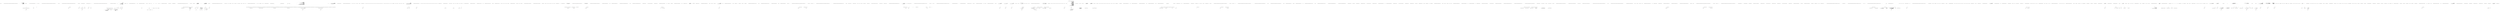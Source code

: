 digraph  {
m1_103 [cluster="Unk.FromJustOrFail", file="LongOptionParser.cs", label="Entry Unk.FromJustOrFail", span=""];
m1_3 [cluster="CommandLine.Core.Tokenizer.Tokenize(System.Collections.Generic.IEnumerable<string>, System.Func<string, CommandLine.Core.NameLookupResult>, System.Func<System.Collections.Generic.IEnumerable<CommandLine.Core.Token>, System.Collections.Generic.IEnumerable<CommandLine.Core.Token>>)", file="LongOptionParser.cs", label="Entry CommandLine.Core.Tokenizer.Tokenize(System.Collections.Generic.IEnumerable<string>, System.Func<string, CommandLine.Core.NameLookupResult>, System.Func<System.Collections.Generic.IEnumerable<CommandLine.Core.Token>, System.Collections.Generic.IEnumerable<CommandLine.Core.Token>>)", span="20-20"];
m1_9 [cluster="CommandLine.Core.Tokenizer.Tokenize(System.Collections.Generic.IEnumerable<string>, System.Func<string, CommandLine.Core.NameLookupResult>, System.Func<System.Collections.Generic.IEnumerable<CommandLine.Core.Token>, System.Collections.Generic.IEnumerable<CommandLine.Core.Token>>)", file="LongOptionParser.cs", label="var tokens = (from arg in arguments\r\n                          from token in !arg.StartsWith(''-'', StringComparison.Ordinal)\r\n                               ? new[] { Token.Value(arg) }\r\n                               : arg.StartsWith(''--'', StringComparison.Ordinal)\r\n                                     ? TokenizeLongName(arg, onError)\r\n                                     : TokenizeShortName(arg, nameLookup)\r\n                          select token)\r\n                            .Memorize()", span="28-35"];
m1_10 [cluster="CommandLine.Core.Tokenizer.Tokenize(System.Collections.Generic.IEnumerable<string>, System.Func<string, CommandLine.Core.NameLookupResult>, System.Func<System.Collections.Generic.IEnumerable<CommandLine.Core.Token>, System.Collections.Generic.IEnumerable<CommandLine.Core.Token>>)", file="LongOptionParser.cs", label="var normalized = normalize(tokens)", span="37-37"];
m1_11 [cluster="CommandLine.Core.Tokenizer.Tokenize(System.Collections.Generic.IEnumerable<string>, System.Func<string, CommandLine.Core.NameLookupResult>, System.Func<System.Collections.Generic.IEnumerable<CommandLine.Core.Token>, System.Collections.Generic.IEnumerable<CommandLine.Core.Token>>)", file="LongOptionParser.cs", label="var unkTokens = (from t in normalized where t.IsName() && nameLookup(t.Text) == NameLookupResult.NoOptionFound select t).Memorize()", span="39-39"];
m1_8 [cluster="CommandLine.Core.Tokenizer.Tokenize(System.Collections.Generic.IEnumerable<string>, System.Func<string, CommandLine.Core.NameLookupResult>, System.Func<System.Collections.Generic.IEnumerable<CommandLine.Core.Token>, System.Collections.Generic.IEnumerable<CommandLine.Core.Token>>)", file="LongOptionParser.cs", label="Action<Error> onError = errors.Add", span="26-26"];
m1_12 [cluster="CommandLine.Core.Tokenizer.Tokenize(System.Collections.Generic.IEnumerable<string>, System.Func<string, CommandLine.Core.NameLookupResult>, System.Func<System.Collections.Generic.IEnumerable<CommandLine.Core.Token>, System.Collections.Generic.IEnumerable<CommandLine.Core.Token>>)", file="LongOptionParser.cs", label="return Result.Succeed(normalized.Where(x => !unkTokens.Contains(x)), errors.Concat(from t in unkTokens select new UnknownOptionError(t.Text)));", span="41-41"];
m1_13 [cluster="CommandLine.Core.Tokenizer.Tokenize(System.Collections.Generic.IEnumerable<string>, System.Func<string, CommandLine.Core.NameLookupResult>, System.Func<System.Collections.Generic.IEnumerable<CommandLine.Core.Token>, System.Collections.Generic.IEnumerable<CommandLine.Core.Token>>)", file="LongOptionParser.cs", label="Exit CommandLine.Core.Tokenizer.Tokenize(System.Collections.Generic.IEnumerable<string>, System.Func<string, CommandLine.Core.NameLookupResult>, System.Func<System.Collections.Generic.IEnumerable<CommandLine.Core.Token>, System.Collections.Generic.IEnumerable<CommandLine.Core.Token>>)", span="20-20"];
m1_201 [cluster="string.Split(params char[])", file="LongOptionParser.cs", label="Entry string.Split(params char[])", span="0-0"];
m1_31 [cluster="CommandLine.Core.Tokenizer.PreprocessDashDash(System.Collections.Generic.IEnumerable<string>, System.Func<System.Collections.Generic.IEnumerable<string>, RailwaySharp.ErrorHandling.Result<System.Collections.Generic.IEnumerable<CommandLine.Core.Token>, CommandLine.Error>>)", file="LongOptionParser.cs", label="Entry CommandLine.Core.Tokenizer.PreprocessDashDash(System.Collections.Generic.IEnumerable<string>, System.Func<System.Collections.Generic.IEnumerable<string>, RailwaySharp.ErrorHandling.Result<System.Collections.Generic.IEnumerable<CommandLine.Core.Token>, CommandLine.Error>>)", span="44-44"];
m1_32 [cluster="CommandLine.Core.Tokenizer.PreprocessDashDash(System.Collections.Generic.IEnumerable<string>, System.Func<System.Collections.Generic.IEnumerable<string>, RailwaySharp.ErrorHandling.Result<System.Collections.Generic.IEnumerable<CommandLine.Core.Token>, CommandLine.Error>>)", file="LongOptionParser.cs", label="arguments.Any(arg => arg.EqualsOrdinal(''--''))", span="48-48"];
m1_33 [cluster="CommandLine.Core.Tokenizer.PreprocessDashDash(System.Collections.Generic.IEnumerable<string>, System.Func<System.Collections.Generic.IEnumerable<string>, RailwaySharp.ErrorHandling.Result<System.Collections.Generic.IEnumerable<CommandLine.Core.Token>, CommandLine.Error>>)", file="LongOptionParser.cs", label="var tokenizerResult = tokenizer(arguments.TakeWhile(arg => !arg.EqualsOrdinal(''--'')))", span="50-50"];
m1_34 [cluster="CommandLine.Core.Tokenizer.PreprocessDashDash(System.Collections.Generic.IEnumerable<string>, System.Func<System.Collections.Generic.IEnumerable<string>, RailwaySharp.ErrorHandling.Result<System.Collections.Generic.IEnumerable<CommandLine.Core.Token>, CommandLine.Error>>)", file="LongOptionParser.cs", label="var values = arguments.SkipWhile(arg => !arg.EqualsOrdinal(''--'')).Skip(1).Select(Token.Value)", span="51-51"];
m1_36 [cluster="CommandLine.Core.Tokenizer.PreprocessDashDash(System.Collections.Generic.IEnumerable<string>, System.Func<System.Collections.Generic.IEnumerable<string>, RailwaySharp.ErrorHandling.Result<System.Collections.Generic.IEnumerable<CommandLine.Core.Token>, CommandLine.Error>>)", file="LongOptionParser.cs", label="return tokenizer(arguments);", span="54-54"];
m1_35 [cluster="CommandLine.Core.Tokenizer.PreprocessDashDash(System.Collections.Generic.IEnumerable<string>, System.Func<System.Collections.Generic.IEnumerable<string>, RailwaySharp.ErrorHandling.Result<System.Collections.Generic.IEnumerable<CommandLine.Core.Token>, CommandLine.Error>>)", file="LongOptionParser.cs", label="return tokenizerResult.Map(tokens => tokens.Concat(values));", span="52-52"];
m1_37 [cluster="CommandLine.Core.Tokenizer.PreprocessDashDash(System.Collections.Generic.IEnumerable<string>, System.Func<System.Collections.Generic.IEnumerable<string>, RailwaySharp.ErrorHandling.Result<System.Collections.Generic.IEnumerable<CommandLine.Core.Token>, CommandLine.Error>>)", file="LongOptionParser.cs", label="Exit CommandLine.Core.Tokenizer.PreprocessDashDash(System.Collections.Generic.IEnumerable<string>, System.Func<System.Collections.Generic.IEnumerable<string>, RailwaySharp.ErrorHandling.Result<System.Collections.Generic.IEnumerable<CommandLine.Core.Token>, CommandLine.Error>>)", span="44-44"];
m1_86 [cluster="System.Collections.Generic.IEnumerable<TSource>.Concat<TSource>(System.Collections.Generic.IEnumerable<TSource>)", file="LongOptionParser.cs", label="Entry System.Collections.Generic.IEnumerable<TSource>.Concat<TSource>(System.Collections.Generic.IEnumerable<TSource>)", span="0-0"];
m1_97 [cluster="CommandLine.Core.Tokenizer.Normalize(System.Collections.Generic.IEnumerable<CommandLine.Core.Token>, System.Func<string, bool>)", file="LongOptionParser.cs", label="Entry CommandLine.Core.Tokenizer.Normalize(System.Collections.Generic.IEnumerable<CommandLine.Core.Token>, System.Func<string, bool>)", span="78-78"];
m1_98 [cluster="CommandLine.Core.Tokenizer.Normalize(System.Collections.Generic.IEnumerable<CommandLine.Core.Token>, System.Func<string, bool>)", file="LongOptionParser.cs", label="var indexes =\r\n                from i in\r\n                    tokens.Select(\r\n                        (t, i) =>\r\n                        {\r\n                            var prev = tokens.ElementAtOrDefault(i - 1).ToMaybe();\r\n                            return t.IsValue() && ((Value)t).ExplicitlyAssigned\r\n                                   && prev.MapMaybeOrDefault(p => p.IsName() && !nameLookup(p.Text), false)\r\n                                ? Maybe.Just(i)\r\n                                : Maybe.Nothing<int>();\r\n                        }).Where(i => i.IsJust())\r\n                select i.FromJustOrFail()", span="81-92"];
m1_99 [cluster="CommandLine.Core.Tokenizer.Normalize(System.Collections.Generic.IEnumerable<CommandLine.Core.Token>, System.Func<string, bool>)", file="LongOptionParser.cs", label="var toExclude =\r\n                from t in\r\n                    tokens.Select((t, i) => indexes.Contains(i) ? Maybe.Just(t) : Maybe.Nothing<Token>())\r\n                        .Where(t => t.IsJust())\r\n                select t.FromJustOrFail()", span="94-98"];
m1_100 [cluster="CommandLine.Core.Tokenizer.Normalize(System.Collections.Generic.IEnumerable<CommandLine.Core.Token>, System.Func<string, bool>)", file="LongOptionParser.cs", label="var normalized = tokens.Except(toExclude)", span="100-100"];
m1_101 [cluster="CommandLine.Core.Tokenizer.Normalize(System.Collections.Generic.IEnumerable<CommandLine.Core.Token>, System.Func<string, bool>)", file="LongOptionParser.cs", label="return normalized;", span="102-102"];
m1_102 [cluster="CommandLine.Core.Tokenizer.Normalize(System.Collections.Generic.IEnumerable<CommandLine.Core.Token>, System.Func<string, bool>)", file="LongOptionParser.cs", label="Exit CommandLine.Core.Tokenizer.Normalize(System.Collections.Generic.IEnumerable<CommandLine.Core.Token>, System.Func<string, bool>)", span="78-78"];
m1_118 [cluster="Unk.nameLookup", file="LongOptionParser.cs", label="Entry Unk.nameLookup", span=""];
m1_18 [cluster="CommandLine.Core.Tokenizer.TokenizeShortName(string, System.Func<string, CommandLine.Core.NameLookupResult>)", file="LongOptionParser.cs", label="Entry CommandLine.Core.Tokenizer.TokenizeShortName(string, System.Func<string, CommandLine.Core.NameLookupResult>)", span="132-132"];
m1_162 [cluster="CommandLine.Core.Tokenizer.TokenizeShortName(string, System.Func<string, CommandLine.Core.NameLookupResult>)", file="LongOptionParser.cs", label="value.Length > 1 || value[0] == '-' || value[1] != '-'", span="136-136"];
m1_165 [cluster="CommandLine.Core.Tokenizer.TokenizeShortName(string, System.Func<string, CommandLine.Core.NameLookupResult>)", file="LongOptionParser.cs", label="yield return Token.Value(value);", span="142-142"];
m1_166 [cluster="CommandLine.Core.Tokenizer.TokenizeShortName(string, System.Func<string, CommandLine.Core.NameLookupResult>)", file="LongOptionParser.cs", label="yield break;", span="143-143"];
m1_168 [cluster="CommandLine.Core.Tokenizer.TokenizeShortName(string, System.Func<string, CommandLine.Core.NameLookupResult>)", file="LongOptionParser.cs", label="yield return Token.Name(text);", span="148-148"];
m1_169 [cluster="CommandLine.Core.Tokenizer.TokenizeShortName(string, System.Func<string, CommandLine.Core.NameLookupResult>)", file="LongOptionParser.cs", label="yield break;", span="149-149"];
m1_176 [cluster="CommandLine.Core.Tokenizer.TokenizeShortName(string, System.Func<string, CommandLine.Core.NameLookupResult>)", file="LongOptionParser.cs", label="yield return Token.Name(n);", span="160-160"];
m1_179 [cluster="CommandLine.Core.Tokenizer.TokenizeShortName(string, System.Func<string, CommandLine.Core.NameLookupResult>)", file="LongOptionParser.cs", label="yield return Token.Value(text.Substring(i));", span="167-167"];
m1_163 [cluster="CommandLine.Core.Tokenizer.TokenizeShortName(string, System.Func<string, CommandLine.Core.NameLookupResult>)", file="LongOptionParser.cs", label="var text = value.Substring(1)", span="138-138"];
m1_167 [cluster="CommandLine.Core.Tokenizer.TokenizeShortName(string, System.Func<string, CommandLine.Core.NameLookupResult>)", file="LongOptionParser.cs", label="value.Length == 2", span="146-146"];
m1_173 [cluster="CommandLine.Core.Tokenizer.TokenizeShortName(string, System.Func<string, CommandLine.Core.NameLookupResult>)", file="LongOptionParser.cs", label="var r = nameLookup(n)", span="156-156"];
m1_164 [cluster="CommandLine.Core.Tokenizer.TokenizeShortName(string, System.Func<string, CommandLine.Core.NameLookupResult>)", file="LongOptionParser.cs", label="char.IsDigit(text[0])", span="140-140"];
m1_171 [cluster="CommandLine.Core.Tokenizer.TokenizeShortName(string, System.Func<string, CommandLine.Core.NameLookupResult>)", file="LongOptionParser.cs", label=text, span="153-153"];
m1_178 [cluster="CommandLine.Core.Tokenizer.TokenizeShortName(string, System.Func<string, CommandLine.Core.NameLookupResult>)", file="LongOptionParser.cs", label="i < text.Length", span="165-165"];
m1_170 [cluster="CommandLine.Core.Tokenizer.TokenizeShortName(string, System.Func<string, CommandLine.Core.NameLookupResult>)", file="LongOptionParser.cs", label="var i = 0", span="152-152"];
m1_174 [cluster="CommandLine.Core.Tokenizer.TokenizeShortName(string, System.Func<string, CommandLine.Core.NameLookupResult>)", file="LongOptionParser.cs", label="i > 0 && r == NameLookupResult.NoOptionFound", span="158-158"];
m1_175 [cluster="CommandLine.Core.Tokenizer.TokenizeShortName(string, System.Func<string, CommandLine.Core.NameLookupResult>)", file="LongOptionParser.cs", label="i++", span="159-159"];
m1_172 [cluster="CommandLine.Core.Tokenizer.TokenizeShortName(string, System.Func<string, CommandLine.Core.NameLookupResult>)", file="LongOptionParser.cs", label="var n = new string(c, 1)", span="155-155"];
m1_177 [cluster="CommandLine.Core.Tokenizer.TokenizeShortName(string, System.Func<string, CommandLine.Core.NameLookupResult>)", file="LongOptionParser.cs", label="r == NameLookupResult.OtherOptionFound", span="162-162"];
m1_180 [cluster="CommandLine.Core.Tokenizer.TokenizeShortName(string, System.Func<string, CommandLine.Core.NameLookupResult>)", file="LongOptionParser.cs", label="Exit CommandLine.Core.Tokenizer.TokenizeShortName(string, System.Func<string, CommandLine.Core.NameLookupResult>)", span="132-132"];
m1_138 [cluster="Func<IEnumerable<Token>, IEnumerable<Token>>.cstr", file="LongOptionParser.cs", label="Entry Func<IEnumerable<Token>, IEnumerable<Token>>.cstr", span=""];
m1_199 [cluster="CommandLine.BadFormatTokenError.BadFormatTokenError(string)", file="LongOptionParser.cs", label="Entry CommandLine.BadFormatTokenError.BadFormatTokenError(string)", span="221-221"];
m1_57 [cluster="CommandLine.Core.Tokenizer.ExplodeOptionList(RailwaySharp.ErrorHandling.Result<System.Collections.Generic.IEnumerable<CommandLine.Core.Token>, CommandLine.Error>, System.Func<string, CSharpx.Maybe<char>>)", file="LongOptionParser.cs", label="Entry CommandLine.Core.Tokenizer.ExplodeOptionList(RailwaySharp.ErrorHandling.Result<System.Collections.Generic.IEnumerable<CommandLine.Core.Token>, CommandLine.Error>, System.Func<string, CSharpx.Maybe<char>>)", span="57-57"];
m1_58 [cluster="CommandLine.Core.Tokenizer.ExplodeOptionList(RailwaySharp.ErrorHandling.Result<System.Collections.Generic.IEnumerable<CommandLine.Core.Token>, CommandLine.Error>, System.Func<string, CSharpx.Maybe<char>>)", file="LongOptionParser.cs", label="var tokens = tokenizerResult.SucceededWith()", span="61-61"];
m1_59 [cluster="CommandLine.Core.Tokenizer.ExplodeOptionList(RailwaySharp.ErrorHandling.Result<System.Collections.Generic.IEnumerable<CommandLine.Core.Token>, CommandLine.Error>, System.Func<string, CSharpx.Maybe<char>>)", file="LongOptionParser.cs", label="var replaces = tokens.Select((t, i) =>\r\n                optionSequenceWithSeparatorLookup(t.Text)\r\n                    .MapMaybeOrDefault(sep => Tuple.Create(i + 1, sep),\r\n                        Tuple.Create(-1, '\0'))).SkipWhile(x => x.Item1 < 0)", span="63-66"];
m1_62 [cluster="CommandLine.Core.Tokenizer.ExplodeOptionList(RailwaySharp.ErrorHandling.Result<System.Collections.Generic.IEnumerable<CommandLine.Core.Token>, CommandLine.Error>, System.Func<string, CSharpx.Maybe<char>>)", file="LongOptionParser.cs", label="return Result.Succeed(flattened, tokenizerResult.SuccessfulMessages());", span="75-75"];
m1_60 [cluster="CommandLine.Core.Tokenizer.ExplodeOptionList(RailwaySharp.ErrorHandling.Result<System.Collections.Generic.IEnumerable<CommandLine.Core.Token>, CommandLine.Error>, System.Func<string, CSharpx.Maybe<char>>)", file="LongOptionParser.cs", label="var exploded = tokens.Select((t, i) =>\r\n                        replaces.FirstOrDefault(x => x.Item1 == i).ToMaybe()\r\n                            .MapMaybeOrDefault(r => t.Text.Split(r.Item2).Select(Token.Value),\r\n                                Enumerable.Empty<Token>().Concat(new[] { t })))", span="68-71"];
m1_61 [cluster="CommandLine.Core.Tokenizer.ExplodeOptionList(RailwaySharp.ErrorHandling.Result<System.Collections.Generic.IEnumerable<CommandLine.Core.Token>, CommandLine.Error>, System.Func<string, CSharpx.Maybe<char>>)", file="LongOptionParser.cs", label="var flattened = exploded.SelectMany(x => x)", span="73-73"];
m1_63 [cluster="CommandLine.Core.Tokenizer.ExplodeOptionList(RailwaySharp.ErrorHandling.Result<System.Collections.Generic.IEnumerable<CommandLine.Core.Token>, CommandLine.Error>, System.Func<string, CSharpx.Maybe<char>>)", file="LongOptionParser.cs", label="Exit CommandLine.Core.Tokenizer.ExplodeOptionList(RailwaySharp.ErrorHandling.Result<System.Collections.Generic.IEnumerable<CommandLine.Core.Token>, CommandLine.Error>, System.Func<string, CSharpx.Maybe<char>>)", span="57-57"];
m1_15 [cluster="string.StartsWith(string, System.StringComparison)", file="LongOptionParser.cs", label="Entry string.StartsWith(string, System.StringComparison)", span="0-0"];
m1_65 [cluster="Unk.SkipWhile", file="LongOptionParser.cs", label="Entry Unk.SkipWhile", span=""];
m1_183 [cluster="CommandLine.Core.Token.Name(string)", file="LongOptionParser.cs", label="Entry CommandLine.Core.Token.Name(string)", span="19-19"];
m1_200 [cluster="System.Action<T>.Invoke(T)", file="LongOptionParser.cs", label="Entry System.Action<T>.Invoke(T)", span="0-0"];
m1_21 [cluster="CommandLine.Core.Token.IsName()", file="LongOptionParser.cs", label="Entry CommandLine.Core.Token.IsName()", span="128-128"];
m1_38 [cluster="Unk.Any", file="LongOptionParser.cs", label="Entry Unk.Any", span=""];
m1_16 [cluster="CommandLine.Core.Token.Value(string)", file="LongOptionParser.cs", label="Entry CommandLine.Core.Token.Value(string)", span="24-24"];
m1_72 [cluster="Unk.MapMaybeOrDefault", file="LongOptionParser.cs", label="Entry Unk.MapMaybeOrDefault", span=""];
m1_22 [cluster="System.Func<T, TResult>.Invoke(T)", file="LongOptionParser.cs", label="Entry System.Func<T, TResult>.Invoke(T)", span="0-0"];
m1_117 [cluster="Unk.IsName", file="LongOptionParser.cs", label="Entry Unk.IsName", span=""];
m1_161 [cluster="CommandLine.Core.NameLookup.HavingSeparator(string, System.Collections.Generic.IEnumerable<CommandLine.Core.OptionSpecification>, System.StringComparer)", file="LongOptionParser.cs", label="Entry CommandLine.Core.NameLookup.HavingSeparator(string, System.Collections.Generic.IEnumerable<CommandLine.Core.OptionSpecification>, System.StringComparer)", span="27-27"];
m1_23 [cluster="Unk.Where", file="LongOptionParser.cs", label="Entry Unk.Where", span=""];
m1_76 [cluster="Unk.Create", file="LongOptionParser.cs", label="Entry Unk.Create", span=""];
m1_85 [cluster="System.Linq.Enumerable.Empty<TResult>()", file="LongOptionParser.cs", label="Entry System.Linq.Enumerable.Empty<TResult>()", span="0-0"];
m1_184 [cluster="string.String(char, int)", file="LongOptionParser.cs", label="Entry string.String(char, int)", span="0-0"];
m1_109 [cluster="System.Collections.Generic.IEnumerable<TSource>.ElementAtOrDefault<TSource>(int)", file="LongOptionParser.cs", label="Entry System.Collections.Generic.IEnumerable<TSource>.ElementAtOrDefault<TSource>(int)", span="0-0"];
m1_129 [cluster="CommandLine.Core.Tokenizer.ConfigureTokenizer(System.StringComparer, bool, bool)", file="LongOptionParser.cs", label="Entry CommandLine.Core.Tokenizer.ConfigureTokenizer(System.StringComparer, bool, bool)", span="109-109"];
m1_130 [cluster="CommandLine.Core.Tokenizer.ConfigureTokenizer(System.StringComparer, bool, bool)", file="LongOptionParser.cs", label="return (arguments, optionSpecs) =>\r\n                {\r\n                    var normalize = ignoreUnknownArguments\r\n                        ? toks => Tokenizer.Normalize(toks,\r\n                            name => NameLookup.Contains(name, optionSpecs, nameComparer) != NameLookupResult.NoOptionFound)\r\n                        : new Func<IEnumerable<Token>, IEnumerable<Token>>(toks => toks);\r\n\r\n                    var tokens = enableDashDash\r\n                        ? Tokenizer.PreprocessDashDash(\r\n                                arguments,\r\n                                args =>\r\n                                    Tokenizer.Tokenize(args, name => NameLookup.Contains(name, optionSpecs, nameComparer), normalize))\r\n                        : Tokenizer.Tokenize(arguments, name => NameLookup.Contains(name, optionSpecs, nameComparer), normalize);\r\n                    var explodedTokens = Tokenizer.ExplodeOptionList(tokens, name => NameLookup.HavingSeparator(name, optionSpecs, nameComparer));\r\n                    return explodedTokens;\r\n                };", span="114-129"];
m1_131 [cluster="CommandLine.Core.Tokenizer.ConfigureTokenizer(System.StringComparer, bool, bool)", file="LongOptionParser.cs", label="Exit CommandLine.Core.Tokenizer.ConfigureTokenizer(System.StringComparer, bool, bool)", span="109-109"];
m1_145 [cluster="CommandLine.Core.NameLookup.Contains(string, System.Collections.Generic.IEnumerable<CommandLine.Core.OptionSpecification>, System.StringComparer)", file="LongOptionParser.cs", label="Entry CommandLine.Core.NameLookup.Contains(string, System.Collections.Generic.IEnumerable<CommandLine.Core.OptionSpecification>, System.StringComparer)", span="18-18"];
m1_30 [cluster="Unk.Contains", file="LongOptionParser.cs", label="Entry Unk.Contains", span=""];
m1_84 [cluster="Unk.ToMaybe", file="LongOptionParser.cs", label="Entry Unk.ToMaybe", span=""];
m1_110 [cluster="T.ToMaybe<T>()", file="LongOptionParser.cs", label="Entry T.ToMaybe<T>()", span="249-249"];
m1_71 [cluster="System.Tuple.Create<T1, T2>(T1, T2)", file="LongOptionParser.cs", label="Entry System.Tuple.Create<T1, T2>(T1, T2)", span="0-0"];
m1_112 [cluster="CSharpx.Maybe.Just<T>(T)", file="LongOptionParser.cs", label="Entry CSharpx.Maybe.Just<T>(T)", span="124-124"];
m1_152 [cluster="lambda expression", file="LongOptionParser.cs", label="Entry lambda expression", span="125-125"];
m1_4 [cluster="lambda expression", file="LongOptionParser.cs", label="Entry lambda expression", span="17-17"];
m1_5 [cluster="lambda expression", file="LongOptionParser.cs", label=tokens, span="17-17"];
m1_6 [cluster="lambda expression", file="LongOptionParser.cs", label="Exit lambda expression", span="17-17"];
m1_28 [cluster="lambda expression", file="LongOptionParser.cs", label="!unkTokens.Contains(x)", span="41-41"];
m1_27 [cluster="lambda expression", file="LongOptionParser.cs", label="Entry lambda expression", span="41-41"];
m1_29 [cluster="lambda expression", file="LongOptionParser.cs", label="Exit lambda expression", span="41-41"];
m1_44 [cluster="lambda expression", file="LongOptionParser.cs", label="Entry lambda expression", span="48-48"];
m1_48 [cluster="lambda expression", file="LongOptionParser.cs", label="Entry lambda expression", span="50-50"];
m1_51 [cluster="lambda expression", file="LongOptionParser.cs", label="Entry lambda expression", span="51-51"];
m1_55 [cluster="lambda expression", file="LongOptionParser.cs", label="tokens.Concat(values)", span="52-52"];
m1_54 [cluster="lambda expression", file="LongOptionParser.cs", label="Entry lambda expression", span="52-52"];
m1_45 [cluster="lambda expression", file="LongOptionParser.cs", label="arg.EqualsOrdinal(''--'')", span="48-48"];
m1_46 [cluster="lambda expression", file="LongOptionParser.cs", label="Exit lambda expression", span="48-48"];
m1_49 [cluster="lambda expression", file="LongOptionParser.cs", label="!arg.EqualsOrdinal(''--'')", span="50-50"];
m1_50 [cluster="lambda expression", file="LongOptionParser.cs", label="Exit lambda expression", span="50-50"];
m1_52 [cluster="lambda expression", file="LongOptionParser.cs", label="!arg.EqualsOrdinal(''--'')", span="51-51"];
m1_53 [cluster="lambda expression", file="LongOptionParser.cs", label="Exit lambda expression", span="51-51"];
m1_56 [cluster="lambda expression", file="LongOptionParser.cs", label="Exit lambda expression", span="52-52"];
m1_69 [cluster="lambda expression", file="LongOptionParser.cs", label="optionSequenceWithSeparatorLookup(t.Text)\r\n                    .MapMaybeOrDefault(sep => Tuple.Create(i + 1, sep),\r\n                        Tuple.Create(-1, '\0'))", span="64-66"];
m1_68 [cluster="lambda expression", file="LongOptionParser.cs", label="Entry lambda expression", span="63-66"];
m1_77 [cluster="lambda expression", file="LongOptionParser.cs", label="Entry lambda expression", span="66-66"];
m1_81 [cluster="lambda expression", file="LongOptionParser.cs", label="replaces.FirstOrDefault(x => x.Item1 == i).ToMaybe()\r\n                            .MapMaybeOrDefault(r => t.Text.Split(r.Item2).Select(Token.Value),\r\n                                Enumerable.Empty<Token>().Concat(new[] { t }))", span="69-71"];
m1_80 [cluster="lambda expression", file="LongOptionParser.cs", label="Entry lambda expression", span="68-71"];
m1_94 [cluster="lambda expression", file="LongOptionParser.cs", label="Entry lambda expression", span="73-73"];
m1_74 [cluster="lambda expression", file="LongOptionParser.cs", label="Tuple.Create(i + 1, sep)", span="65-65"];
m1_70 [cluster="lambda expression", file="LongOptionParser.cs", label="Exit lambda expression", span="63-66"];
m1_73 [cluster="lambda expression", file="LongOptionParser.cs", label="Entry lambda expression", span="65-65"];
m1_75 [cluster="lambda expression", file="LongOptionParser.cs", label="Exit lambda expression", span="65-65"];
m1_78 [cluster="lambda expression", file="LongOptionParser.cs", label="x.Item1 < 0", span="66-66"];
m1_79 [cluster="lambda expression", file="LongOptionParser.cs", label="Exit lambda expression", span="66-66"];
m1_88 [cluster="lambda expression", file="LongOptionParser.cs", label="x.Item1 == i", span="69-69"];
m1_91 [cluster="lambda expression", file="LongOptionParser.cs", label="t.Text.Split(r.Item2).Select(Token.Value)", span="70-70"];
m1_82 [cluster="lambda expression", file="LongOptionParser.cs", label="Exit lambda expression", span="68-71"];
m1_87 [cluster="lambda expression", file="LongOptionParser.cs", label="Entry lambda expression", span="69-69"];
m1_90 [cluster="lambda expression", file="LongOptionParser.cs", label="Entry lambda expression", span="70-70"];
m1_89 [cluster="lambda expression", file="LongOptionParser.cs", label="Exit lambda expression", span="69-69"];
m1_92 [cluster="lambda expression", file="LongOptionParser.cs", label="Exit lambda expression", span="70-70"];
m1_95 [cluster="lambda expression", file="LongOptionParser.cs", label=x, span="73-73"];
m1_96 [cluster="lambda expression", file="LongOptionParser.cs", label="Exit lambda expression", span="73-73"];
m1_106 [cluster="lambda expression", file="LongOptionParser.cs", label="var prev = tokens.ElementAtOrDefault(i - 1).ToMaybe()", span="86-86"];
m1_107 [cluster="lambda expression", file="LongOptionParser.cs", label="return t.IsValue() && ((Value)t).ExplicitlyAssigned\r\n                                   && prev.MapMaybeOrDefault(p => p.IsName() && !nameLookup(p.Text), false)\r\n                                ? Maybe.Just(i)\r\n                                : Maybe.Nothing<int>();", span="87-90"];
m1_115 [cluster="lambda expression", file="LongOptionParser.cs", label="p.IsName() && !nameLookup(p.Text)", span="88-88"];
m1_105 [cluster="lambda expression", file="LongOptionParser.cs", label="Entry lambda expression", span="84-91"];
m1_119 [cluster="lambda expression", file="LongOptionParser.cs", label="Entry lambda expression", span="91-91"];
m1_124 [cluster="lambda expression", file="LongOptionParser.cs", label="indexes.Contains(i) ? Maybe.Just(t) : Maybe.Nothing<Token>()", span="96-96"];
m1_123 [cluster="lambda expression", file="LongOptionParser.cs", label="Entry lambda expression", span="96-96"];
m1_126 [cluster="lambda expression", file="LongOptionParser.cs", label="Entry lambda expression", span="97-97"];
m1_108 [cluster="lambda expression", file="LongOptionParser.cs", label="Exit lambda expression", span="84-91"];
m1_114 [cluster="lambda expression", file="LongOptionParser.cs", label="Entry lambda expression", span="88-88"];
m1_116 [cluster="lambda expression", file="LongOptionParser.cs", label="Exit lambda expression", span="88-88"];
m1_120 [cluster="lambda expression", file="LongOptionParser.cs", label="i.IsJust()", span="91-91"];
m1_121 [cluster="lambda expression", file="LongOptionParser.cs", label="Exit lambda expression", span="91-91"];
m1_125 [cluster="lambda expression", file="LongOptionParser.cs", label="Exit lambda expression", span="96-96"];
m1_127 [cluster="lambda expression", file="LongOptionParser.cs", label="t.IsJust()", span="97-97"];
m1_128 [cluster="lambda expression", file="LongOptionParser.cs", label="Exit lambda expression", span="97-97"];
m1_133 [cluster="lambda expression", file="LongOptionParser.cs", label="var normalize = ignoreUnknownArguments\r\n                        ? toks => Tokenizer.Normalize(toks,\r\n                            name => NameLookup.Contains(name, optionSpecs, nameComparer) != NameLookupResult.NoOptionFound)\r\n                        : new Func<IEnumerable<Token>, IEnumerable<Token>>(toks => toks)", span="116-119"];
m1_140 [cluster="lambda expression", file="LongOptionParser.cs", label="Tokenizer.Normalize(toks,\r\n                            name => NameLookup.Contains(name, optionSpecs, nameComparer) != NameLookupResult.NoOptionFound)", span="117-118"];
m1_143 [cluster="lambda expression", file="LongOptionParser.cs", label="NameLookup.Contains(name, optionSpecs, nameComparer) != NameLookupResult.NoOptionFound", span="118-118"];
m1_134 [cluster="lambda expression", file="LongOptionParser.cs", label="var tokens = enableDashDash\r\n                        ? Tokenizer.PreprocessDashDash(\r\n                                arguments,\r\n                                args =>\r\n                                    Tokenizer.Tokenize(args, name => NameLookup.Contains(name, optionSpecs, nameComparer), normalize))\r\n                        : Tokenizer.Tokenize(arguments, name => NameLookup.Contains(name, optionSpecs, nameComparer), normalize)", span="121-126"];
m1_150 [cluster="lambda expression", file="LongOptionParser.cs", label="Tokenizer.Tokenize(args, name => NameLookup.Contains(name, optionSpecs, nameComparer), normalize)", span="125-125"];
m1_153 [cluster="lambda expression", file="LongOptionParser.cs", label="NameLookup.Contains(name, optionSpecs, nameComparer)", span="125-125"];
m1_156 [cluster="lambda expression", file="LongOptionParser.cs", label="NameLookup.Contains(name, optionSpecs, nameComparer)", span="126-126"];
m1_135 [cluster="lambda expression", file="LongOptionParser.cs", label="var explodedTokens = Tokenizer.ExplodeOptionList(tokens, name => NameLookup.HavingSeparator(name, optionSpecs, nameComparer))", span="127-127"];
m1_159 [cluster="lambda expression", file="LongOptionParser.cs", label="NameLookup.HavingSeparator(name, optionSpecs, nameComparer)", span="127-127"];
m1_132 [cluster="lambda expression", file="LongOptionParser.cs", label="Entry lambda expression", span="114-129"];
m1_147 [cluster="lambda expression", file="LongOptionParser.cs", label=toks, span="119-119"];
m1_149 [cluster="lambda expression", file="LongOptionParser.cs", label="Entry lambda expression", span="124-125"];
m1_155 [cluster="lambda expression", file="LongOptionParser.cs", label="Entry lambda expression", span="126-126"];
m1_136 [cluster="lambda expression", file="LongOptionParser.cs", label="return explodedTokens;", span="128-128"];
m1_158 [cluster="lambda expression", file="LongOptionParser.cs", label="Entry lambda expression", span="127-127"];
m1_137 [cluster="lambda expression", file="LongOptionParser.cs", label="Exit lambda expression", span="114-129"];
m1_139 [cluster="lambda expression", file="LongOptionParser.cs", label="Entry lambda expression", span="117-118"];
m1_141 [cluster="lambda expression", file="LongOptionParser.cs", label="Exit lambda expression", span="117-118"];
m1_142 [cluster="lambda expression", file="LongOptionParser.cs", label="Entry lambda expression", span="118-118"];
m1_144 [cluster="lambda expression", file="LongOptionParser.cs", label="Exit lambda expression", span="118-118"];
m1_146 [cluster="lambda expression", file="LongOptionParser.cs", label="Entry lambda expression", span="119-119"];
m1_148 [cluster="lambda expression", file="LongOptionParser.cs", label="Exit lambda expression", span="119-119"];
m1_151 [cluster="lambda expression", file="LongOptionParser.cs", label="Exit lambda expression", span="124-125"];
m1_154 [cluster="lambda expression", file="LongOptionParser.cs", label="Exit lambda expression", span="125-125"];
m1_157 [cluster="lambda expression", file="LongOptionParser.cs", label="Exit lambda expression", span="126-126"];
m1_160 [cluster="lambda expression", file="LongOptionParser.cs", label="Exit lambda expression", span="127-127"];
m1_41 [cluster="System.Collections.Generic.IEnumerable<TSource>.Skip<TSource>(int)", file="LongOptionParser.cs", label="Entry System.Collections.Generic.IEnumerable<TSource>.Skip<TSource>(int)", span="0-0"];
m1_17 [cluster="CommandLine.Core.Tokenizer.TokenizeLongName(string, System.Action<CommandLine.Error>)", file="LongOptionParser.cs", label="Entry CommandLine.Core.Tokenizer.TokenizeLongName(string, System.Action<CommandLine.Error>)", span="172-172"];
m1_185 [cluster="CommandLine.Core.Tokenizer.TokenizeLongName(string, System.Action<CommandLine.Error>)", file="LongOptionParser.cs", label="value.Length > 2 && value.StartsWith(''--'', StringComparison.Ordinal)", span="176-176"];
m1_189 [cluster="CommandLine.Core.Tokenizer.TokenizeLongName(string, System.Action<CommandLine.Error>)", file="LongOptionParser.cs", label="yield return Token.Name(text);", span="182-182"];
m1_190 [cluster="CommandLine.Core.Tokenizer.TokenizeLongName(string, System.Action<CommandLine.Error>)", file="LongOptionParser.cs", label="yield break;", span="183-183"];
m1_193 [cluster="CommandLine.Core.Tokenizer.TokenizeLongName(string, System.Action<CommandLine.Error>)", file="LongOptionParser.cs", label="yield break;", span="188-188"];
m1_195 [cluster="CommandLine.Core.Tokenizer.TokenizeLongName(string, System.Action<CommandLine.Error>)", file="LongOptionParser.cs", label="yield return Token.Name(parts[0]);", span="191-191"];
m1_196 [cluster="CommandLine.Core.Tokenizer.TokenizeLongName(string, System.Action<CommandLine.Error>)", file="LongOptionParser.cs", label="yield return Token.Value(parts[1], true);", span="192-192"];
m1_186 [cluster="CommandLine.Core.Tokenizer.TokenizeLongName(string, System.Action<CommandLine.Error>)", file="LongOptionParser.cs", label="var text = value.Substring(2)", span="178-178"];
m1_192 [cluster="CommandLine.Core.Tokenizer.TokenizeLongName(string, System.Action<CommandLine.Error>)", file="LongOptionParser.cs", label="onError(new BadFormatTokenError(value))", span="187-187"];
m1_187 [cluster="CommandLine.Core.Tokenizer.TokenizeLongName(string, System.Action<CommandLine.Error>)", file="LongOptionParser.cs", label="var equalIndex = text.IndexOf('=')", span="179-179"];
m1_194 [cluster="CommandLine.Core.Tokenizer.TokenizeLongName(string, System.Action<CommandLine.Error>)", file="LongOptionParser.cs", label="var parts = text.Split('=')", span="190-190"];
m1_188 [cluster="CommandLine.Core.Tokenizer.TokenizeLongName(string, System.Action<CommandLine.Error>)", file="LongOptionParser.cs", label="equalIndex <= 0", span="180-180"];
m1_191 [cluster="CommandLine.Core.Tokenizer.TokenizeLongName(string, System.Action<CommandLine.Error>)", file="LongOptionParser.cs", label="equalIndex == 1", span="185-185"];
m1_197 [cluster="CommandLine.Core.Tokenizer.TokenizeLongName(string, System.Action<CommandLine.Error>)", file="LongOptionParser.cs", label="Exit CommandLine.Core.Tokenizer.TokenizeLongName(string, System.Action<CommandLine.Error>)", span="172-172"];
m1_67 [cluster="RailwaySharp.ErrorHandling.Result<TSuccess, TMessage>.SuccessfulMessages<TSuccess, TMessage>()", file="LongOptionParser.cs", label="Entry RailwaySharp.ErrorHandling.Result<TSuccess, TMessage>.SuccessfulMessages<TSuccess, TMessage>()", span="15-15"];
m1_40 [cluster="System.Collections.Generic.IEnumerable<TSource>.SkipWhile<TSource>(System.Func<TSource, bool>)", file="LongOptionParser.cs", label="Entry System.Collections.Generic.IEnumerable<TSource>.SkipWhile<TSource>(System.Func<TSource, bool>)", span="0-0"];
m1_25 [cluster="Unk.Concat", file="LongOptionParser.cs", label="Entry Unk.Concat", span=""];
m1_43 [cluster="RailwaySharp.ErrorHandling.Result<TSuccess, TMessage>.Map<TSuccess, TMessage, TResult>(System.Func<TSuccess, TResult>)", file="LongOptionParser.cs", label="Entry RailwaySharp.ErrorHandling.Result<TSuccess, TMessage>.Map<TSuccess, TMessage, TResult>(System.Func<TSuccess, TResult>)", span="534-534"];
m1_47 [cluster="string.EqualsOrdinal(string)", file="LongOptionParser.cs", label="Entry string.EqualsOrdinal(string)", span="40-40"];
m1_39 [cluster="System.Collections.Generic.IEnumerable<TSource>.TakeWhile<TSource>(System.Func<TSource, bool>)", file="LongOptionParser.cs", label="Entry System.Collections.Generic.IEnumerable<TSource>.TakeWhile<TSource>(System.Func<TSource, bool>)", span="0-0"];
m1_198 [cluster="string.IndexOf(char)", file="LongOptionParser.cs", label="Entry string.IndexOf(char)", span="0-0"];
m1_42 [cluster="Unk.Select", file="LongOptionParser.cs", label="Entry Unk.Select", span=""];
m1_122 [cluster="Unk.IsJust", file="LongOptionParser.cs", label="Entry Unk.IsJust", span=""];
m1_19 [cluster="Unk.Memorize", file="LongOptionParser.cs", label="Entry Unk.Memorize", span=""];
m1_104 [cluster="Unk.Except", file="LongOptionParser.cs", label="Entry Unk.Except", span=""];
m1_113 [cluster="CSharpx.Maybe.Nothing<T>()", file="LongOptionParser.cs", label="Entry CSharpx.Maybe.Nothing<T>()", span="116-116"];
m1_64 [cluster="RailwaySharp.ErrorHandling.Result<TSuccess, TMessage>.SucceededWith<TSuccess, TMessage>()", file="LongOptionParser.cs", label="Entry RailwaySharp.ErrorHandling.Result<TSuccess, TMessage>.SucceededWith<TSuccess, TMessage>()", span="653-653"];
m1_111 [cluster="CommandLine.Core.Token.IsValue()", file="LongOptionParser.cs", label="Entry CommandLine.Core.Token.IsValue()", span="133-133"];
m1_182 [cluster="char.IsDigit(char)", file="LongOptionParser.cs", label="Entry char.IsDigit(char)", span="0-0"];
m1_14 [cluster="System.Collections.Generic.List<T>.List()", file="LongOptionParser.cs", label="Entry System.Collections.Generic.List<T>.List()", span="0-0"];
m1_0 [cluster="CommandLine.Core.Tokenizer.Tokenize(System.Collections.Generic.IEnumerable<string>, System.Func<string, CommandLine.Core.NameLookupResult>)", file="LongOptionParser.cs", label="Entry CommandLine.Core.Tokenizer.Tokenize(System.Collections.Generic.IEnumerable<string>, System.Func<string, CommandLine.Core.NameLookupResult>)", span="13-13"];
m1_1 [cluster="CommandLine.Core.Tokenizer.Tokenize(System.Collections.Generic.IEnumerable<string>, System.Func<string, CommandLine.Core.NameLookupResult>)", file="LongOptionParser.cs", label="return Tokenizer.Tokenize(arguments, nameLookup, tokens => tokens);", span="17-17"];
m1_2 [cluster="CommandLine.Core.Tokenizer.Tokenize(System.Collections.Generic.IEnumerable<string>, System.Func<string, CommandLine.Core.NameLookupResult>)", file="LongOptionParser.cs", label="Exit CommandLine.Core.Tokenizer.Tokenize(System.Collections.Generic.IEnumerable<string>, System.Func<string, CommandLine.Core.NameLookupResult>)", span="13-13"];
m1_202 [cluster="CommandLine.Core.Token.Value(string, bool)", file="LongOptionParser.cs", label="Entry CommandLine.Core.Token.Value(string, bool)", span="29-29"];
m1_24 [cluster="UnknownOptionError.cstr", file="LongOptionParser.cs", label="Entry UnknownOptionError.cstr", span=""];
m1_20 [cluster="Unk.normalize", file="LongOptionParser.cs", label="Entry Unk.normalize", span=""];
m1_66 [cluster="Unk.SelectMany", file="LongOptionParser.cs", label="Entry Unk.SelectMany", span=""];
m1_83 [cluster="Unk.FirstOrDefault", file="LongOptionParser.cs", label="Entry Unk.FirstOrDefault", span=""];
m1_93 [cluster="Unk.Split", file="LongOptionParser.cs", label="Entry Unk.Split", span=""];
m1_26 [cluster="Unk.Succeed", file="LongOptionParser.cs", label="Entry Unk.Succeed", span=""];
m1_181 [cluster="string.Substring(int)", file="LongOptionParser.cs", label="Entry string.Substring(int)", span="0-0"];
m1_203 [file="LongOptionParser.cs", label=unkTokens, span=""];
m1_204 [file="LongOptionParser.cs", label=values, span=""];
m1_205 [file="LongOptionParser.cs", label="System.Func<string, CSharpx.Maybe<char>>", span=""];
m1_206 [file="LongOptionParser.cs", label=int, span=""];
m1_207 [file="LongOptionParser.cs", label=replaces, span=""];
m1_208 [file="LongOptionParser.cs", label=int, span=""];
m1_209 [file="LongOptionParser.cs", label="CommandLine.Core.Token", span=""];
m1_210 [file="LongOptionParser.cs", label="System.Collections.Generic.IEnumerable<CommandLine.Core.Token>", span=""];
m1_211 [file="LongOptionParser.cs", label="System.Func<string, bool>", span=""];
m1_212 [file="LongOptionParser.cs", label=indexes, span=""];
m1_213 [file="LongOptionParser.cs", label="System.StringComparer", span=""];
m1_214 [file="LongOptionParser.cs", label=bool, span=""];
m1_215 [file="LongOptionParser.cs", label=bool, span=""];
m1_216 [file="LongOptionParser.cs", label="System.Collections.Generic.IEnumerable<CommandLine.Core.OptionSpecification>", span=""];
m1_217 [file="LongOptionParser.cs", label=normalize, span=""];
m2_149 [cluster="RailwaySharp.ErrorHandling.Trial.Bind<TValue, TSuccess, TMessage>(System.Func<TValue, RailwaySharp.ErrorHandling.Result<TSuccess, TMessage>>, RailwaySharp.ErrorHandling.Result<TValue, TMessage>)", file="OptionAttribute.cs", label="Entry RailwaySharp.ErrorHandling.Trial.Bind<TValue, TSuccess, TMessage>(System.Func<TValue, RailwaySharp.ErrorHandling.Result<TSuccess, TMessage>>, RailwaySharp.ErrorHandling.Result<TValue, TMessage>)", span="551-551"];
m2_150 [cluster="RailwaySharp.ErrorHandling.Trial.Bind<TValue, TSuccess, TMessage>(System.Func<TValue, RailwaySharp.ErrorHandling.Result<TSuccess, TMessage>>, RailwaySharp.ErrorHandling.Result<TValue, TMessage>)", file="OptionAttribute.cs", label="Func<OkPair<TValue, TMessage>, Result<TSuccess, TMessage>> successFunc =\r\n                pair => MergeMessages(pair.Messages, func(pair.Success))", span="555-556"];
m2_152 [cluster="RailwaySharp.ErrorHandling.Trial.Bind<TValue, TSuccess, TMessage>(System.Func<TValue, RailwaySharp.ErrorHandling.Result<TSuccess, TMessage>>, RailwaySharp.ErrorHandling.Result<TValue, TMessage>)", file="OptionAttribute.cs", label="return Either(successFunc, failureFunc, result);", span="561-561"];
m2_151 [cluster="RailwaySharp.ErrorHandling.Trial.Bind<TValue, TSuccess, TMessage>(System.Func<TValue, RailwaySharp.ErrorHandling.Result<TSuccess, TMessage>>, RailwaySharp.ErrorHandling.Result<TValue, TMessage>)", file="OptionAttribute.cs", label="Func<IEnumerable<TMessage>, Result<TSuccess, TMessage>> failureFunc =\r\n                messages => new Bad<TSuccess, TMessage>(messages)", span="558-559"];
m2_153 [cluster="RailwaySharp.ErrorHandling.Trial.Bind<TValue, TSuccess, TMessage>(System.Func<TValue, RailwaySharp.ErrorHandling.Result<TSuccess, TMessage>>, RailwaySharp.ErrorHandling.Result<TValue, TMessage>)", file="OptionAttribute.cs", label="Exit RailwaySharp.ErrorHandling.Trial.Bind<TValue, TSuccess, TMessage>(System.Func<TValue, RailwaySharp.ErrorHandling.Result<TSuccess, TMessage>>, RailwaySharp.ErrorHandling.Result<TValue, TMessage>)", span="551-551"];
m2_50 [cluster="RailwaySharp.ErrorHandling.OkPair.Second<TSuccess, TMessage>(RailwaySharp.ErrorHandling.OkPair<TSuccess, TMessage>)", file="OptionAttribute.cs", label="Entry RailwaySharp.ErrorHandling.OkPair.Second<TSuccess, TMessage>(RailwaySharp.ErrorHandling.OkPair<TSuccess, TMessage>)", span="255-255"];
m2_51 [cluster="RailwaySharp.ErrorHandling.OkPair.Second<TSuccess, TMessage>(RailwaySharp.ErrorHandling.OkPair<TSuccess, TMessage>)", file="OptionAttribute.cs", label="return okPair.Messages;", span="257-257"];
m2_52 [cluster="RailwaySharp.ErrorHandling.OkPair.Second<TSuccess, TMessage>(RailwaySharp.ErrorHandling.OkPair<TSuccess, TMessage>)", file="OptionAttribute.cs", label="Exit RailwaySharp.ErrorHandling.OkPair.Second<TSuccess, TMessage>(RailwaySharp.ErrorHandling.OkPair<TSuccess, TMessage>)", span="255-255"];
m2_223 [cluster="RailwaySharp.ErrorHandling.ResultExtensions.Collect<TSuccess, TMessage>(System.Collections.Generic.IEnumerable<RailwaySharp.ErrorHandling.Result<TSuccess, TMessage>>)", file="OptionAttribute.cs", label="Entry RailwaySharp.ErrorHandling.ResultExtensions.Collect<TSuccess, TMessage>(System.Collections.Generic.IEnumerable<RailwaySharp.ErrorHandling.Result<TSuccess, TMessage>>)", span="745-745"];
m2_224 [cluster="RailwaySharp.ErrorHandling.ResultExtensions.Collect<TSuccess, TMessage>(System.Collections.Generic.IEnumerable<RailwaySharp.ErrorHandling.Result<TSuccess, TMessage>>)", file="OptionAttribute.cs", label="return Trial.Collect(values);", span="748-748"];
m2_225 [cluster="RailwaySharp.ErrorHandling.ResultExtensions.Collect<TSuccess, TMessage>(System.Collections.Generic.IEnumerable<RailwaySharp.ErrorHandling.Result<TSuccess, TMessage>>)", file="OptionAttribute.cs", label="Exit RailwaySharp.ErrorHandling.ResultExtensions.Collect<TSuccess, TMessage>(System.Collections.Generic.IEnumerable<RailwaySharp.ErrorHandling.Result<TSuccess, TMessage>>)", span="745-745"];
m2_106 [cluster="RailwaySharp.ErrorHandling.Trial.Pass<TSuccess, TMessage>(TSuccess)", file="OptionAttribute.cs", label="Entry RailwaySharp.ErrorHandling.Trial.Pass<TSuccess, TMessage>(TSuccess)", span="446-446"];
m2_107 [cluster="RailwaySharp.ErrorHandling.Trial.Pass<TSuccess, TMessage>(TSuccess)", file="OptionAttribute.cs", label="return new Ok<TSuccess, TMessage>(new OkPair<TSuccess, TMessage>(value, Enumerable.Empty<TMessage>()));", span="448-448"];
m2_108 [cluster="RailwaySharp.ErrorHandling.Trial.Pass<TSuccess, TMessage>(TSuccess)", file="OptionAttribute.cs", label="Exit RailwaySharp.ErrorHandling.Trial.Pass<TSuccess, TMessage>(TSuccess)", span="446-446"];
m2_39 [cluster="RailwaySharp.ErrorHandling.OkPair.Create<TSuccess, TMessage>(TSuccess, System.Collections.Generic.IEnumerable<TMessage>)", file="OptionAttribute.cs", label="Entry RailwaySharp.ErrorHandling.OkPair.Create<TSuccess, TMessage>(TSuccess, System.Collections.Generic.IEnumerable<TMessage>)", span="242-242"];
m2_40 [cluster="RailwaySharp.ErrorHandling.OkPair.Create<TSuccess, TMessage>(TSuccess, System.Collections.Generic.IEnumerable<TMessage>)", file="OptionAttribute.cs", label="success == null", span="244-244"];
m2_42 [cluster="RailwaySharp.ErrorHandling.OkPair.Create<TSuccess, TMessage>(TSuccess, System.Collections.Generic.IEnumerable<TMessage>)", file="OptionAttribute.cs", label="messages == null", span="245-245"];
m2_44 [cluster="RailwaySharp.ErrorHandling.OkPair.Create<TSuccess, TMessage>(TSuccess, System.Collections.Generic.IEnumerable<TMessage>)", file="OptionAttribute.cs", label="return new OkPair<TSuccess, TMessage>(success, messages);", span="247-247"];
m2_41 [cluster="RailwaySharp.ErrorHandling.OkPair.Create<TSuccess, TMessage>(TSuccess, System.Collections.Generic.IEnumerable<TMessage>)", file="OptionAttribute.cs", label="throw new ArgumentNullException(''success'');", span="244-244"];
m2_43 [cluster="RailwaySharp.ErrorHandling.OkPair.Create<TSuccess, TMessage>(TSuccess, System.Collections.Generic.IEnumerable<TMessage>)", file="OptionAttribute.cs", label="throw new ArgumentNullException(''messages'');", span="245-245"];
m2_45 [cluster="RailwaySharp.ErrorHandling.OkPair.Create<TSuccess, TMessage>(TSuccess, System.Collections.Generic.IEnumerable<TMessage>)", file="OptionAttribute.cs", label="Exit RailwaySharp.ErrorHandling.OkPair.Create<TSuccess, TMessage>(TSuccess, System.Collections.Generic.IEnumerable<TMessage>)", span="242-242"];
m2_71 [cluster="object.ToString()", file="OptionAttribute.cs", label="Entry object.ToString()", span="0-0"];
m2_97 [cluster="RailwaySharp.ErrorHandling.Result.Try<TSuccess>(System.Func<TSuccess>)", file="OptionAttribute.cs", label="Entry RailwaySharp.ErrorHandling.Result.Try<TSuccess>(System.Func<TSuccess>)", span="408-408"];
m2_98 [cluster="RailwaySharp.ErrorHandling.Result.Try<TSuccess>(System.Func<TSuccess>)", file="OptionAttribute.cs", label="return new Ok<TSuccess, Exception>(\r\n                    new OkPair<TSuccess, Exception>(\r\n                        func(), Enumerable.Empty<Exception>()));", span="412-414"];
m2_99 [cluster="RailwaySharp.ErrorHandling.Result.Try<TSuccess>(System.Func<TSuccess>)", file="OptionAttribute.cs", label=Exception, span="416-416"];
m2_100 [cluster="RailwaySharp.ErrorHandling.Result.Try<TSuccess>(System.Func<TSuccess>)", file="OptionAttribute.cs", label="return new Bad<TSuccess, Exception>(\r\n                    new[] { ex });", span="418-419"];
m2_101 [cluster="RailwaySharp.ErrorHandling.Result.Try<TSuccess>(System.Func<TSuccess>)", file="OptionAttribute.cs", label="Exit RailwaySharp.ErrorHandling.Result.Try<TSuccess>(System.Func<TSuccess>)", span="408-408"];
m2_259 [cluster="RailwaySharp.ErrorHandling.ResultExtensions.FailedWith<TSuccess, TMessage>(RailwaySharp.ErrorHandling.Result<TSuccess, TMessage>)", file="OptionAttribute.cs", label="Entry RailwaySharp.ErrorHandling.ResultExtensions.FailedWith<TSuccess, TMessage>(RailwaySharp.ErrorHandling.Result<TSuccess, TMessage>)", span="831-831"];
m2_260 [cluster="RailwaySharp.ErrorHandling.ResultExtensions.FailedWith<TSuccess, TMessage>(RailwaySharp.ErrorHandling.Result<TSuccess, TMessage>)", file="OptionAttribute.cs", label="result.Tag == ResultType.Ok", span="833-833"];
m2_261 [cluster="RailwaySharp.ErrorHandling.ResultExtensions.FailedWith<TSuccess, TMessage>(RailwaySharp.ErrorHandling.Result<TSuccess, TMessage>)", file="OptionAttribute.cs", label="var ok = (Ok<TSuccess, TMessage>)result", span="835-835"];
m2_263 [cluster="RailwaySharp.ErrorHandling.ResultExtensions.FailedWith<TSuccess, TMessage>(RailwaySharp.ErrorHandling.Result<TSuccess, TMessage>)", file="OptionAttribute.cs", label="var bad = (Bad<TSuccess, TMessage>)result", span="841-841"];
m2_262 [cluster="RailwaySharp.ErrorHandling.ResultExtensions.FailedWith<TSuccess, TMessage>(RailwaySharp.ErrorHandling.Result<TSuccess, TMessage>)", file="OptionAttribute.cs", label="throw new Exception(\r\n                    string.Format(''Result was a success: {0} - {1}'',\r\n                    ok.Value.Success,\r\n                    string.Join(Environment.NewLine, ok.Value.Messages.Select(m => m.ToString()))));", span="836-839"];
m2_264 [cluster="RailwaySharp.ErrorHandling.ResultExtensions.FailedWith<TSuccess, TMessage>(RailwaySharp.ErrorHandling.Result<TSuccess, TMessage>)", file="OptionAttribute.cs", label="return bad.Messages;", span="842-842"];
m2_265 [cluster="RailwaySharp.ErrorHandling.ResultExtensions.FailedWith<TSuccess, TMessage>(RailwaySharp.ErrorHandling.Result<TSuccess, TMessage>)", file="OptionAttribute.cs", label="Exit RailwaySharp.ErrorHandling.ResultExtensions.FailedWith<TSuccess, TMessage>(RailwaySharp.ErrorHandling.Result<TSuccess, TMessage>)", span="831-831"];
m2_211 [cluster="System.Action<T>.Invoke(T)", file="OptionAttribute.cs", label="Entry System.Action<T>.Invoke(T)", span="0-0"];
m2_9 [cluster="RailwaySharp.ErrorHandling.Unit.ToString()", file="OptionAttribute.cs", label="Entry RailwaySharp.ErrorHandling.Unit.ToString()", span="148-148"];
m2_10 [cluster="RailwaySharp.ErrorHandling.Unit.ToString()", file="OptionAttribute.cs", label="return ''()'';", span="150-150"];
m2_11 [cluster="RailwaySharp.ErrorHandling.Unit.ToString()", file="OptionAttribute.cs", label="Exit RailwaySharp.ErrorHandling.Unit.ToString()", span="148-148"];
m2_125 [cluster="System.Func<T, TResult>.Invoke(T)", file="OptionAttribute.cs", label="Entry System.Func<T, TResult>.Invoke(T)", span="0-0"];
m2_90 [cluster="System.Linq.Enumerable.Empty<TResult>()", file="OptionAttribute.cs", label="Entry System.Linq.Enumerable.Empty<TResult>()", span="0-0"];
m2_256 [cluster="RailwaySharp.ErrorHandling.ResultExtensions.Select<TSuccess, TMessage, TResult>(RailwaySharp.ErrorHandling.Result<TSuccess, TMessage>, System.Func<TSuccess, TResult>)", file="OptionAttribute.cs", label="Entry RailwaySharp.ErrorHandling.ResultExtensions.Select<TSuccess, TMessage, TResult>(RailwaySharp.ErrorHandling.Result<TSuccess, TMessage>, System.Func<TSuccess, TResult>)", span="819-819"];
m2_257 [cluster="RailwaySharp.ErrorHandling.ResultExtensions.Select<TSuccess, TMessage, TResult>(RailwaySharp.ErrorHandling.Result<TSuccess, TMessage>, System.Func<TSuccess, TResult>)", file="OptionAttribute.cs", label="return Trial.Lift(func, result);", span="822-822"];
m2_258 [cluster="RailwaySharp.ErrorHandling.ResultExtensions.Select<TSuccess, TMessage, TResult>(RailwaySharp.ErrorHandling.Result<TSuccess, TMessage>, System.Func<TSuccess, TResult>)", file="OptionAttribute.cs", label="Exit RailwaySharp.ErrorHandling.ResultExtensions.Select<TSuccess, TMessage, TResult>(RailwaySharp.ErrorHandling.Result<TSuccess, TMessage>, System.Func<TSuccess, TResult>)", span="819-819"];
m2_78 [cluster="RailwaySharp.ErrorHandling.Bad<TSuccess, TMessage>.Bad(System.Collections.Generic.IEnumerable<TMessage>)", file="OptionAttribute.cs", label="Entry RailwaySharp.ErrorHandling.Bad<TSuccess, TMessage>.Bad(System.Collections.Generic.IEnumerable<TMessage>)", span="348-348"];
m2_79 [cluster="RailwaySharp.ErrorHandling.Bad<TSuccess, TMessage>.Bad(System.Collections.Generic.IEnumerable<TMessage>)", file="OptionAttribute.cs", label="this.messages = messages", span="351-351"];
m2_80 [cluster="RailwaySharp.ErrorHandling.Bad<TSuccess, TMessage>.Bad(System.Collections.Generic.IEnumerable<TMessage>)", file="OptionAttribute.cs", label="Exit RailwaySharp.ErrorHandling.Bad<TSuccess, TMessage>.Bad(System.Collections.Generic.IEnumerable<TMessage>)", span="348-348"];
m2_219 [cluster="System.Func<T1, T2, TResult>.Invoke(T1, T2)", file="OptionAttribute.cs", label="Entry System.Func<T1, T2, TResult>.Invoke(T1, T2)", span="0-0"];
m2_118 [cluster="RailwaySharp.ErrorHandling.Trial.Either<TSuccess, TMessage, TResult>(System.Func<RailwaySharp.ErrorHandling.OkPair<TSuccess, TMessage>, TResult>, System.Func<System.Collections.Generic.IEnumerable<TMessage>, TResult>, RailwaySharp.ErrorHandling.Result<TSuccess, TMessage>)", file="OptionAttribute.cs", label="Entry RailwaySharp.ErrorHandling.Trial.Either<TSuccess, TMessage, TResult>(System.Func<RailwaySharp.ErrorHandling.OkPair<TSuccess, TMessage>, TResult>, System.Func<System.Collections.Generic.IEnumerable<TMessage>, TResult>, RailwaySharp.ErrorHandling.Result<TSuccess, TMessage>)", span="490-490"];
m2_119 [cluster="RailwaySharp.ErrorHandling.Trial.Either<TSuccess, TMessage, TResult>(System.Func<RailwaySharp.ErrorHandling.OkPair<TSuccess, TMessage>, TResult>, System.Func<System.Collections.Generic.IEnumerable<TMessage>, TResult>, RailwaySharp.ErrorHandling.Result<TSuccess, TMessage>)", file="OptionAttribute.cs", label="var ok = trialResult as Ok<TSuccess, TMessage>", span="495-495"];
m2_121 [cluster="RailwaySharp.ErrorHandling.Trial.Either<TSuccess, TMessage, TResult>(System.Func<RailwaySharp.ErrorHandling.OkPair<TSuccess, TMessage>, TResult>, System.Func<System.Collections.Generic.IEnumerable<TMessage>, TResult>, RailwaySharp.ErrorHandling.Result<TSuccess, TMessage>)", file="OptionAttribute.cs", label="return successFunc(ok.Value);", span="498-498"];
m2_122 [cluster="RailwaySharp.ErrorHandling.Trial.Either<TSuccess, TMessage, TResult>(System.Func<RailwaySharp.ErrorHandling.OkPair<TSuccess, TMessage>, TResult>, System.Func<System.Collections.Generic.IEnumerable<TMessage>, TResult>, RailwaySharp.ErrorHandling.Result<TSuccess, TMessage>)", file="OptionAttribute.cs", label="var bad = (Bad<TSuccess, TMessage>)trialResult", span="500-500"];
m2_123 [cluster="RailwaySharp.ErrorHandling.Trial.Either<TSuccess, TMessage, TResult>(System.Func<RailwaySharp.ErrorHandling.OkPair<TSuccess, TMessage>, TResult>, System.Func<System.Collections.Generic.IEnumerable<TMessage>, TResult>, RailwaySharp.ErrorHandling.Result<TSuccess, TMessage>)", file="OptionAttribute.cs", label="return failureFunc(bad.Messages);", span="501-501"];
m2_120 [cluster="RailwaySharp.ErrorHandling.Trial.Either<TSuccess, TMessage, TResult>(System.Func<RailwaySharp.ErrorHandling.OkPair<TSuccess, TMessage>, TResult>, System.Func<System.Collections.Generic.IEnumerable<TMessage>, TResult>, RailwaySharp.ErrorHandling.Result<TSuccess, TMessage>)", file="OptionAttribute.cs", label="ok != null", span="496-496"];
m2_124 [cluster="RailwaySharp.ErrorHandling.Trial.Either<TSuccess, TMessage, TResult>(System.Func<RailwaySharp.ErrorHandling.OkPair<TSuccess, TMessage>, TResult>, System.Func<System.Collections.Generic.IEnumerable<TMessage>, TResult>, RailwaySharp.ErrorHandling.Result<TSuccess, TMessage>)", file="OptionAttribute.cs", label="Exit RailwaySharp.ErrorHandling.Trial.Either<TSuccess, TMessage, TResult>(System.Func<RailwaySharp.ErrorHandling.OkPair<TSuccess, TMessage>, TResult>, System.Func<System.Collections.Generic.IEnumerable<TMessage>, TResult>, RailwaySharp.ErrorHandling.Result<TSuccess, TMessage>)", span="490-490"];
m2_226 [cluster="RailwaySharp.ErrorHandling.ResultExtensions.Flatten<TSuccess, TMessage>(RailwaySharp.ErrorHandling.Result<System.Collections.Generic.IEnumerable<RailwaySharp.ErrorHandling.Result<TSuccess, TMessage>>, TMessage>)", file="OptionAttribute.cs", label="Entry RailwaySharp.ErrorHandling.ResultExtensions.Flatten<TSuccess, TMessage>(RailwaySharp.ErrorHandling.Result<System.Collections.Generic.IEnumerable<RailwaySharp.ErrorHandling.Result<TSuccess, TMessage>>, TMessage>)", span="758-758"];
m2_227 [cluster="RailwaySharp.ErrorHandling.ResultExtensions.Flatten<TSuccess, TMessage>(RailwaySharp.ErrorHandling.Result<System.Collections.Generic.IEnumerable<RailwaySharp.ErrorHandling.Result<TSuccess, TMessage>>, TMessage>)", file="OptionAttribute.cs", label="result.Tag == ResultType.Ok", span="760-760"];
m2_228 [cluster="RailwaySharp.ErrorHandling.ResultExtensions.Flatten<TSuccess, TMessage>(RailwaySharp.ErrorHandling.Result<System.Collections.Generic.IEnumerable<RailwaySharp.ErrorHandling.Result<TSuccess, TMessage>>, TMessage>)", file="OptionAttribute.cs", label="var ok = (Ok<IEnumerable<Result<TSuccess, TMessage>>, TMessage>)result", span="762-762"];
m2_236 [cluster="RailwaySharp.ErrorHandling.ResultExtensions.Flatten<TSuccess, TMessage>(RailwaySharp.ErrorHandling.Result<System.Collections.Generic.IEnumerable<RailwaySharp.ErrorHandling.Result<TSuccess, TMessage>>, TMessage>)", file="OptionAttribute.cs", label="var bad = (Bad<IEnumerable<Result<TSuccess, TMessage>>, TMessage>)result", span="773-773"];
m2_229 [cluster="RailwaySharp.ErrorHandling.ResultExtensions.Flatten<TSuccess, TMessage>(RailwaySharp.ErrorHandling.Result<System.Collections.Generic.IEnumerable<RailwaySharp.ErrorHandling.Result<TSuccess, TMessage>>, TMessage>)", file="OptionAttribute.cs", label="var values = ok.Value.Success", span="763-763"];
m2_230 [cluster="RailwaySharp.ErrorHandling.ResultExtensions.Flatten<TSuccess, TMessage>(RailwaySharp.ErrorHandling.Result<System.Collections.Generic.IEnumerable<RailwaySharp.ErrorHandling.Result<TSuccess, TMessage>>, TMessage>)", file="OptionAttribute.cs", label="var result1 = Collect(values)", span="764-764"];
m2_231 [cluster="RailwaySharp.ErrorHandling.ResultExtensions.Flatten<TSuccess, TMessage>(RailwaySharp.ErrorHandling.Result<System.Collections.Generic.IEnumerable<RailwaySharp.ErrorHandling.Result<TSuccess, TMessage>>, TMessage>)", file="OptionAttribute.cs", label="result1.Tag == ResultType.Ok", span="765-765"];
m2_232 [cluster="RailwaySharp.ErrorHandling.ResultExtensions.Flatten<TSuccess, TMessage>(RailwaySharp.ErrorHandling.Result<System.Collections.Generic.IEnumerable<RailwaySharp.ErrorHandling.Result<TSuccess, TMessage>>, TMessage>)", file="OptionAttribute.cs", label="var ok1 = (Ok<IEnumerable<TSuccess>, TMessage>)result1", span="767-767"];
m2_234 [cluster="RailwaySharp.ErrorHandling.ResultExtensions.Flatten<TSuccess, TMessage>(RailwaySharp.ErrorHandling.Result<System.Collections.Generic.IEnumerable<RailwaySharp.ErrorHandling.Result<TSuccess, TMessage>>, TMessage>)", file="OptionAttribute.cs", label="var bad1 = (Bad<IEnumerable<TSuccess>, TMessage>)result1", span="770-770"];
m2_233 [cluster="RailwaySharp.ErrorHandling.ResultExtensions.Flatten<TSuccess, TMessage>(RailwaySharp.ErrorHandling.Result<System.Collections.Generic.IEnumerable<RailwaySharp.ErrorHandling.Result<TSuccess, TMessage>>, TMessage>)", file="OptionAttribute.cs", label="return new Ok<IEnumerable<TSuccess>, TMessage>(new OkPair<IEnumerable<TSuccess>, TMessage>(ok1.Value.Success, ok1.Value.Messages));", span="768-768"];
m2_235 [cluster="RailwaySharp.ErrorHandling.ResultExtensions.Flatten<TSuccess, TMessage>(RailwaySharp.ErrorHandling.Result<System.Collections.Generic.IEnumerable<RailwaySharp.ErrorHandling.Result<TSuccess, TMessage>>, TMessage>)", file="OptionAttribute.cs", label="return new Bad<IEnumerable<TSuccess>, TMessage>(bad1.Messages);", span="771-771"];
m2_237 [cluster="RailwaySharp.ErrorHandling.ResultExtensions.Flatten<TSuccess, TMessage>(RailwaySharp.ErrorHandling.Result<System.Collections.Generic.IEnumerable<RailwaySharp.ErrorHandling.Result<TSuccess, TMessage>>, TMessage>)", file="OptionAttribute.cs", label="return new Bad<IEnumerable<TSuccess>, TMessage>(bad.Messages);", span="774-774"];
m2_238 [cluster="RailwaySharp.ErrorHandling.ResultExtensions.Flatten<TSuccess, TMessage>(RailwaySharp.ErrorHandling.Result<System.Collections.Generic.IEnumerable<RailwaySharp.ErrorHandling.Result<TSuccess, TMessage>>, TMessage>)", file="OptionAttribute.cs", label="Exit RailwaySharp.ErrorHandling.ResultExtensions.Flatten<TSuccess, TMessage>(RailwaySharp.ErrorHandling.Result<System.Collections.Generic.IEnumerable<RailwaySharp.ErrorHandling.Result<TSuccess, TMessage>>, TMessage>)", span="758-758"];
m2_242 [cluster="RailwaySharp.ErrorHandling.ResultExtensions.SelectMany<TSuccess, TMessage, TValue, TResult>(RailwaySharp.ErrorHandling.Result<TSuccess, TMessage>, System.Func<TSuccess, RailwaySharp.ErrorHandling.Result<TValue, TMessage>>, System.Func<TSuccess, TValue, TResult>)", file="OptionAttribute.cs", label="Entry RailwaySharp.ErrorHandling.ResultExtensions.SelectMany<TSuccess, TMessage, TValue, TResult>(RailwaySharp.ErrorHandling.Result<TSuccess, TMessage>, System.Func<TSuccess, RailwaySharp.ErrorHandling.Result<TValue, TMessage>>, System.Func<TSuccess, TValue, TResult>)", span="798-798"];
m2_243 [cluster="RailwaySharp.ErrorHandling.ResultExtensions.SelectMany<TSuccess, TMessage, TValue, TResult>(RailwaySharp.ErrorHandling.Result<TSuccess, TMessage>, System.Func<TSuccess, RailwaySharp.ErrorHandling.Result<TValue, TMessage>>, System.Func<TSuccess, TValue, TResult>)", file="OptionAttribute.cs", label="Func<TSuccess, Func<TValue, TResult>> curriedMapper = suc => val => mapperFunc(suc, val)", span="803-803"];
m2_245 [cluster="RailwaySharp.ErrorHandling.ResultExtensions.SelectMany<TSuccess, TMessage, TValue, TResult>(RailwaySharp.ErrorHandling.Result<TSuccess, TMessage>, System.Func<TSuccess, RailwaySharp.ErrorHandling.Result<TValue, TMessage>>, System.Func<TSuccess, TValue, TResult>)", file="OptionAttribute.cs", label="var v = Trial.Bind(func, result)", span="809-809"];
m2_246 [cluster="RailwaySharp.ErrorHandling.ResultExtensions.SelectMany<TSuccess, TMessage, TValue, TResult>(RailwaySharp.ErrorHandling.Result<TSuccess, TMessage>, System.Func<TSuccess, RailwaySharp.ErrorHandling.Result<TValue, TMessage>>, System.Func<TSuccess, TValue, TResult>)", file="OptionAttribute.cs", label="return liftedMapper(result, v);", span="810-810"];
m2_244 [cluster="RailwaySharp.ErrorHandling.ResultExtensions.SelectMany<TSuccess, TMessage, TValue, TResult>(RailwaySharp.ErrorHandling.Result<TSuccess, TMessage>, System.Func<TSuccess, RailwaySharp.ErrorHandling.Result<TValue, TMessage>>, System.Func<TSuccess, TValue, TResult>)", file="OptionAttribute.cs", label="Func<\r\n                Result<TSuccess, TMessage>,\r\n                Result<TValue, TMessage>,\r\n                Result<TResult, TMessage>\r\n            > liftedMapper = (a, b) => Trial.Lift2(curriedMapper, a, b)", span="804-808"];
m2_247 [cluster="RailwaySharp.ErrorHandling.ResultExtensions.SelectMany<TSuccess, TMessage, TValue, TResult>(RailwaySharp.ErrorHandling.Result<TSuccess, TMessage>, System.Func<TSuccess, RailwaySharp.ErrorHandling.Result<TValue, TMessage>>, System.Func<TSuccess, TValue, TResult>)", file="OptionAttribute.cs", label="Exit RailwaySharp.ErrorHandling.ResultExtensions.SelectMany<TSuccess, TMessage, TValue, TResult>(RailwaySharp.ErrorHandling.Result<TSuccess, TMessage>, System.Func<TSuccess, RailwaySharp.ErrorHandling.Result<TValue, TMessage>>, System.Func<TSuccess, TValue, TResult>)", span="798-798"];
m2_12 [cluster="RailwaySharp.ErrorHandling.Unit.operator ==(RailwaySharp.ErrorHandling.Unit, RailwaySharp.ErrorHandling.Unit)", file="OptionAttribute.cs", label="Entry RailwaySharp.ErrorHandling.Unit.operator ==(RailwaySharp.ErrorHandling.Unit, RailwaySharp.ErrorHandling.Unit)", span="153-153"];
m2_13 [cluster="RailwaySharp.ErrorHandling.Unit.operator ==(RailwaySharp.ErrorHandling.Unit, RailwaySharp.ErrorHandling.Unit)", file="OptionAttribute.cs", label="return true;", span="155-155"];
m2_14 [cluster="RailwaySharp.ErrorHandling.Unit.operator ==(RailwaySharp.ErrorHandling.Unit, RailwaySharp.ErrorHandling.Unit)", file="OptionAttribute.cs", label="Exit RailwaySharp.ErrorHandling.Unit.operator ==(RailwaySharp.ErrorHandling.Unit, RailwaySharp.ErrorHandling.Unit)", span="153-153"];
m2_188 [cluster="System.Collections.Generic.IEnumerable<T>.Fold<T, TResult>(System.Func<T, T, TResult>)", file="OptionAttribute.cs", label="Entry System.Collections.Generic.IEnumerable<T>.Fold<T, TResult>(System.Func<T, T, TResult>)", span="185-185"];
m2_210 [cluster="System.Action<T1, T2>.Invoke(T1, T2)", file="OptionAttribute.cs", label="Entry System.Action<T1, T2>.Invoke(T1, T2)", span="0-0"];
m2_18 [cluster="RailwaySharp.ErrorHandling.OkPair<TSuccess, TMessage>.OkPair(TSuccess, System.Collections.Generic.IEnumerable<TMessage>)", file="OptionAttribute.cs", label="Entry RailwaySharp.ErrorHandling.OkPair<TSuccess, TMessage>.OkPair(TSuccess, System.Collections.Generic.IEnumerable<TMessage>)", span="180-180"];
m2_19 [cluster="RailwaySharp.ErrorHandling.OkPair<TSuccess, TMessage>.OkPair(TSuccess, System.Collections.Generic.IEnumerable<TMessage>)", file="OptionAttribute.cs", label="this.success = success", span="182-182"];
m2_20 [cluster="RailwaySharp.ErrorHandling.OkPair<TSuccess, TMessage>.OkPair(TSuccess, System.Collections.Generic.IEnumerable<TMessage>)", file="OptionAttribute.cs", label="this.messages = messages", span="183-183"];
m2_21 [cluster="RailwaySharp.ErrorHandling.OkPair<TSuccess, TMessage>.OkPair(TSuccess, System.Collections.Generic.IEnumerable<TMessage>)", file="OptionAttribute.cs", label="Exit RailwaySharp.ErrorHandling.OkPair<TSuccess, TMessage>.OkPair(TSuccess, System.Collections.Generic.IEnumerable<TMessage>)", span="180-180"];
m2_102 [cluster="System.Func<TResult>.Invoke()", file="OptionAttribute.cs", label="Entry System.Func<TResult>.Invoke()", span="0-0"];
m2_276 [cluster="lambda expression", file="OptionAttribute.cs", label="Entry lambda expression", span="861-861"];
m2_72 [cluster="lambda expression", file="OptionAttribute.cs", label="Entry lambda expression", span="307-307"];
m2_68 [cluster="lambda expression", file="OptionAttribute.cs", label="Entry lambda expression", span="302-302"];
m2_69 [cluster="lambda expression", file="OptionAttribute.cs", label="v.ToString()", span="302-302"];
m2_70 [cluster="lambda expression", file="OptionAttribute.cs", label="Exit lambda expression", span="302-302"];
m2_73 [cluster="lambda expression", file="OptionAttribute.cs", label="v.ToString()", span="307-307"];
m2_74 [cluster="lambda expression", file="OptionAttribute.cs", label="Exit lambda expression", span="307-307"];
m2_131 [cluster="lambda expression", file="OptionAttribute.cs", label="throw new Exception(\r\n                    string.Join(\r\n                    Environment.NewLine, msgs.Select(m => m.ToString())));", span="515-517"];
m2_130 [cluster="lambda expression", file="OptionAttribute.cs", label="Entry lambda expression", span="513-518"];
m2_132 [cluster="lambda expression", file="OptionAttribute.cs", label="Exit lambda expression", span="513-518"];
m2_134 [cluster="lambda expression", file="OptionAttribute.cs", label="Entry lambda expression", span="517-517"];
m2_135 [cluster="lambda expression", file="OptionAttribute.cs", label="m.ToString()", span="517-517"];
m2_136 [cluster="lambda expression", file="OptionAttribute.cs", label="Exit lambda expression", span="517-517"];
m2_143 [cluster="lambda expression", file="OptionAttribute.cs", label="new Ok<TSuccess, TMessage>(\r\n                        new OkPair<TSuccess, TMessage>(pair.Success, messages.Concat(pair.Messages)))", span="535-536"];
m2_147 [cluster="lambda expression", file="OptionAttribute.cs", label="new Bad<TSuccess, TMessage>(errors.Concat(messages))", span="539-539"];
m2_142 [cluster="lambda expression", file="OptionAttribute.cs", label="Entry lambda expression", span="534-536"];
m2_144 [cluster="lambda expression", file="OptionAttribute.cs", label="Exit lambda expression", span="534-536"];
m2_146 [cluster="lambda expression", file="OptionAttribute.cs", label="Entry lambda expression", span="539-539"];
m2_148 [cluster="lambda expression", file="OptionAttribute.cs", label="Exit lambda expression", span="539-539"];
m2_155 [cluster="lambda expression", file="OptionAttribute.cs", label="MergeMessages(pair.Messages, func(pair.Success))", span="556-556"];
m2_158 [cluster="lambda expression", file="OptionAttribute.cs", label="new Bad<TSuccess, TMessage>(messages)", span="559-559"];
m2_154 [cluster="lambda expression", file="OptionAttribute.cs", label="Entry lambda expression", span="556-556"];
m2_156 [cluster="lambda expression", file="OptionAttribute.cs", label="Exit lambda expression", span="556-556"];
m2_157 [cluster="lambda expression", file="OptionAttribute.cs", label="Entry lambda expression", span="559-559"];
m2_159 [cluster="lambda expression", file="OptionAttribute.cs", label="Exit lambda expression", span="559-559"];
m2_163 [cluster="lambda expression", file="OptionAttribute.cs", label="Entry lambda expression", span="573-573"];
m2_164 [cluster="lambda expression", file="OptionAttribute.cs", label=x, span="573-573"];
m2_165 [cluster="lambda expression", file="OptionAttribute.cs", label="Exit lambda expression", span="573-573"];
m2_189 [cluster="lambda expression", file="OptionAttribute.cs", label="Entry lambda expression", span="649-675"];
m2_190 [cluster="lambda expression", file="OptionAttribute.cs", label="result.Tag == ResultType.Ok && next.Tag == ResultType.Ok", span="651-651"];
m2_191 [cluster="lambda expression", file="OptionAttribute.cs", label="var ok1 = (Ok<TSuccess, TMessage>)result", span="653-653"];
m2_192 [cluster="lambda expression", file="OptionAttribute.cs", label="var ok2 = (Ok<TSuccess, TMessage>)next", span="654-654"];
m2_194 [cluster="lambda expression", file="OptionAttribute.cs", label="(result.Tag == ResultType.Ok && next.Tag == ResultType.Bad)\r\n                        || (result.Tag == ResultType.Bad && next.Tag == ResultType.Ok)", span="661-662"];
m2_195 [cluster="lambda expression", file="OptionAttribute.cs", label="var m1 = result.Tag == ResultType.Ok\r\n                            ? ((Ok<TSuccess, TMessage>)result).Value.Messages\r\n                            : ((Bad<TSuccess, TMessage>)next).Messages", span="664-666"];
m2_196 [cluster="lambda expression", file="OptionAttribute.cs", label="var m2 = result.Tag == ResultType.Bad\r\n                            ? ((Bad<TSuccess, TMessage>)result).Messages\r\n                            : ((Ok<TSuccess, TMessage>)next).Value.Messages", span="667-669"];
m2_198 [cluster="lambda expression", file="OptionAttribute.cs", label="var bad1 = (Bad<TSuccess, TMessage>)result", span="672-672"];
m2_199 [cluster="lambda expression", file="OptionAttribute.cs", label="var bad2 = (Bad<TSuccess, TMessage>)next", span="673-673"];
m2_193 [cluster="lambda expression", file="OptionAttribute.cs", label="return\r\n                            new Ok<IEnumerable<TSuccess>, TMessage>(\r\n                                new OkPair<IEnumerable<TSuccess>, TMessage>(\r\n                                    new[] { ok2.Value.Success, ok1.Value.Success },\r\n                                    ok1.Value.Messages.Concat(ok2.Value.Messages)));", span="655-659"];
m2_197 [cluster="lambda expression", file="OptionAttribute.cs", label="return new Bad<IEnumerable<TSuccess>, TMessage>(m1.Concat(m2));", span="670-670"];
m2_200 [cluster="lambda expression", file="OptionAttribute.cs", label="return new Bad<IEnumerable<TSuccess>, TMessage>(bad1.Messages.Concat(bad2.Messages));", span="674-674"];
m2_201 [cluster="lambda expression", file="OptionAttribute.cs", label="Exit lambda expression", span="649-675"];
m2_251 [cluster="lambda expression", file="OptionAttribute.cs", label="mapperFunc(suc, val)", span="803-803"];
m2_254 [cluster="lambda expression", file="OptionAttribute.cs", label="Trial.Lift2(curriedMapper, a, b)", span="808-808"];
m2_248 [cluster="lambda expression", file="OptionAttribute.cs", label="Entry lambda expression", span="803-803"];
m2_249 [cluster="lambda expression", file="OptionAttribute.cs", label="Exit lambda expression", span="803-803"];
m2_250 [cluster="lambda expression", file="OptionAttribute.cs", label="Entry lambda expression", span="803-803"];
m2_252 [cluster="lambda expression", file="OptionAttribute.cs", label="Exit lambda expression", span="803-803"];
m2_253 [cluster="lambda expression", file="OptionAttribute.cs", label="Entry lambda expression", span="808-808"];
m2_255 [cluster="lambda expression", file="OptionAttribute.cs", label="Exit lambda expression", span="808-808"];
m2_266 [cluster="lambda expression", file="OptionAttribute.cs", label="Entry lambda expression", span="839-839"];
m2_267 [cluster="lambda expression", file="OptionAttribute.cs", label="m.ToString()", span="839-839"];
m2_268 [cluster="lambda expression", file="OptionAttribute.cs", label="Exit lambda expression", span="839-839"];
m2_277 [cluster="lambda expression", file="OptionAttribute.cs", label="m.ToString()", span="861-861"];
m2_278 [cluster="lambda expression", file="OptionAttribute.cs", label="Exit lambda expression", span="861-861"];
m2_6 [cluster="RailwaySharp.ErrorHandling.Unit.GetHashCode()", file="OptionAttribute.cs", label="Entry RailwaySharp.ErrorHandling.Unit.GetHashCode()", span="143-143"];
m2_7 [cluster="RailwaySharp.ErrorHandling.Unit.GetHashCode()", file="OptionAttribute.cs", label="return 0;", span="145-145"];
m2_8 [cluster="RailwaySharp.ErrorHandling.Unit.GetHashCode()", file="OptionAttribute.cs", label="Exit RailwaySharp.ErrorHandling.Unit.GetHashCode()", span="143-143"];
m2_75 [cluster="RailwaySharp.ErrorHandling.Ok<TSuccess, TMessage>.Ok(RailwaySharp.ErrorHandling.OkPair<TSuccess, TMessage>)", file="OptionAttribute.cs", label="Entry RailwaySharp.ErrorHandling.Ok<TSuccess, TMessage>.Ok(RailwaySharp.ErrorHandling.OkPair<TSuccess, TMessage>)", span="324-324"];
m2_76 [cluster="RailwaySharp.ErrorHandling.Ok<TSuccess, TMessage>.Ok(RailwaySharp.ErrorHandling.OkPair<TSuccess, TMessage>)", file="OptionAttribute.cs", label="this.value = value", span="327-327"];
m2_77 [cluster="RailwaySharp.ErrorHandling.Ok<TSuccess, TMessage>.Ok(RailwaySharp.ErrorHandling.OkPair<TSuccess, TMessage>)", file="OptionAttribute.cs", label="Exit RailwaySharp.ErrorHandling.Ok<TSuccess, TMessage>.Ok(RailwaySharp.ErrorHandling.OkPair<TSuccess, TMessage>)", span="324-324"];
m2_47 [cluster="RailwaySharp.ErrorHandling.OkPair.First<TSuccess, TMessage>(RailwaySharp.ErrorHandling.OkPair<TSuccess, TMessage>)", file="OptionAttribute.cs", label="Entry RailwaySharp.ErrorHandling.OkPair.First<TSuccess, TMessage>(RailwaySharp.ErrorHandling.OkPair<TSuccess, TMessage>)", span="250-250"];
m2_48 [cluster="RailwaySharp.ErrorHandling.OkPair.First<TSuccess, TMessage>(RailwaySharp.ErrorHandling.OkPair<TSuccess, TMessage>)", file="OptionAttribute.cs", label="return okPair.Success;", span="252-252"];
m2_49 [cluster="RailwaySharp.ErrorHandling.OkPair.First<TSuccess, TMessage>(RailwaySharp.ErrorHandling.OkPair<TSuccess, TMessage>)", file="OptionAttribute.cs", label="Exit RailwaySharp.ErrorHandling.OkPair.First<TSuccess, TMessage>(RailwaySharp.ErrorHandling.OkPair<TSuccess, TMessage>)", span="250-250"];
m2_38 [cluster="Unk.SequenceEqual", file="OptionAttribute.cs", label="Entry Unk.SequenceEqual", span=""];
m2_28 [cluster="RailwaySharp.ErrorHandling.OkPair<TSuccess, TMessage>.Equals(RailwaySharp.ErrorHandling.OkPair<TSuccess, TMessage>)", file="OptionAttribute.cs", label="Entry RailwaySharp.ErrorHandling.OkPair<TSuccess, TMessage>.Equals(RailwaySharp.ErrorHandling.OkPair<TSuccess, TMessage>)", span="226-226"];
m2_34 [cluster="RailwaySharp.ErrorHandling.OkPair<TSuccess, TMessage>.Equals(RailwaySharp.ErrorHandling.OkPair<TSuccess, TMessage>)", file="OptionAttribute.cs", label="other == null", span="228-228"];
m2_36 [cluster="RailwaySharp.ErrorHandling.OkPair<TSuccess, TMessage>.Equals(RailwaySharp.ErrorHandling.OkPair<TSuccess, TMessage>)", file="OptionAttribute.cs", label="return Success.Equals(other.Success) && Messages.SequenceEqual(other.Messages);", span="233-233"];
m2_35 [cluster="RailwaySharp.ErrorHandling.OkPair<TSuccess, TMessage>.Equals(RailwaySharp.ErrorHandling.OkPair<TSuccess, TMessage>)", file="OptionAttribute.cs", label="return false;", span="230-230"];
m2_37 [cluster="RailwaySharp.ErrorHandling.OkPair<TSuccess, TMessage>.Equals(RailwaySharp.ErrorHandling.OkPair<TSuccess, TMessage>)", file="OptionAttribute.cs", label="Exit RailwaySharp.ErrorHandling.OkPair<TSuccess, TMessage>.Equals(RailwaySharp.ErrorHandling.OkPair<TSuccess, TMessage>)", span="226-226"];
m2_56 [cluster="RailwaySharp.ErrorHandling.Result<TSuccess, TMessage>.ToString()", file="OptionAttribute.cs", label="Entry RailwaySharp.ErrorHandling.Result<TSuccess, TMessage>.ToString()", span="293-293"];
m2_57 [cluster="RailwaySharp.ErrorHandling.Result<TSuccess, TMessage>.ToString()", file="OptionAttribute.cs", label=Tag, span="295-295"];
m2_58 [cluster="RailwaySharp.ErrorHandling.Result<TSuccess, TMessage>.ToString()", file="OptionAttribute.cs", label="ResultType.Ok", span="297-297"];
m2_61 [cluster="RailwaySharp.ErrorHandling.Result<TSuccess, TMessage>.ToString()", file="OptionAttribute.cs", label="var bad = (Bad<TSuccess, TMessage>)this", span="304-304"];
m2_59 [cluster="RailwaySharp.ErrorHandling.Result<TSuccess, TMessage>.ToString()", file="OptionAttribute.cs", label="var ok = (Ok<TSuccess, TMessage>)this", span="298-298"];
m2_60 [cluster="RailwaySharp.ErrorHandling.Result<TSuccess, TMessage>.ToString()", file="OptionAttribute.cs", label="return string.Format(\r\n                        ''OK: {0} - {1}'',\r\n                        ok.Value.Success,\r\n                        string.Join(Environment.NewLine, ok.Value.Messages.Select(v => v.ToString())));", span="299-302"];
m2_62 [cluster="RailwaySharp.ErrorHandling.Result<TSuccess, TMessage>.ToString()", file="OptionAttribute.cs", label="return string.Format(\r\n                        ''Error: {0}'',\r\n                        string.Join(Environment.NewLine, bad.Messages.Select(v => v.ToString())));", span="305-307"];
m2_63 [cluster="RailwaySharp.ErrorHandling.Result<TSuccess, TMessage>.ToString()", file="OptionAttribute.cs", label="Exit RailwaySharp.ErrorHandling.Result<TSuccess, TMessage>.ToString()", span="293-293"];
m2_66 [cluster="string.Format(string, object, object)", file="OptionAttribute.cs", label="Entry string.Format(string, object, object)", span="0-0"];
m2_202 [cluster="RailwaySharp.ErrorHandling.ResultExtensions.Match<TSuccess, TMessage>(RailwaySharp.ErrorHandling.Result<TSuccess, TMessage>, System.Action<TSuccess, System.Collections.Generic.IEnumerable<TMessage>>, System.Action<System.Collections.Generic.IEnumerable<TMessage>>)", file="OptionAttribute.cs", label="Entry RailwaySharp.ErrorHandling.ResultExtensions.Match<TSuccess, TMessage>(RailwaySharp.ErrorHandling.Result<TSuccess, TMessage>, System.Action<TSuccess, System.Collections.Generic.IEnumerable<TMessage>>, System.Action<System.Collections.Generic.IEnumerable<TMessage>>)", span="693-693"];
m2_203 [cluster="RailwaySharp.ErrorHandling.ResultExtensions.Match<TSuccess, TMessage>(RailwaySharp.ErrorHandling.Result<TSuccess, TMessage>, System.Action<TSuccess, System.Collections.Generic.IEnumerable<TMessage>>, System.Action<System.Collections.Generic.IEnumerable<TMessage>>)", file="OptionAttribute.cs", label="var ok = result as Ok<TSuccess, TMessage>", span="697-697"];
m2_205 [cluster="RailwaySharp.ErrorHandling.ResultExtensions.Match<TSuccess, TMessage>(RailwaySharp.ErrorHandling.Result<TSuccess, TMessage>, System.Action<TSuccess, System.Collections.Generic.IEnumerable<TMessage>>, System.Action<System.Collections.Generic.IEnumerable<TMessage>>)", file="OptionAttribute.cs", label="ifSuccess(ok.Value.Success, ok.Value.Messages)", span="700-700"];
m2_207 [cluster="RailwaySharp.ErrorHandling.ResultExtensions.Match<TSuccess, TMessage>(RailwaySharp.ErrorHandling.Result<TSuccess, TMessage>, System.Action<TSuccess, System.Collections.Generic.IEnumerable<TMessage>>, System.Action<System.Collections.Generic.IEnumerable<TMessage>>)", file="OptionAttribute.cs", label="var bad = (Bad<TSuccess, TMessage>)result", span="703-703"];
m2_208 [cluster="RailwaySharp.ErrorHandling.ResultExtensions.Match<TSuccess, TMessage>(RailwaySharp.ErrorHandling.Result<TSuccess, TMessage>, System.Action<TSuccess, System.Collections.Generic.IEnumerable<TMessage>>, System.Action<System.Collections.Generic.IEnumerable<TMessage>>)", file="OptionAttribute.cs", label="ifFailure(bad.Messages)", span="704-704"];
m2_204 [cluster="RailwaySharp.ErrorHandling.ResultExtensions.Match<TSuccess, TMessage>(RailwaySharp.ErrorHandling.Result<TSuccess, TMessage>, System.Action<TSuccess, System.Collections.Generic.IEnumerable<TMessage>>, System.Action<System.Collections.Generic.IEnumerable<TMessage>>)", file="OptionAttribute.cs", label="ok != null", span="698-698"];
m2_206 [cluster="RailwaySharp.ErrorHandling.ResultExtensions.Match<TSuccess, TMessage>(RailwaySharp.ErrorHandling.Result<TSuccess, TMessage>, System.Action<TSuccess, System.Collections.Generic.IEnumerable<TMessage>>, System.Action<System.Collections.Generic.IEnumerable<TMessage>>)", file="OptionAttribute.cs", label="return;", span="701-701"];
m2_209 [cluster="RailwaySharp.ErrorHandling.ResultExtensions.Match<TSuccess, TMessage>(RailwaySharp.ErrorHandling.Result<TSuccess, TMessage>, System.Action<TSuccess, System.Collections.Generic.IEnumerable<TMessage>>, System.Action<System.Collections.Generic.IEnumerable<TMessage>>)", file="OptionAttribute.cs", label="Exit RailwaySharp.ErrorHandling.ResultExtensions.Match<TSuccess, TMessage>(RailwaySharp.ErrorHandling.Result<TSuccess, TMessage>, System.Action<TSuccess, System.Collections.Generic.IEnumerable<TMessage>>, System.Action<System.Collections.Generic.IEnumerable<TMessage>>)", span="693-693"];
m2_239 [cluster="RailwaySharp.ErrorHandling.ResultExtensions.SelectMany<TSuccess, TMessage, TResult>(RailwaySharp.ErrorHandling.Result<TSuccess, TMessage>, System.Func<TSuccess, RailwaySharp.ErrorHandling.Result<TResult, TMessage>>)", file="OptionAttribute.cs", label="Entry RailwaySharp.ErrorHandling.ResultExtensions.SelectMany<TSuccess, TMessage, TResult>(RailwaySharp.ErrorHandling.Result<TSuccess, TMessage>, System.Func<TSuccess, RailwaySharp.ErrorHandling.Result<TResult, TMessage>>)", span="784-784"];
m2_240 [cluster="RailwaySharp.ErrorHandling.ResultExtensions.SelectMany<TSuccess, TMessage, TResult>(RailwaySharp.ErrorHandling.Result<TSuccess, TMessage>, System.Func<TSuccess, RailwaySharp.ErrorHandling.Result<TResult, TMessage>>)", file="OptionAttribute.cs", label="return Trial.Bind(func, result);", span="787-787"];
m2_241 [cluster="RailwaySharp.ErrorHandling.ResultExtensions.SelectMany<TSuccess, TMessage, TResult>(RailwaySharp.ErrorHandling.Result<TSuccess, TMessage>, System.Func<TSuccess, RailwaySharp.ErrorHandling.Result<TResult, TMessage>>)", file="OptionAttribute.cs", label="Exit RailwaySharp.ErrorHandling.ResultExtensions.SelectMany<TSuccess, TMessage, TResult>(RailwaySharp.ErrorHandling.Result<TSuccess, TMessage>, System.Func<TSuccess, RailwaySharp.ErrorHandling.Result<TResult, TMessage>>)", span="784-784"];
m2_33 [cluster="object.GetHashCode()", file="OptionAttribute.cs", label="Entry object.GetHashCode()", span="0-0"];
m2_115 [cluster="RailwaySharp.ErrorHandling.Trial.Failed<TSuccess, TMessage>(RailwaySharp.ErrorHandling.Result<TSuccess, TMessage>)", file="OptionAttribute.cs", label="Entry RailwaySharp.ErrorHandling.Trial.Failed<TSuccess, TMessage>(RailwaySharp.ErrorHandling.Result<TSuccess, TMessage>)", span="479-479"];
m2_116 [cluster="RailwaySharp.ErrorHandling.Trial.Failed<TSuccess, TMessage>(RailwaySharp.ErrorHandling.Result<TSuccess, TMessage>)", file="OptionAttribute.cs", label="return result.Tag == ResultType.Bad;", span="481-481"];
m2_117 [cluster="RailwaySharp.ErrorHandling.Trial.Failed<TSuccess, TMessage>(RailwaySharp.ErrorHandling.Result<TSuccess, TMessage>)", file="OptionAttribute.cs", label="Exit RailwaySharp.ErrorHandling.Trial.Failed<TSuccess, TMessage>(RailwaySharp.ErrorHandling.Result<TSuccess, TMessage>)", span="479-479"];
m2_64 [cluster="Unk.Select", file="OptionAttribute.cs", label="Entry Unk.Select", span=""];
m2_220 [cluster="RailwaySharp.ErrorHandling.ResultExtensions.Map<TSuccess, TMessage, TResult>(RailwaySharp.ErrorHandling.Result<TSuccess, TMessage>, System.Func<TSuccess, TResult>)", file="OptionAttribute.cs", label="Entry RailwaySharp.ErrorHandling.ResultExtensions.Map<TSuccess, TMessage, TResult>(RailwaySharp.ErrorHandling.Result<TSuccess, TMessage>, System.Func<TSuccess, TResult>)", span="732-732"];
m2_221 [cluster="RailwaySharp.ErrorHandling.ResultExtensions.Map<TSuccess, TMessage, TResult>(RailwaySharp.ErrorHandling.Result<TSuccess, TMessage>, System.Func<TSuccess, TResult>)", file="OptionAttribute.cs", label="return Trial.Lift(func, result);", span="735-735"];
m2_222 [cluster="RailwaySharp.ErrorHandling.ResultExtensions.Map<TSuccess, TMessage, TResult>(RailwaySharp.ErrorHandling.Result<TSuccess, TMessage>, System.Func<TSuccess, TResult>)", file="OptionAttribute.cs", label="Exit RailwaySharp.ErrorHandling.ResultExtensions.Map<TSuccess, TMessage, TResult>(RailwaySharp.ErrorHandling.Result<TSuccess, TMessage>, System.Func<TSuccess, TResult>)", span="732-732"];
m2_185 [cluster="RailwaySharp.ErrorHandling.Trial.Collect<TSuccess, TMessage>(System.Collections.Generic.IEnumerable<RailwaySharp.ErrorHandling.Result<TSuccess, TMessage>>)", file="OptionAttribute.cs", label="Entry RailwaySharp.ErrorHandling.Trial.Collect<TSuccess, TMessage>(System.Collections.Generic.IEnumerable<RailwaySharp.ErrorHandling.Result<TSuccess, TMessage>>)", span="645-645"];
m2_186 [cluster="RailwaySharp.ErrorHandling.Trial.Collect<TSuccess, TMessage>(System.Collections.Generic.IEnumerable<RailwaySharp.ErrorHandling.Result<TSuccess, TMessage>>)", file="OptionAttribute.cs", label="return Lift(Enumerable.Reverse, xs.Fold<Result<TSuccess, TMessage>, Result<IEnumerable<TSuccess>, TMessage>>(\r\n                (result, next) =>\r\n                {\r\n                    if (result.Tag == ResultType.Ok && next.Tag == ResultType.Ok)\r\n                    {\r\n                        var ok1 = (Ok<TSuccess, TMessage>)result;\r\n                        var ok2 = (Ok<TSuccess, TMessage>)next;\r\n                        return\r\n                            new Ok<IEnumerable<TSuccess>, TMessage>(\r\n                                new OkPair<IEnumerable<TSuccess>, TMessage>(\r\n                                    new[] { ok2.Value.Success, ok1.Value.Success },\r\n                                    ok1.Value.Messages.Concat(ok2.Value.Messages)));\r\n                    }\r\n                    if ((result.Tag == ResultType.Ok && next.Tag == ResultType.Bad)\r\n                        || (result.Tag == ResultType.Bad && next.Tag == ResultType.Ok))\r\n                    {\r\n                        var m1 = result.Tag == ResultType.Ok\r\n                            ? ((Ok<TSuccess, TMessage>)result).Value.Messages\r\n                            : ((Bad<TSuccess, TMessage>)next).Messages;\r\n                        var m2 = result.Tag == ResultType.Bad\r\n                            ? ((Bad<TSuccess, TMessage>)result).Messages\r\n                            : ((Ok<TSuccess, TMessage>)next).Value.Messages;\r\n                        return new Bad<IEnumerable<TSuccess>, TMessage>(m1.Concat(m2));\r\n                    }\r\n                    var bad1 = (Bad<TSuccess, TMessage>)result;\r\n                    var bad2 = (Bad<TSuccess, TMessage>)next;\r\n                    return new Bad<IEnumerable<TSuccess>, TMessage>(bad1.Messages.Concat(bad2.Messages));\r\n                }));", span="648-675"];
m2_187 [cluster="RailwaySharp.ErrorHandling.Trial.Collect<TSuccess, TMessage>(System.Collections.Generic.IEnumerable<RailwaySharp.ErrorHandling.Result<TSuccess, TMessage>>)", file="OptionAttribute.cs", label="Exit RailwaySharp.ErrorHandling.Trial.Collect<TSuccess, TMessage>(System.Collections.Generic.IEnumerable<RailwaySharp.ErrorHandling.Result<TSuccess, TMessage>>)", span="645-645"];
m2_112 [cluster="RailwaySharp.ErrorHandling.Trial.Fail<TSuccess, TMessage>(TMessage)", file="OptionAttribute.cs", label="Entry RailwaySharp.ErrorHandling.Trial.Fail<TSuccess, TMessage>(TMessage)", span="468-468"];
m2_113 [cluster="RailwaySharp.ErrorHandling.Trial.Fail<TSuccess, TMessage>(TMessage)", file="OptionAttribute.cs", label="return new Bad<TSuccess, TMessage>(new[] { message });", span="470-470"];
m2_114 [cluster="RailwaySharp.ErrorHandling.Trial.Fail<TSuccess, TMessage>(TMessage)", file="OptionAttribute.cs", label="Exit RailwaySharp.ErrorHandling.Trial.Fail<TSuccess, TMessage>(TMessage)", span="468-468"];
m2_91 [cluster="RailwaySharp.ErrorHandling.Result.Succeed<TSuccess, TMessage>(TSuccess, TMessage)", file="OptionAttribute.cs", label="Entry RailwaySharp.ErrorHandling.Result.Succeed<TSuccess, TMessage>(TSuccess, TMessage)", span="392-392"];
m2_92 [cluster="RailwaySharp.ErrorHandling.Result.Succeed<TSuccess, TMessage>(TSuccess, TMessage)", file="OptionAttribute.cs", label="return new Ok<TSuccess, TMessage>(new OkPair<TSuccess, TMessage>(value, new[] { message }));", span="394-394"];
m2_93 [cluster="RailwaySharp.ErrorHandling.Result.Succeed<TSuccess, TMessage>(TSuccess, TMessage)", file="OptionAttribute.cs", label="Exit RailwaySharp.ErrorHandling.Result.Succeed<TSuccess, TMessage>(TSuccess, TMessage)", span="392-392"];
m2_15 [cluster="RailwaySharp.ErrorHandling.Unit.operator !=(RailwaySharp.ErrorHandling.Unit, RailwaySharp.ErrorHandling.Unit)", file="OptionAttribute.cs", label="Entry RailwaySharp.ErrorHandling.Unit.operator !=(RailwaySharp.ErrorHandling.Unit, RailwaySharp.ErrorHandling.Unit)", span="158-158"];
m2_16 [cluster="RailwaySharp.ErrorHandling.Unit.operator !=(RailwaySharp.ErrorHandling.Unit, RailwaySharp.ErrorHandling.Unit)", file="OptionAttribute.cs", label="return false;", span="160-160"];
m2_17 [cluster="RailwaySharp.ErrorHandling.Unit.operator !=(RailwaySharp.ErrorHandling.Unit, RailwaySharp.ErrorHandling.Unit)", file="OptionAttribute.cs", label="Exit RailwaySharp.ErrorHandling.Unit.operator !=(RailwaySharp.ErrorHandling.Unit, RailwaySharp.ErrorHandling.Unit)", span="158-158"];
m2_87 [cluster="RailwaySharp.ErrorHandling.Result.Succeed<TSuccess, TMessage>(TSuccess)", file="OptionAttribute.cs", label="Entry RailwaySharp.ErrorHandling.Result.Succeed<TSuccess, TMessage>(TSuccess)", span="384-384"];
m2_88 [cluster="RailwaySharp.ErrorHandling.Result.Succeed<TSuccess, TMessage>(TSuccess)", file="OptionAttribute.cs", label="return new Ok<TSuccess, TMessage>(new OkPair<TSuccess, TMessage>(value, Enumerable.Empty<TMessage>()));", span="386-386"];
m2_89 [cluster="RailwaySharp.ErrorHandling.Result.Succeed<TSuccess, TMessage>(TSuccess)", file="OptionAttribute.cs", label="Exit RailwaySharp.ErrorHandling.Result.Succeed<TSuccess, TMessage>(TSuccess)", span="384-384"];
m2_84 [cluster="RailwaySharp.ErrorHandling.Result.FailWith<TSuccess, TMessage>(TMessage)", file="OptionAttribute.cs", label="Entry RailwaySharp.ErrorHandling.Result.FailWith<TSuccess, TMessage>(TMessage)", span="376-376"];
m2_85 [cluster="RailwaySharp.ErrorHandling.Result.FailWith<TSuccess, TMessage>(TMessage)", file="OptionAttribute.cs", label="return new Bad<TSuccess, TMessage>(new[] { message });", span="378-378"];
m2_86 [cluster="RailwaySharp.ErrorHandling.Result.FailWith<TSuccess, TMessage>(TMessage)", file="OptionAttribute.cs", label="Exit RailwaySharp.ErrorHandling.Result.FailWith<TSuccess, TMessage>(TMessage)", span="376-376"];
m2_67 [cluster="string.Format(string, object)", file="OptionAttribute.cs", label="Entry string.Format(string, object)", span="0-0"];
m2_3 [cluster="RailwaySharp.ErrorHandling.Unit.Equals(object)", file="OptionAttribute.cs", label="Entry RailwaySharp.ErrorHandling.Unit.Equals(object)", span="138-138"];
m2_4 [cluster="RailwaySharp.ErrorHandling.Unit.Equals(object)", file="OptionAttribute.cs", label="return obj is Unit;", span="140-140"];
m2_5 [cluster="RailwaySharp.ErrorHandling.Unit.Equals(object)", file="OptionAttribute.cs", label="Exit RailwaySharp.ErrorHandling.Unit.Equals(object)", span="138-138"];
m2_279 [cluster="RailwaySharp.ErrorHandling.ResultExtensions.Messages<TSuccess, TMessage>(RailwaySharp.ErrorHandling.Result<TSuccess, TMessage>)", file="OptionAttribute.cs", label="Entry RailwaySharp.ErrorHandling.ResultExtensions.Messages<TSuccess, TMessage>(RailwaySharp.ErrorHandling.Result<TSuccess, TMessage>)", span="870-870"];
m2_280 [cluster="RailwaySharp.ErrorHandling.ResultExtensions.Messages<TSuccess, TMessage>(RailwaySharp.ErrorHandling.Result<TSuccess, TMessage>)", file="OptionAttribute.cs", label="result.Tag == ResultType.Ok", span="872-872"];
m2_281 [cluster="RailwaySharp.ErrorHandling.ResultExtensions.Messages<TSuccess, TMessage>(RailwaySharp.ErrorHandling.Result<TSuccess, TMessage>)", file="OptionAttribute.cs", label="var ok = (Ok<TSuccess, TMessage>)result", span="874-874"];
m2_283 [cluster="RailwaySharp.ErrorHandling.ResultExtensions.Messages<TSuccess, TMessage>(RailwaySharp.ErrorHandling.Result<TSuccess, TMessage>)", file="OptionAttribute.cs", label="var bad = (Bad<TSuccess, TMessage>)result", span="877-877"];
m2_282 [cluster="RailwaySharp.ErrorHandling.ResultExtensions.Messages<TSuccess, TMessage>(RailwaySharp.ErrorHandling.Result<TSuccess, TMessage>)", file="OptionAttribute.cs", label="return ok.Value.Messages;", span="875-875"];
m2_284 [cluster="RailwaySharp.ErrorHandling.ResultExtensions.Messages<TSuccess, TMessage>(RailwaySharp.ErrorHandling.Result<TSuccess, TMessage>)", file="OptionAttribute.cs", label="return bad.Messages;", span="878-878"];
m2_285 [cluster="RailwaySharp.ErrorHandling.ResultExtensions.Messages<TSuccess, TMessage>(RailwaySharp.ErrorHandling.Result<TSuccess, TMessage>)", file="OptionAttribute.cs", label="Exit RailwaySharp.ErrorHandling.ResultExtensions.Messages<TSuccess, TMessage>(RailwaySharp.ErrorHandling.Result<TSuccess, TMessage>)", span="870-870"];
m2_53 [cluster="RailwaySharp.ErrorHandling.Result<TSuccess, TMessage>.Result(RailwaySharp.ErrorHandling.ResultType)", file="OptionAttribute.cs", label="Entry RailwaySharp.ErrorHandling.Result<TSuccess, TMessage>.Result(RailwaySharp.ErrorHandling.ResultType)", span="283-283"];
m2_54 [cluster="RailwaySharp.ErrorHandling.Result<TSuccess, TMessage>.Result(RailwaySharp.ErrorHandling.ResultType)", file="OptionAttribute.cs", label="this.tag = tag", span="285-285"];
m2_55 [cluster="RailwaySharp.ErrorHandling.Result<TSuccess, TMessage>.Result(RailwaySharp.ErrorHandling.ResultType)", file="OptionAttribute.cs", label="Exit RailwaySharp.ErrorHandling.Result<TSuccess, TMessage>.Result(RailwaySharp.ErrorHandling.ResultType)", span="283-283"];
m2_22 [cluster="RailwaySharp.ErrorHandling.OkPair<TSuccess, TMessage>.Equals(object)", file="OptionAttribute.cs", label="Entry RailwaySharp.ErrorHandling.OkPair<TSuccess, TMessage>.Equals(object)", span="201-201"];
m2_23 [cluster="RailwaySharp.ErrorHandling.OkPair<TSuccess, TMessage>.Equals(object)", file="OptionAttribute.cs", label="var other = obj as OkPair<TSuccess, TMessage>", span="203-203"];
m2_26 [cluster="RailwaySharp.ErrorHandling.OkPair<TSuccess, TMessage>.Equals(object)", file="OptionAttribute.cs", label="return base.Equals(obj);", span="209-209"];
m2_24 [cluster="RailwaySharp.ErrorHandling.OkPair<TSuccess, TMessage>.Equals(object)", file="OptionAttribute.cs", label="other != null", span="204-204"];
m2_25 [cluster="RailwaySharp.ErrorHandling.OkPair<TSuccess, TMessage>.Equals(object)", file="OptionAttribute.cs", label="return Equals(other);", span="206-206"];
m2_27 [cluster="RailwaySharp.ErrorHandling.OkPair<TSuccess, TMessage>.Equals(object)", file="OptionAttribute.cs", label="Exit RailwaySharp.ErrorHandling.OkPair<TSuccess, TMessage>.Equals(object)", span="201-201"];
m2_94 [cluster="RailwaySharp.ErrorHandling.Result.Succeed<TSuccess, TMessage>(TSuccess, System.Collections.Generic.IEnumerable<TMessage>)", file="OptionAttribute.cs", label="Entry RailwaySharp.ErrorHandling.Result.Succeed<TSuccess, TMessage>(TSuccess, System.Collections.Generic.IEnumerable<TMessage>)", span="400-400"];
m2_95 [cluster="RailwaySharp.ErrorHandling.Result.Succeed<TSuccess, TMessage>(TSuccess, System.Collections.Generic.IEnumerable<TMessage>)", file="OptionAttribute.cs", label="return new Ok<TSuccess, TMessage>(new OkPair<TSuccess, TMessage>(value, messages));", span="402-402"];
m2_96 [cluster="RailwaySharp.ErrorHandling.Result.Succeed<TSuccess, TMessage>(TSuccess, System.Collections.Generic.IEnumerable<TMessage>)", file="OptionAttribute.cs", label="Exit RailwaySharp.ErrorHandling.Result.Succeed<TSuccess, TMessage>(TSuccess, System.Collections.Generic.IEnumerable<TMessage>)", span="400-400"];
m2_160 [cluster="RailwaySharp.ErrorHandling.Trial.Flatten<TSuccess, TMessage>(RailwaySharp.ErrorHandling.Result<RailwaySharp.ErrorHandling.Result<TSuccess, TMessage>, TMessage>)", file="OptionAttribute.cs", label="Entry RailwaySharp.ErrorHandling.Trial.Flatten<TSuccess, TMessage>(RailwaySharp.ErrorHandling.Result<RailwaySharp.ErrorHandling.Result<TSuccess, TMessage>, TMessage>)", span="570-570"];
m2_161 [cluster="RailwaySharp.ErrorHandling.Trial.Flatten<TSuccess, TMessage>(RailwaySharp.ErrorHandling.Result<RailwaySharp.ErrorHandling.Result<TSuccess, TMessage>, TMessage>)", file="OptionAttribute.cs", label="return Bind(x => x, result);", span="573-573"];
m2_162 [cluster="RailwaySharp.ErrorHandling.Trial.Flatten<TSuccess, TMessage>(RailwaySharp.ErrorHandling.Result<RailwaySharp.ErrorHandling.Result<TSuccess, TMessage>, TMessage>)", file="OptionAttribute.cs", label="Exit RailwaySharp.ErrorHandling.Trial.Flatten<TSuccess, TMessage>(RailwaySharp.ErrorHandling.Result<RailwaySharp.ErrorHandling.Result<TSuccess, TMessage>, TMessage>)", span="570-570"];
m2_166 [cluster="RailwaySharp.ErrorHandling.Trial.Apply<TValue, TSuccess, TMessage>(RailwaySharp.ErrorHandling.Result<System.Func<TValue, TSuccess>, TMessage>, RailwaySharp.ErrorHandling.Result<TValue, TMessage>)", file="OptionAttribute.cs", label="Entry RailwaySharp.ErrorHandling.Trial.Apply<TValue, TSuccess, TMessage>(RailwaySharp.ErrorHandling.Result<System.Func<TValue, TSuccess>, TMessage>, RailwaySharp.ErrorHandling.Result<TValue, TMessage>)", span="583-583"];
m2_167 [cluster="RailwaySharp.ErrorHandling.Trial.Apply<TValue, TSuccess, TMessage>(RailwaySharp.ErrorHandling.Result<System.Func<TValue, TSuccess>, TMessage>, RailwaySharp.ErrorHandling.Result<TValue, TMessage>)", file="OptionAttribute.cs", label="wrappedFunction.Tag == ResultType.Ok && result.Tag == ResultType.Ok", span="587-587"];
m2_168 [cluster="RailwaySharp.ErrorHandling.Trial.Apply<TValue, TSuccess, TMessage>(RailwaySharp.ErrorHandling.Result<System.Func<TValue, TSuccess>, TMessage>, RailwaySharp.ErrorHandling.Result<TValue, TMessage>)", file="OptionAttribute.cs", label="var ok1 = (Ok<Func<TValue, TSuccess>, TMessage>)wrappedFunction", span="589-589"];
m2_169 [cluster="RailwaySharp.ErrorHandling.Trial.Apply<TValue, TSuccess, TMessage>(RailwaySharp.ErrorHandling.Result<System.Func<TValue, TSuccess>, TMessage>, RailwaySharp.ErrorHandling.Result<TValue, TMessage>)", file="OptionAttribute.cs", label="var ok2 = (Ok<TValue, TMessage>)result", span="590-590"];
m2_171 [cluster="RailwaySharp.ErrorHandling.Trial.Apply<TValue, TSuccess, TMessage>(RailwaySharp.ErrorHandling.Result<System.Func<TValue, TSuccess>, TMessage>, RailwaySharp.ErrorHandling.Result<TValue, TMessage>)", file="OptionAttribute.cs", label="wrappedFunction.Tag == ResultType.Bad && result.Tag == ResultType.Ok", span="595-595"];
m2_172 [cluster="RailwaySharp.ErrorHandling.Trial.Apply<TValue, TSuccess, TMessage>(RailwaySharp.ErrorHandling.Result<System.Func<TValue, TSuccess>, TMessage>, RailwaySharp.ErrorHandling.Result<TValue, TMessage>)", file="OptionAttribute.cs", label="return new Bad<TSuccess, TMessage>(((Bad<TValue, TMessage>)result).Messages);", span="597-597"];
m2_173 [cluster="RailwaySharp.ErrorHandling.Trial.Apply<TValue, TSuccess, TMessage>(RailwaySharp.ErrorHandling.Result<System.Func<TValue, TSuccess>, TMessage>, RailwaySharp.ErrorHandling.Result<TValue, TMessage>)", file="OptionAttribute.cs", label="wrappedFunction.Tag == ResultType.Ok && result.Tag == ResultType.Bad", span="599-599"];
m2_174 [cluster="RailwaySharp.ErrorHandling.Trial.Apply<TValue, TSuccess, TMessage>(RailwaySharp.ErrorHandling.Result<System.Func<TValue, TSuccess>, TMessage>, RailwaySharp.ErrorHandling.Result<TValue, TMessage>)", file="OptionAttribute.cs", label="return new Bad<TSuccess, TMessage>(\r\n                    ((Bad<TValue, TMessage>)result).Messages);", span="601-602"];
m2_175 [cluster="RailwaySharp.ErrorHandling.Trial.Apply<TValue, TSuccess, TMessage>(RailwaySharp.ErrorHandling.Result<System.Func<TValue, TSuccess>, TMessage>, RailwaySharp.ErrorHandling.Result<TValue, TMessage>)", file="OptionAttribute.cs", label="var bad1 = (Bad<Func<TValue, TSuccess>, TMessage>)wrappedFunction", span="605-605"];
m2_176 [cluster="RailwaySharp.ErrorHandling.Trial.Apply<TValue, TSuccess, TMessage>(RailwaySharp.ErrorHandling.Result<System.Func<TValue, TSuccess>, TMessage>, RailwaySharp.ErrorHandling.Result<TValue, TMessage>)", file="OptionAttribute.cs", label="var bad2 = (Bad<TValue, TMessage>)result", span="606-606"];
m2_170 [cluster="RailwaySharp.ErrorHandling.Trial.Apply<TValue, TSuccess, TMessage>(RailwaySharp.ErrorHandling.Result<System.Func<TValue, TSuccess>, TMessage>, RailwaySharp.ErrorHandling.Result<TValue, TMessage>)", file="OptionAttribute.cs", label="return new Ok<TSuccess, TMessage>(new OkPair<TSuccess, TMessage>(\r\n                    ok1.Value.Success(ok2.Value.Success), ok1.Value.Messages.Concat(ok2.Value.Messages)));", span="592-593"];
m2_177 [cluster="RailwaySharp.ErrorHandling.Trial.Apply<TValue, TSuccess, TMessage>(RailwaySharp.ErrorHandling.Result<System.Func<TValue, TSuccess>, TMessage>, RailwaySharp.ErrorHandling.Result<TValue, TMessage>)", file="OptionAttribute.cs", label="return new Bad<TSuccess, TMessage>(bad1.Messages.Concat(bad2.Messages));", span="608-608"];
m2_178 [cluster="RailwaySharp.ErrorHandling.Trial.Apply<TValue, TSuccess, TMessage>(RailwaySharp.ErrorHandling.Result<System.Func<TValue, TSuccess>, TMessage>, RailwaySharp.ErrorHandling.Result<TValue, TMessage>)", file="OptionAttribute.cs", label="Exit RailwaySharp.ErrorHandling.Trial.Apply<TValue, TSuccess, TMessage>(RailwaySharp.ErrorHandling.Result<System.Func<TValue, TSuccess>, TMessage>, RailwaySharp.ErrorHandling.Result<TValue, TMessage>)", span="583-583"];
m2_179 [cluster="RailwaySharp.ErrorHandling.Trial.Lift<TValue, TSuccess, TMessage>(System.Func<TValue, TSuccess>, RailwaySharp.ErrorHandling.Result<TValue, TMessage>)", file="OptionAttribute.cs", label="Entry RailwaySharp.ErrorHandling.Trial.Lift<TValue, TSuccess, TMessage>(System.Func<TValue, TSuccess>, RailwaySharp.ErrorHandling.Result<TValue, TMessage>)", span="617-617"];
m2_180 [cluster="RailwaySharp.ErrorHandling.Trial.Lift<TValue, TSuccess, TMessage>(System.Func<TValue, TSuccess>, RailwaySharp.ErrorHandling.Result<TValue, TMessage>)", file="OptionAttribute.cs", label="return Apply(Ok<Func<TValue, TSuccess>, TMessage>(func), result);", span="621-621"];
m2_181 [cluster="RailwaySharp.ErrorHandling.Trial.Lift<TValue, TSuccess, TMessage>(System.Func<TValue, TSuccess>, RailwaySharp.ErrorHandling.Result<TValue, TMessage>)", file="OptionAttribute.cs", label="Exit RailwaySharp.ErrorHandling.Trial.Lift<TValue, TSuccess, TMessage>(System.Func<TValue, TSuccess>, RailwaySharp.ErrorHandling.Result<TValue, TMessage>)", span="617-617"];
m2_182 [cluster="RailwaySharp.ErrorHandling.Trial.Lift2<TSuccess, TMessage, TSuccess1, TMessage1>(System.Func<TSuccess, System.Func<TMessage, TSuccess1>>, RailwaySharp.ErrorHandling.Result<TSuccess, TMessage1>, RailwaySharp.ErrorHandling.Result<TMessage, TMessage1>)", file="OptionAttribute.cs", label="Entry RailwaySharp.ErrorHandling.Trial.Lift2<TSuccess, TMessage, TSuccess1, TMessage1>(System.Func<TSuccess, System.Func<TMessage, TSuccess1>>, RailwaySharp.ErrorHandling.Result<TSuccess, TMessage1>, RailwaySharp.ErrorHandling.Result<TMessage, TMessage1>)", span="630-630"];
m2_183 [cluster="RailwaySharp.ErrorHandling.Trial.Lift2<TSuccess, TMessage, TSuccess1, TMessage1>(System.Func<TSuccess, System.Func<TMessage, TSuccess1>>, RailwaySharp.ErrorHandling.Result<TSuccess, TMessage1>, RailwaySharp.ErrorHandling.Result<TMessage, TMessage1>)", file="OptionAttribute.cs", label="return Apply(Lift(func, a), b);", span="635-635"];
m2_184 [cluster="RailwaySharp.ErrorHandling.Trial.Lift2<TSuccess, TMessage, TSuccess1, TMessage1>(System.Func<TSuccess, System.Func<TMessage, TSuccess1>>, RailwaySharp.ErrorHandling.Result<TSuccess, TMessage1>, RailwaySharp.ErrorHandling.Result<TMessage, TMessage1>)", file="OptionAttribute.cs", label="Exit RailwaySharp.ErrorHandling.Trial.Lift2<TSuccess, TMessage, TSuccess1, TMessage1>(System.Func<TSuccess, System.Func<TMessage, TSuccess1>>, RailwaySharp.ErrorHandling.Result<TSuccess, TMessage1>, RailwaySharp.ErrorHandling.Result<TMessage, TMessage1>)", span="630-630"];
m2_269 [cluster="RailwaySharp.ErrorHandling.ResultExtensions.SucceededWith<TSuccess, TMessage>(RailwaySharp.ErrorHandling.Result<TSuccess, TMessage>)", file="OptionAttribute.cs", label="Entry RailwaySharp.ErrorHandling.ResultExtensions.SucceededWith<TSuccess, TMessage>(RailwaySharp.ErrorHandling.Result<TSuccess, TMessage>)", span="851-851"];
m2_270 [cluster="RailwaySharp.ErrorHandling.ResultExtensions.SucceededWith<TSuccess, TMessage>(RailwaySharp.ErrorHandling.Result<TSuccess, TMessage>)", file="OptionAttribute.cs", label="result.Tag == ResultType.Ok", span="853-853"];
m2_271 [cluster="RailwaySharp.ErrorHandling.ResultExtensions.SucceededWith<TSuccess, TMessage>(RailwaySharp.ErrorHandling.Result<TSuccess, TMessage>)", file="OptionAttribute.cs", label="var ok = (Ok<TSuccess, TMessage>)result", span="855-855"];
m2_273 [cluster="RailwaySharp.ErrorHandling.ResultExtensions.SucceededWith<TSuccess, TMessage>(RailwaySharp.ErrorHandling.Result<TSuccess, TMessage>)", file="OptionAttribute.cs", label="var bad = (Bad<TSuccess, TMessage>)result", span="858-858"];
m2_272 [cluster="RailwaySharp.ErrorHandling.ResultExtensions.SucceededWith<TSuccess, TMessage>(RailwaySharp.ErrorHandling.Result<TSuccess, TMessage>)", file="OptionAttribute.cs", label="return ok.Value.Success;", span="856-856"];
m2_274 [cluster="RailwaySharp.ErrorHandling.ResultExtensions.SucceededWith<TSuccess, TMessage>(RailwaySharp.ErrorHandling.Result<TSuccess, TMessage>)", file="OptionAttribute.cs", label="throw new Exception(\r\n                string.Format(''Result was an error: {0}'',\r\n                string.Join(Environment.NewLine, bad.Messages.Select(m => m.ToString()))));", span="859-861"];
m2_275 [cluster="RailwaySharp.ErrorHandling.ResultExtensions.SucceededWith<TSuccess, TMessage>(RailwaySharp.ErrorHandling.Result<TSuccess, TMessage>)", file="OptionAttribute.cs", label="Exit RailwaySharp.ErrorHandling.ResultExtensions.SucceededWith<TSuccess, TMessage>(RailwaySharp.ErrorHandling.Result<TSuccess, TMessage>)", span="851-851"];
m2_65 [cluster="Unk.Join", file="OptionAttribute.cs", label="Entry Unk.Join", span=""];
m2_30 [cluster="RailwaySharp.ErrorHandling.OkPair<TSuccess, TMessage>.GetHashCode()", file="OptionAttribute.cs", label="Entry RailwaySharp.ErrorHandling.OkPair<TSuccess, TMessage>.GetHashCode()", span="216-216"];
m2_31 [cluster="RailwaySharp.ErrorHandling.OkPair<TSuccess, TMessage>.GetHashCode()", file="OptionAttribute.cs", label="return new { Success, Messages }.GetHashCode();", span="218-218"];
m2_32 [cluster="RailwaySharp.ErrorHandling.OkPair<TSuccess, TMessage>.GetHashCode()", file="OptionAttribute.cs", label="Exit RailwaySharp.ErrorHandling.OkPair<TSuccess, TMessage>.GetHashCode()", span="216-216"];
m2_126 [cluster="RailwaySharp.ErrorHandling.Trial.ReturnOrFail<TSuccess, TMessage>(RailwaySharp.ErrorHandling.Result<TSuccess, TMessage>)", file="OptionAttribute.cs", label="Entry RailwaySharp.ErrorHandling.Trial.ReturnOrFail<TSuccess, TMessage>(RailwaySharp.ErrorHandling.Result<TSuccess, TMessage>)", span="511-511"];
m2_127 [cluster="RailwaySharp.ErrorHandling.Trial.ReturnOrFail<TSuccess, TMessage>(RailwaySharp.ErrorHandling.Result<TSuccess, TMessage>)", file="OptionAttribute.cs", label="Func<IEnumerable<TMessage>, TSuccess> raiseExn = msgs =>\r\n            {\r\n                throw new Exception(\r\n                    string.Join(\r\n                    Environment.NewLine, msgs.Select(m => m.ToString())));\r\n            }", span="513-518"];
m2_128 [cluster="RailwaySharp.ErrorHandling.Trial.ReturnOrFail<TSuccess, TMessage>(RailwaySharp.ErrorHandling.Result<TSuccess, TMessage>)", file="OptionAttribute.cs", label="return Either(OkPair.First, raiseExn, result);", span="520-520"];
m2_129 [cluster="RailwaySharp.ErrorHandling.Trial.ReturnOrFail<TSuccess, TMessage>(RailwaySharp.ErrorHandling.Result<TSuccess, TMessage>)", file="OptionAttribute.cs", label="Exit RailwaySharp.ErrorHandling.Trial.ReturnOrFail<TSuccess, TMessage>(RailwaySharp.ErrorHandling.Result<TSuccess, TMessage>)", span="511-511"];
m2_137 [cluster="RailwaySharp.ErrorHandling.Trial.MergeMessages<TSuccess, TMessage>(System.Collections.Generic.IEnumerable<TMessage>, RailwaySharp.ErrorHandling.Result<TSuccess, TMessage>)", file="OptionAttribute.cs", label="Entry RailwaySharp.ErrorHandling.Trial.MergeMessages<TSuccess, TMessage>(System.Collections.Generic.IEnumerable<TMessage>, RailwaySharp.ErrorHandling.Result<TSuccess, TMessage>)", span="529-529"];
m2_138 [cluster="RailwaySharp.ErrorHandling.Trial.MergeMessages<TSuccess, TMessage>(System.Collections.Generic.IEnumerable<TMessage>, RailwaySharp.ErrorHandling.Result<TSuccess, TMessage>)", file="OptionAttribute.cs", label="Func<OkPair<TSuccess, TMessage>, Result<TSuccess, TMessage>> successFunc =\r\n                pair =>\r\n                    new Ok<TSuccess, TMessage>(\r\n                        new OkPair<TSuccess, TMessage>(pair.Success, messages.Concat(pair.Messages)))", span="533-536"];
m2_139 [cluster="RailwaySharp.ErrorHandling.Trial.MergeMessages<TSuccess, TMessage>(System.Collections.Generic.IEnumerable<TMessage>, RailwaySharp.ErrorHandling.Result<TSuccess, TMessage>)", file="OptionAttribute.cs", label="Func<IEnumerable<TMessage>, Result<TSuccess, TMessage>> failureFunc =\r\n                errors => new Bad<TSuccess, TMessage>(errors.Concat(messages))", span="538-539"];
m2_140 [cluster="RailwaySharp.ErrorHandling.Trial.MergeMessages<TSuccess, TMessage>(System.Collections.Generic.IEnumerable<TMessage>, RailwaySharp.ErrorHandling.Result<TSuccess, TMessage>)", file="OptionAttribute.cs", label="return Either(successFunc, failureFunc, result);", span="541-541"];
m2_141 [cluster="RailwaySharp.ErrorHandling.Trial.MergeMessages<TSuccess, TMessage>(System.Collections.Generic.IEnumerable<TMessage>, RailwaySharp.ErrorHandling.Result<TSuccess, TMessage>)", file="OptionAttribute.cs", label="Exit RailwaySharp.ErrorHandling.Trial.MergeMessages<TSuccess, TMessage>(System.Collections.Generic.IEnumerable<TMessage>, RailwaySharp.ErrorHandling.Result<TSuccess, TMessage>)", span="529-529"];
m2_133 [cluster="System.Exception.Exception(string)", file="OptionAttribute.cs", label="Entry System.Exception.Exception(string)", span="0-0"];
m2_29 [cluster="object.Equals(object)", file="OptionAttribute.cs", label="Entry object.Equals(object)", span="0-0"];
m2_212 [cluster="RailwaySharp.ErrorHandling.ResultExtensions.Either<TSuccess, TMessage, TResult>(RailwaySharp.ErrorHandling.Result<TSuccess, TMessage>, System.Func<TSuccess, System.Collections.Generic.IEnumerable<TMessage>, TResult>, System.Func<System.Collections.Generic.IEnumerable<TMessage>, TResult>)", file="OptionAttribute.cs", label="Entry RailwaySharp.ErrorHandling.ResultExtensions.Either<TSuccess, TMessage, TResult>(RailwaySharp.ErrorHandling.Result<TSuccess, TMessage>, System.Func<TSuccess, System.Collections.Generic.IEnumerable<TMessage>, TResult>, System.Func<System.Collections.Generic.IEnumerable<TMessage>, TResult>)", span="713-713"];
m2_213 [cluster="RailwaySharp.ErrorHandling.ResultExtensions.Either<TSuccess, TMessage, TResult>(RailwaySharp.ErrorHandling.Result<TSuccess, TMessage>, System.Func<TSuccess, System.Collections.Generic.IEnumerable<TMessage>, TResult>, System.Func<System.Collections.Generic.IEnumerable<TMessage>, TResult>)", file="OptionAttribute.cs", label="var ok = result as Ok<TSuccess, TMessage>", span="717-717"];
m2_215 [cluster="RailwaySharp.ErrorHandling.ResultExtensions.Either<TSuccess, TMessage, TResult>(RailwaySharp.ErrorHandling.Result<TSuccess, TMessage>, System.Func<TSuccess, System.Collections.Generic.IEnumerable<TMessage>, TResult>, System.Func<System.Collections.Generic.IEnumerable<TMessage>, TResult>)", file="OptionAttribute.cs", label="return ifSuccess(ok.Value.Success, ok.Value.Messages);", span="720-720"];
m2_216 [cluster="RailwaySharp.ErrorHandling.ResultExtensions.Either<TSuccess, TMessage, TResult>(RailwaySharp.ErrorHandling.Result<TSuccess, TMessage>, System.Func<TSuccess, System.Collections.Generic.IEnumerable<TMessage>, TResult>, System.Func<System.Collections.Generic.IEnumerable<TMessage>, TResult>)", file="OptionAttribute.cs", label="var bad = (Bad<TSuccess, TMessage>)result", span="722-722"];
m2_217 [cluster="RailwaySharp.ErrorHandling.ResultExtensions.Either<TSuccess, TMessage, TResult>(RailwaySharp.ErrorHandling.Result<TSuccess, TMessage>, System.Func<TSuccess, System.Collections.Generic.IEnumerable<TMessage>, TResult>, System.Func<System.Collections.Generic.IEnumerable<TMessage>, TResult>)", file="OptionAttribute.cs", label="return ifFailure(bad.Messages);", span="723-723"];
m2_214 [cluster="RailwaySharp.ErrorHandling.ResultExtensions.Either<TSuccess, TMessage, TResult>(RailwaySharp.ErrorHandling.Result<TSuccess, TMessage>, System.Func<TSuccess, System.Collections.Generic.IEnumerable<TMessage>, TResult>, System.Func<System.Collections.Generic.IEnumerable<TMessage>, TResult>)", file="OptionAttribute.cs", label="ok != null", span="718-718"];
m2_218 [cluster="RailwaySharp.ErrorHandling.ResultExtensions.Either<TSuccess, TMessage, TResult>(RailwaySharp.ErrorHandling.Result<TSuccess, TMessage>, System.Func<TSuccess, System.Collections.Generic.IEnumerable<TMessage>, TResult>, System.Func<System.Collections.Generic.IEnumerable<TMessage>, TResult>)", file="OptionAttribute.cs", label="Exit RailwaySharp.ErrorHandling.ResultExtensions.Either<TSuccess, TMessage, TResult>(RailwaySharp.ErrorHandling.Result<TSuccess, TMessage>, System.Func<TSuccess, System.Collections.Generic.IEnumerable<TMessage>, TResult>, System.Func<System.Collections.Generic.IEnumerable<TMessage>, TResult>)", span="713-713"];
m2_0 [cluster="RailwaySharp.ErrorHandling.Unit.Equals(RailwaySharp.ErrorHandling.Unit)", file="OptionAttribute.cs", label="Entry RailwaySharp.ErrorHandling.Unit.Equals(RailwaySharp.ErrorHandling.Unit)", span="133-133"];
m2_1 [cluster="RailwaySharp.ErrorHandling.Unit.Equals(RailwaySharp.ErrorHandling.Unit)", file="OptionAttribute.cs", label="return true;", span="135-135"];
m2_2 [cluster="RailwaySharp.ErrorHandling.Unit.Equals(RailwaySharp.ErrorHandling.Unit)", file="OptionAttribute.cs", label="Exit RailwaySharp.ErrorHandling.Unit.Equals(RailwaySharp.ErrorHandling.Unit)", span="133-133"];
m2_46 [cluster="System.ArgumentNullException.ArgumentNullException(string)", file="OptionAttribute.cs", label="Entry System.ArgumentNullException.ArgumentNullException(string)", span="0-0"];
m2_145 [cluster="System.Collections.Generic.IEnumerable<TSource>.Concat<TSource>(System.Collections.Generic.IEnumerable<TSource>)", file="OptionAttribute.cs", label="Entry System.Collections.Generic.IEnumerable<TSource>.Concat<TSource>(System.Collections.Generic.IEnumerable<TSource>)", span="0-0"];
m2_109 [cluster="RailwaySharp.ErrorHandling.Trial.Warn<TSuccess, TMessage>(TMessage, TSuccess)", file="OptionAttribute.cs", label="Entry RailwaySharp.ErrorHandling.Trial.Warn<TSuccess, TMessage>(TMessage, TSuccess)", span="457-457"];
m2_110 [cluster="RailwaySharp.ErrorHandling.Trial.Warn<TSuccess, TMessage>(TMessage, TSuccess)", file="OptionAttribute.cs", label="return new Ok<TSuccess, TMessage>(new OkPair<TSuccess, TMessage>(value, new[] { message }));", span="459-459"];
m2_111 [cluster="RailwaySharp.ErrorHandling.Trial.Warn<TSuccess, TMessage>(TMessage, TSuccess)", file="OptionAttribute.cs", label="Exit RailwaySharp.ErrorHandling.Trial.Warn<TSuccess, TMessage>(TMessage, TSuccess)", span="457-457"];
m2_103 [cluster="RailwaySharp.ErrorHandling.Trial.Ok<TSuccess, TMessage>(TSuccess)", file="OptionAttribute.cs", label="Entry RailwaySharp.ErrorHandling.Trial.Ok<TSuccess, TMessage>(TSuccess)", span="435-435"];
m2_104 [cluster="RailwaySharp.ErrorHandling.Trial.Ok<TSuccess, TMessage>(TSuccess)", file="OptionAttribute.cs", label="return new Ok<TSuccess, TMessage>(new OkPair<TSuccess, TMessage>(value, Enumerable.Empty<TMessage>()));", span="437-437"];
m2_105 [cluster="RailwaySharp.ErrorHandling.Trial.Ok<TSuccess, TMessage>(TSuccess)", file="OptionAttribute.cs", label="Exit RailwaySharp.ErrorHandling.Trial.Ok<TSuccess, TMessage>(TSuccess)", span="435-435"];
m2_81 [cluster="RailwaySharp.ErrorHandling.Result.FailWith<TSuccess, TMessage>(System.Collections.Generic.IEnumerable<TMessage>)", file="OptionAttribute.cs", label="Entry RailwaySharp.ErrorHandling.Result.FailWith<TSuccess, TMessage>(System.Collections.Generic.IEnumerable<TMessage>)", span="368-368"];
m2_82 [cluster="RailwaySharp.ErrorHandling.Result.FailWith<TSuccess, TMessage>(System.Collections.Generic.IEnumerable<TMessage>)", file="OptionAttribute.cs", label="return new Bad<TSuccess, TMessage>(messages);", span="370-370"];
m2_83 [cluster="RailwaySharp.ErrorHandling.Result.FailWith<TSuccess, TMessage>(System.Collections.Generic.IEnumerable<TMessage>)", file="OptionAttribute.cs", label="Exit RailwaySharp.ErrorHandling.Result.FailWith<TSuccess, TMessage>(System.Collections.Generic.IEnumerable<TMessage>)", span="368-368"];
m2_286 [file="OptionAttribute.cs", label="RailwaySharp.ErrorHandling.OkPair<TSuccess, TMessage>", span=""];
m2_287 [file="OptionAttribute.cs", label="RailwaySharp.ErrorHandling.Result<TSuccess, TMessage>", span=""];
m2_288 [file="OptionAttribute.cs", label="RailwaySharp.ErrorHandling.Ok<TSuccess, TMessage>", span=""];
m2_289 [file="OptionAttribute.cs", label="RailwaySharp.ErrorHandling.Bad<TSuccess, TMessage>", span=""];
m2_290 [file="OptionAttribute.cs", label="System.Collections.Generic.IEnumerable<TMessage>", span=""];
m2_291 [file="OptionAttribute.cs", label="System.Func<TValue, RailwaySharp.ErrorHandling.Result<TSuccess, TMessage>>", span=""];
m2_292 [file="OptionAttribute.cs", label="System.Func<TSuccess, TValue, TResult>", span=""];
m2_293 [file="OptionAttribute.cs", label=TSuccess, span=""];
m2_294 [file="OptionAttribute.cs", label=curriedMapper, span=""];
m3_62 [cluster="Unk.Just", file="OptionGroupParser.cs", label="Entry Unk.Just", span=""];
m3_38 [cluster="Unk.Empty", file="OptionGroupParser.cs", label="Entry Unk.Empty", span=""];
m3_32 [cluster="System.Collections.Generic.IEnumerable<TSource>.Empty<TSource>()", file="OptionGroupParser.cs", label="Entry System.Collections.Generic.IEnumerable<TSource>.Empty<TSource>()", span="31-31"];
m3_0 [cluster="CommandLine.Core.ValueMapper.MapValues(System.Collections.Generic.IEnumerable<CommandLine.Core.SpecificationProperty>, System.Collections.Generic.IEnumerable<string>, System.Func<System.Collections.Generic.IEnumerable<string>, System.Type, bool, CSharpx.Maybe<object>>)", file="OptionGroupParser.cs", label="Entry CommandLine.Core.ValueMapper.MapValues(System.Collections.Generic.IEnumerable<CommandLine.Core.SpecificationProperty>, System.Collections.Generic.IEnumerable<string>, System.Func<System.Collections.Generic.IEnumerable<string>, System.Type, bool, CSharpx.Maybe<object>>)", span="15-15"];
m3_1 [cluster="CommandLine.Core.ValueMapper.MapValues(System.Collections.Generic.IEnumerable<CommandLine.Core.SpecificationProperty>, System.Collections.Generic.IEnumerable<string>, System.Func<System.Collections.Generic.IEnumerable<string>, System.Type, bool, CSharpx.Maybe<object>>)", file="OptionGroupParser.cs", label="var propAndErrors = MapValuesImpl(specProps, values, converter)", span="20-20"];
m3_3 [cluster="CommandLine.Core.ValueMapper.MapValues(System.Collections.Generic.IEnumerable<CommandLine.Core.SpecificationProperty>, System.Collections.Generic.IEnumerable<string>, System.Func<System.Collections.Generic.IEnumerable<string>, System.Type, bool, CSharpx.Maybe<object>>)", file="OptionGroupParser.cs", label="Exit CommandLine.Core.ValueMapper.MapValues(System.Collections.Generic.IEnumerable<CommandLine.Core.SpecificationProperty>, System.Collections.Generic.IEnumerable<string>, System.Func<System.Collections.Generic.IEnumerable<string>, System.Type, bool, CSharpx.Maybe<object>>)", span="15-15"];
m3_50 [cluster="Unk.converter", file="OptionGroupParser.cs", label="Entry Unk.converter", span=""];
m3_6 [cluster="Unk.>", file="OptionGroupParser.cs", label="Entry Unk.>", span=""];
m3_4 [cluster="CommandLine.Core.ValueMapper.MapValuesImpl(System.Collections.Generic.IEnumerable<CommandLine.Core.SpecificationProperty>, System.Collections.Generic.IEnumerable<string>, System.Func<System.Collections.Generic.IEnumerable<string>, System.Type, bool, CSharpx.Maybe<object>>)", file="OptionGroupParser.cs", label="Entry CommandLine.Core.ValueMapper.MapValuesImpl(System.Collections.Generic.IEnumerable<CommandLine.Core.SpecificationProperty>, System.Collections.Generic.IEnumerable<string>, System.Func<System.Collections.Generic.IEnumerable<string>, System.Type, bool, CSharpx.Maybe<object>>)", span="29-29"];
m3_17 [cluster="CommandLine.Core.ValueMapper.MapValuesImpl(System.Collections.Generic.IEnumerable<CommandLine.Core.SpecificationProperty>, System.Collections.Generic.IEnumerable<string>, System.Func<System.Collections.Generic.IEnumerable<string>, System.Type, bool, CSharpx.Maybe<object>>)", file="OptionGroupParser.cs", label="specProps.Empty()", span="34-34"];
m3_18 [cluster="CommandLine.Core.ValueMapper.MapValuesImpl(System.Collections.Generic.IEnumerable<CommandLine.Core.SpecificationProperty>, System.Collections.Generic.IEnumerable<string>, System.Func<System.Collections.Generic.IEnumerable<string>, System.Type, bool, CSharpx.Maybe<object>>)", file="OptionGroupParser.cs", label="yield break;", span="36-36"];
m3_22 [cluster="CommandLine.Core.ValueMapper.MapValuesImpl(System.Collections.Generic.IEnumerable<CommandLine.Core.SpecificationProperty>, System.Collections.Generic.IEnumerable<string>, System.Func<System.Collections.Generic.IEnumerable<string>, System.Type, bool, CSharpx.Maybe<object>>)", file="OptionGroupParser.cs", label="yield return\r\n                    Tuple.Create(pt, pt.Specification.MakeErrorInCaseOfMinConstraint());", span="42-43"];
m3_23 [cluster="CommandLine.Core.ValueMapper.MapValuesImpl(System.Collections.Generic.IEnumerable<CommandLine.Core.SpecificationProperty>, System.Collections.Generic.IEnumerable<string>, System.Func<System.Collections.Generic.IEnumerable<string>, System.Type, bool, CSharpx.Maybe<object>>)", file="OptionGroupParser.cs", label="yield break;", span="44-44"];
m3_26 [cluster="CommandLine.Core.ValueMapper.MapValuesImpl(System.Collections.Generic.IEnumerable<CommandLine.Core.SpecificationProperty>, System.Collections.Generic.IEnumerable<string>, System.Func<System.Collections.Generic.IEnumerable<string>, System.Type, bool, CSharpx.Maybe<object>>)", file="OptionGroupParser.cs", label="yield return\r\n                    Tuple.Create<SpecificationProperty, Maybe<Error>>(\r\n                        pt, Maybe.Just<Error>(new SequenceOutOfRangeError(NameInfo.EmptyName)));", span="52-54"];
m3_27 [cluster="CommandLine.Core.ValueMapper.MapValuesImpl(System.Collections.Generic.IEnumerable<CommandLine.Core.SpecificationProperty>, System.Collections.Generic.IEnumerable<string>, System.Func<System.Collections.Generic.IEnumerable<string>, System.Type, bool, CSharpx.Maybe<object>>)", file="OptionGroupParser.cs", label="yield break;", span="55-55"];
m3_28 [cluster="CommandLine.Core.ValueMapper.MapValuesImpl(System.Collections.Generic.IEnumerable<CommandLine.Core.SpecificationProperty>, System.Collections.Generic.IEnumerable<string>, System.Func<System.Collections.Generic.IEnumerable<string>, System.Type, bool, CSharpx.Maybe<object>>)", file="OptionGroupParser.cs", label="yield return\r\n                converter(taken, pt.Property.PropertyType, pt.Specification.TargetType != TargetType.Sequence)\r\n                    .MapMaybeOrDefault(\r\n                        converted => Tuple.Create(pt.WithValue(Maybe.Just(converted)), Maybe.Nothing<Error>()),\r\n                        Tuple.Create<SpecificationProperty, Maybe<Error>>(\r\n                            pt, Maybe.Just<Error>(new BadFormatConversionError(NameInfo.EmptyName))));", span="58-63"];
m3_30 [cluster="CommandLine.Core.ValueMapper.MapValuesImpl(System.Collections.Generic.IEnumerable<CommandLine.Core.SpecificationProperty>, System.Collections.Generic.IEnumerable<string>, System.Func<System.Collections.Generic.IEnumerable<string>, System.Type, bool, CSharpx.Maybe<object>>)", file="OptionGroupParser.cs", label="yield return value;", span="67-67"];
m3_19 [cluster="CommandLine.Core.ValueMapper.MapValuesImpl(System.Collections.Generic.IEnumerable<CommandLine.Core.SpecificationProperty>, System.Collections.Generic.IEnumerable<string>, System.Func<System.Collections.Generic.IEnumerable<string>, System.Type, bool, CSharpx.Maybe<object>>)", file="OptionGroupParser.cs", label="var pt = specProps.First()", span="38-38"];
m3_20 [cluster="CommandLine.Core.ValueMapper.MapValuesImpl(System.Collections.Generic.IEnumerable<CommandLine.Core.SpecificationProperty>, System.Collections.Generic.IEnumerable<string>, System.Func<System.Collections.Generic.IEnumerable<string>, System.Type, bool, CSharpx.Maybe<object>>)", file="OptionGroupParser.cs", label="var taken = values.Take(pt.Specification.CountOfMaxNumberOfValues().MapMaybeOrDefault(n => n, values.Count()))", span="39-39"];
m3_24 [cluster="CommandLine.Core.ValueMapper.MapValuesImpl(System.Collections.Generic.IEnumerable<CommandLine.Core.SpecificationProperty>, System.Collections.Generic.IEnumerable<string>, System.Func<System.Collections.Generic.IEnumerable<string>, System.Type, bool, CSharpx.Maybe<object>>)", file="OptionGroupParser.cs", label="var next = specProps.Skip(1).FirstOrDefault(s => s.Specification.IsValue()).ToMaybe()", span="47-47"];
m3_25 [cluster="CommandLine.Core.ValueMapper.MapValuesImpl(System.Collections.Generic.IEnumerable<CommandLine.Core.SpecificationProperty>, System.Collections.Generic.IEnumerable<string>, System.Func<System.Collections.Generic.IEnumerable<string>, System.Type, bool, CSharpx.Maybe<object>>)", file="OptionGroupParser.cs", label="pt.Specification.Max.IsJust()\r\n                && next.IsNothing()\r\n                && values.Skip(taken.Count()).Any()", span="48-50"];
m3_29 [cluster="CommandLine.Core.ValueMapper.MapValuesImpl(System.Collections.Generic.IEnumerable<CommandLine.Core.SpecificationProperty>, System.Collections.Generic.IEnumerable<string>, System.Func<System.Collections.Generic.IEnumerable<string>, System.Type, bool, CSharpx.Maybe<object>>)", file="OptionGroupParser.cs", label="MapValuesImpl(specProps.Skip(1), values.Skip(taken.Count()), converter)", span="65-65"];
m3_21 [cluster="CommandLine.Core.ValueMapper.MapValuesImpl(System.Collections.Generic.IEnumerable<CommandLine.Core.SpecificationProperty>, System.Collections.Generic.IEnumerable<string>, System.Func<System.Collections.Generic.IEnumerable<string>, System.Type, bool, CSharpx.Maybe<object>>)", file="OptionGroupParser.cs", label="taken.Empty()", span="40-40"];
m3_31 [cluster="CommandLine.Core.ValueMapper.MapValuesImpl(System.Collections.Generic.IEnumerable<CommandLine.Core.SpecificationProperty>, System.Collections.Generic.IEnumerable<string>, System.Func<System.Collections.Generic.IEnumerable<string>, System.Type, bool, CSharpx.Maybe<object>>)", file="OptionGroupParser.cs", label="Exit CommandLine.Core.ValueMapper.MapValuesImpl(System.Collections.Generic.IEnumerable<CommandLine.Core.SpecificationProperty>, System.Collections.Generic.IEnumerable<string>, System.Func<System.Collections.Generic.IEnumerable<string>, System.Type, bool, CSharpx.Maybe<object>>)", span="29-29"];
m3_34 [cluster="CommandLine.Core.Specification.CountOfMaxNumberOfValues()", file="OptionGroupParser.cs", label="Entry CommandLine.Core.Specification.CountOfMaxNumberOfValues()", span="71-71"];
m3_36 [cluster="Unk.MapMaybeOrDefault", file="OptionGroupParser.cs", label="Entry Unk.MapMaybeOrDefault", span=""];
m3_58 [cluster="CommandLine.Core.Specification.IsValue()", file="OptionGroupParser.cs", label="Entry CommandLine.Core.Specification.IsValue()", span="15-15"];
m3_45 [cluster="Unk.IsNothing", file="OptionGroupParser.cs", label="Entry Unk.IsNothing", span=""];
m3_37 [cluster="Unk.Take", file="OptionGroupParser.cs", label="Entry Unk.Take", span=""];
m3_43 [cluster="Unk.ToMaybe", file="OptionGroupParser.cs", label="Entry Unk.ToMaybe", span=""];
m3_47 [cluster="System.Collections.Generic.IEnumerable<TSource>.Any<TSource>()", file="OptionGroupParser.cs", label="Entry System.Collections.Generic.IEnumerable<TSource>.Any<TSource>()", span="0-0"];
m3_40 [cluster="System.Tuple.Create<T1, T2>(T1, T2)", file="OptionGroupParser.cs", label="Entry System.Tuple.Create<T1, T2>(T1, T2)", span="0-0"];
m3_48 [cluster="CommandLine.SequenceOutOfRangeError.SequenceOutOfRangeError(CommandLine.NameInfo)", file="OptionGroupParser.cs", label="Entry CommandLine.SequenceOutOfRangeError.SequenceOutOfRangeError(CommandLine.NameInfo)", span="360-360"];
m3_59 [cluster="lambda expression", file="OptionGroupParser.cs", label="Entry lambda expression", span="61-61"];
m3_8 [cluster="lambda expression", file="OptionGroupParser.cs", label="Entry lambda expression", span="23-23"];
m3_11 [cluster="lambda expression", file="OptionGroupParser.cs", label="Entry lambda expression", span="24-24"];
m3_14 [cluster="lambda expression", file="OptionGroupParser.cs", label="Entry lambda expression", span="25-25"];
m3_10 [cluster="lambda expression", file="OptionGroupParser.cs", label="Exit lambda expression", span="23-23"];
m3_13 [cluster="lambda expression", file="OptionGroupParser.cs", label="Exit lambda expression", span="24-24"];
m3_16 [cluster="lambda expression", file="OptionGroupParser.cs", label="Exit lambda expression", span="25-25"];
m3_60 [cluster="lambda expression", file="OptionGroupParser.cs", label="Tuple.Create(pt.WithValue(Maybe.Just(converted)), Maybe.Nothing<Error>())", span="61-61"];
m3_52 [cluster="lambda expression", file="OptionGroupParser.cs", label="Entry lambda expression", span="39-39"];
m3_55 [cluster="lambda expression", file="OptionGroupParser.cs", label="Entry lambda expression", span="47-47"];
m3_53 [cluster="lambda expression", file="OptionGroupParser.cs", label=n, span="39-39"];
m3_54 [cluster="lambda expression", file="OptionGroupParser.cs", label="Exit lambda expression", span="39-39"];
m3_56 [cluster="lambda expression", file="OptionGroupParser.cs", label="s.Specification.IsValue()", span="47-47"];
m3_57 [cluster="lambda expression", file="OptionGroupParser.cs", label="Exit lambda expression", span="47-47"];
m3_61 [cluster="lambda expression", file="OptionGroupParser.cs", label="Exit lambda expression", span="61-61"];
m3_33 [cluster="System.Collections.Generic.IEnumerable<TSource>.First<TSource>()", file="OptionGroupParser.cs", label="Entry System.Collections.Generic.IEnumerable<TSource>.First<TSource>()", span="0-0"];
m3_49 [cluster="CSharpx.Maybe.Just<T>(T)", file="OptionGroupParser.cs", label="Entry CSharpx.Maybe.Just<T>(T)", span="124-124"];
m3_41 [cluster="System.Collections.Generic.IEnumerable<TSource>.Skip<TSource>(int)", file="OptionGroupParser.cs", label="Entry System.Collections.Generic.IEnumerable<TSource>.Skip<TSource>(int)", span="0-0"];
m3_75 [cluster="CommandLine.Core.ValueMapper.MakeErrorInCaseOfMinConstraint(CommandLine.Core.Specification)", file="OptionGroupParser.cs", label="Entry CommandLine.Core.ValueMapper.MakeErrorInCaseOfMinConstraint(CommandLine.Core.Specification)", span="87-87"];
m3_76 [cluster="CommandLine.Core.ValueMapper.MakeErrorInCaseOfMinConstraint(CommandLine.Core.Specification)", file="OptionGroupParser.cs", label="return specification.Min.IsJust()\r\n                ? Maybe.Just<Error>(new SequenceOutOfRangeError(NameInfo.EmptyName))\r\n                : Maybe.Nothing<Error>();", span="89-91"];
m3_77 [cluster="CommandLine.Core.ValueMapper.MakeErrorInCaseOfMinConstraint(CommandLine.Core.Specification)", file="OptionGroupParser.cs", label="Exit CommandLine.Core.ValueMapper.MakeErrorInCaseOfMinConstraint(CommandLine.Core.Specification)", span="87-87"];
m3_5 [cluster="Unk.Select", file="OptionGroupParser.cs", label="Entry Unk.Select", span=""];
m3_51 [cluster="CommandLine.BadFormatConversionError.BadFormatConversionError(CommandLine.NameInfo)", file="OptionGroupParser.cs", label="Entry CommandLine.BadFormatConversionError.BadFormatConversionError(CommandLine.NameInfo)", span="349-349"];
m3_39 [cluster="CommandLine.Core.Specification.MakeErrorInCaseOfMinConstraint()", file="OptionGroupParser.cs", label="Entry CommandLine.Core.Specification.MakeErrorInCaseOfMinConstraint()", span="87-87"];
m3_64 [cluster="CSharpx.Maybe.Nothing<T>()", file="OptionGroupParser.cs", label="Entry CSharpx.Maybe.Nothing<T>()", span="116-116"];
m3_63 [cluster="Unk.WithValue", file="OptionGroupParser.cs", label="Entry Unk.WithValue", span=""];
m3_74 [cluster="CSharpx.Maybe<T>.FromJustOrFail<T>(System.Exception)", file="OptionGroupParser.cs", label="Entry CSharpx.Maybe<T>.FromJustOrFail<T>(System.Exception)", span="355-355"];
m3_35 [cluster="System.Collections.Generic.IEnumerable<TSource>.Count<TSource>()", file="OptionGroupParser.cs", label="Entry System.Collections.Generic.IEnumerable<TSource>.Count<TSource>()", span="0-0"];
m3_65 [cluster="CommandLine.Core.ValueMapper.CountOfMaxNumberOfValues(CommandLine.Core.Specification)", file="OptionGroupParser.cs", label="Entry CommandLine.Core.ValueMapper.CountOfMaxNumberOfValues(CommandLine.Core.Specification)", span="71-71"];
m3_66 [cluster="CommandLine.Core.ValueMapper.CountOfMaxNumberOfValues(CommandLine.Core.Specification)", file="OptionGroupParser.cs", label="specification.TargetType", span="73-73"];
m3_70 [cluster="CommandLine.Core.ValueMapper.CountOfMaxNumberOfValues(CommandLine.Core.Specification)", file="OptionGroupParser.cs", label="specification.Max.IsJust()", span="78-78"];
m3_71 [cluster="CommandLine.Core.ValueMapper.CountOfMaxNumberOfValues(CommandLine.Core.Specification)", file="OptionGroupParser.cs", label="return Maybe.Just(specification.Max.FromJustOrFail());", span="80-80"];
m3_67 [cluster="CommandLine.Core.ValueMapper.CountOfMaxNumberOfValues(CommandLine.Core.Specification)", file="OptionGroupParser.cs", label="TargetType.Scalar", span="75-75"];
m3_69 [cluster="CommandLine.Core.ValueMapper.CountOfMaxNumberOfValues(CommandLine.Core.Specification)", file="OptionGroupParser.cs", label="TargetType.Sequence", span="77-77"];
m3_68 [cluster="CommandLine.Core.ValueMapper.CountOfMaxNumberOfValues(CommandLine.Core.Specification)", file="OptionGroupParser.cs", label="return Maybe.Just(1);", span="76-76"];
m3_72 [cluster="CommandLine.Core.ValueMapper.CountOfMaxNumberOfValues(CommandLine.Core.Specification)", file="OptionGroupParser.cs", label="return Maybe.Nothing<int>();", span="84-84"];
m3_73 [cluster="CommandLine.Core.ValueMapper.CountOfMaxNumberOfValues(CommandLine.Core.Specification)", file="OptionGroupParser.cs", label="Exit CommandLine.Core.ValueMapper.CountOfMaxNumberOfValues(CommandLine.Core.Specification)", span="71-71"];
m3_42 [cluster="Unk.FirstOrDefault", file="OptionGroupParser.cs", label="Entry Unk.FirstOrDefault", span=""];
m3_44 [cluster="CSharpx.Maybe<T>.IsJust<T>()", file="OptionGroupParser.cs", label="Entry CSharpx.Maybe<T>.IsJust<T>()", span="326-326"];
m3_46 [cluster="Unk.Count", file="OptionGroupParser.cs", label="Entry Unk.Count", span=""];
m3_7 [cluster="Unk.Succeed", file="OptionGroupParser.cs", label="Entry Unk.Succeed", span=""];
m3_78 [file="OptionGroupParser.cs", label=pt, span=""];
m4_0 [cluster="CommandLine.Text.Example<T>.Example(string, string, System.Collections.Generic.IEnumerable<CommandLine.UnParserSettings>, T)", file="OptionMap.cs", label="Entry CommandLine.Text.Example<T>.Example(string, string, System.Collections.Generic.IEnumerable<CommandLine.UnParserSettings>, T)", span="14-14"];
m4_1 [cluster="CommandLine.Text.Example<T>.Example(string, string, System.Collections.Generic.IEnumerable<CommandLine.UnParserSettings>, T)", file="OptionMap.cs", label="this.group = group", span="16-16"];
m4_2 [cluster="CommandLine.Text.Example<T>.Example(string, string, System.Collections.Generic.IEnumerable<CommandLine.UnParserSettings>, T)", file="OptionMap.cs", label="this.helpText = helpText", span="17-17"];
m4_3 [cluster="CommandLine.Text.Example<T>.Example(string, string, System.Collections.Generic.IEnumerable<CommandLine.UnParserSettings>, T)", file="OptionMap.cs", label="this.settings = settings", span="18-18"];
m4_4 [cluster="CommandLine.Text.Example<T>.Example(string, string, System.Collections.Generic.IEnumerable<CommandLine.UnParserSettings>, T)", file="OptionMap.cs", label="this.sample = sample", span="19-19"];
m4_5 [cluster="CommandLine.Text.Example<T>.Example(string, string, System.Collections.Generic.IEnumerable<CommandLine.UnParserSettings>, T)", file="OptionMap.cs", label="Exit CommandLine.Text.Example<T>.Example(string, string, System.Collections.Generic.IEnumerable<CommandLine.UnParserSettings>, T)", span="14-14"];
m4_6 [file="OptionMap.cs", label="CommandLine.Text.Example<T>", span=""];
m5_38 [cluster="System.Type.GetVerbSpecification()", file="Parser.cs", label="Entry System.Type.GetVerbSpecification()", span="27-27"];
m5_46 [cluster="System.Text.StringBuilder.Append(char)", file="Parser.cs", label="Entry System.Text.StringBuilder.Append(char)", span="0-0"];
m5_124 [cluster="Unk.doubQt", file="Parser.cs", label="Entry Unk.doubQt", span=""];
m5_149 [cluster="CommandLine.Infrastructure.FSharpOptionHelper.IsSome(object)", file="Parser.cs", label="Entry CommandLine.Infrastructure.FSharpOptionHelper.IsSome(object)", span="38-38"];
m5_4 [cluster="CommandLine.UnParserSettings.WithUseEqualTokenOnly()", file="Parser.cs", label="Entry CommandLine.UnParserSettings.WithUseEqualTokenOnly()", span="61-61"];
m5_5 [cluster="CommandLine.UnParserSettings.WithUseEqualTokenOnly()", file="Parser.cs", label="return new UnParserSettings { UseEqualToken = true };", span="63-63"];
m5_6 [cluster="CommandLine.UnParserSettings.WithUseEqualTokenOnly()", file="Parser.cs", label="Exit CommandLine.UnParserSettings.WithUseEqualTokenOnly()", span="61-61"];
m5_126 [cluster="CommandLine.UnParserExtensions.SeperatorOrSpace(CommandLine.Core.Specification)", file="Parser.cs", label="Entry CommandLine.UnParserExtensions.SeperatorOrSpace(CommandLine.Core.Specification)", span="194-194"];
m5_127 [cluster="CommandLine.UnParserExtensions.SeperatorOrSpace(CommandLine.Core.Specification)", file="Parser.cs", label="return (spec as OptionSpecification).ToMaybe()\r\n                .Return(o => o.Separator != '\0' ? o.Separator : ' ', ' ');", span="196-197"];
m5_128 [cluster="CommandLine.UnParserExtensions.SeperatorOrSpace(CommandLine.Core.Specification)", file="Parser.cs", label="Exit CommandLine.UnParserExtensions.SeperatorOrSpace(CommandLine.Core.Specification)", span="194-194"];
m5_88 [cluster="CommandLine.UnParserExtensions.FormatValue(CommandLine.Core.Specification, object)", file="Parser.cs", label="Entry CommandLine.UnParserExtensions.FormatValue(CommandLine.Core.Specification, object)", span="162-162"];
m5_89 [cluster="CommandLine.UnParserExtensions.FormatValue(CommandLine.Core.Specification, object)", file="Parser.cs", label="var builder = new StringBuilder()", span="164-164"];
m5_90 [cluster="CommandLine.UnParserExtensions.FormatValue(CommandLine.Core.Specification, object)", file="Parser.cs", label="spec.TargetType", span="165-165"];
m5_92 [cluster="CommandLine.UnParserExtensions.FormatValue(CommandLine.Core.Specification, object)", file="Parser.cs", label="builder.Append(FormatWithQuotesIfString(value))", span="168-168"];
m5_94 [cluster="CommandLine.UnParserExtensions.FormatValue(CommandLine.Core.Specification, object)", file="Parser.cs", label="var sep = spec.SeperatorOrSpace()", span="171-171"];
m5_96 [cluster="CommandLine.UnParserExtensions.FormatValue(CommandLine.Core.Specification, object)", file="Parser.cs", label="var e = ((IEnumerable)value).GetEnumerator()", span="174-174"];
m5_98 [cluster="CommandLine.UnParserExtensions.FormatValue(CommandLine.Core.Specification, object)", file="Parser.cs", label="builder.Append(format(e.Current)).Append(sep)", span="176-176"];
m5_99 [cluster="CommandLine.UnParserExtensions.FormatValue(CommandLine.Core.Specification, object)", file="Parser.cs", label="builder.TrimEndIfMatch(' ')", span="177-177"];
m5_100 [cluster="CommandLine.UnParserExtensions.FormatValue(CommandLine.Core.Specification, object)", file="Parser.cs", label="return builder.ToString();", span="180-180"];
m5_91 [cluster="CommandLine.UnParserExtensions.FormatValue(CommandLine.Core.Specification, object)", file="Parser.cs", label="TargetType.Scalar", span="167-167"];
m5_93 [cluster="CommandLine.UnParserExtensions.FormatValue(CommandLine.Core.Specification, object)", file="Parser.cs", label="TargetType.Sequence", span="170-170"];
m5_95 [cluster="CommandLine.UnParserExtensions.FormatValue(CommandLine.Core.Specification, object)", file="Parser.cs", label="Func<object, object> format = v\r\n                        => sep == ' ' ? FormatWithQuotesIfString(v) : v", span="172-173"];
m5_97 [cluster="CommandLine.UnParserExtensions.FormatValue(CommandLine.Core.Specification, object)", file="Parser.cs", label="e.MoveNext()", span="175-175"];
m5_101 [cluster="CommandLine.UnParserExtensions.FormatValue(CommandLine.Core.Specification, object)", file="Parser.cs", label="Exit CommandLine.UnParserExtensions.FormatValue(CommandLine.Core.Specification, object)", span="162-162"];
m5_35 [cluster="System.Action<T>.Invoke(T)", file="Parser.cs", label="Entry System.Action<T>.Invoke(T)", span="0-0"];
m5_105 [cluster="System.Collections.IEnumerable.GetEnumerator()", file="Parser.cs", label="Entry System.Collections.IEnumerable.GetEnumerator()", span="0-0"];
m5_45 [cluster="Unk.Any", file="Parser.cs", label="Entry Unk.Any", span=""];
m5_41 [cluster="object.IsEmpty()", file="Parser.cs", label="Entry object.IsEmpty()", span="233-233"];
m5_107 [cluster="System.Func<T, TResult>.Invoke(T)", file="Parser.cs", label="Entry System.Func<T, TResult>.Invoke(T)", span="0-0"];
m5_137 [cluster="CommandLine.UnParserExtensions.FormatName(CommandLine.Core.OptionSpecification, CommandLine.UnParserSettings)", file="Parser.cs", label="Entry CommandLine.UnParserExtensions.FormatName(CommandLine.Core.OptionSpecification, CommandLine.UnParserSettings)", span="208-208"];
m5_138 [cluster="CommandLine.UnParserExtensions.FormatName(CommandLine.Core.OptionSpecification, CommandLine.UnParserSettings)", file="Parser.cs", label="var longName =\r\n                optionSpec.LongName.Length > 0\r\n                && !settings.PreferShortName", span="210-212"];
m5_139 [cluster="CommandLine.UnParserExtensions.FormatName(CommandLine.Core.OptionSpecification, CommandLine.UnParserSettings)", file="Parser.cs", label="return\r\n                new StringBuilder(longName\r\n                    ? ''--''.JoinTo(optionSpec.LongName)\r\n                    : ''-''.JoinTo(optionSpec.ShortName))\r\n                        .AppendIf(longName && settings.UseEqualToken && optionSpec.ConversionType != typeof(bool), ''='', '' '')\r\n                    .ToString();", span="214-219"];
m5_140 [cluster="CommandLine.UnParserExtensions.FormatName(CommandLine.Core.OptionSpecification, CommandLine.UnParserSettings)", file="Parser.cs", label="Exit CommandLine.UnParserExtensions.FormatName(CommandLine.Core.OptionSpecification, CommandLine.UnParserSettings)", span="208-208"];
m5_151 [cluster="CommandLine.UnParserExtensions.IsEmpty(object)", file="Parser.cs", label="Entry CommandLine.UnParserExtensions.IsEmpty(object)", span="233-233"];
m5_152 [cluster="CommandLine.UnParserExtensions.IsEmpty(object)", file="Parser.cs", label="value == null", span="235-235"];
m5_154 [cluster="CommandLine.UnParserExtensions.IsEmpty(object)", file="Parser.cs", label="ReflectionHelper.IsFSharpOptionType(value.GetType()) && !FSharpOptionHelper.IsSome(value)", span="236-236"];
m5_156 [cluster="CommandLine.UnParserExtensions.IsEmpty(object)", file="Parser.cs", label="value is ValueType && value.Equals(value.GetType().GetDefaultValue())", span="237-237"];
m5_158 [cluster="CommandLine.UnParserExtensions.IsEmpty(object)", file="Parser.cs", label="value is string && ((string)value).Length == 0", span="238-238"];
m5_160 [cluster="CommandLine.UnParserExtensions.IsEmpty(object)", file="Parser.cs", label="value is IEnumerable && !((IEnumerable)value).GetEnumerator().MoveNext()", span="239-239"];
m5_153 [cluster="CommandLine.UnParserExtensions.IsEmpty(object)", file="Parser.cs", label="return true;", span="235-235"];
m5_155 [cluster="CommandLine.UnParserExtensions.IsEmpty(object)", file="Parser.cs", label="return true;", span="236-236"];
m5_157 [cluster="CommandLine.UnParserExtensions.IsEmpty(object)", file="Parser.cs", label="return true;", span="237-237"];
m5_159 [cluster="CommandLine.UnParserExtensions.IsEmpty(object)", file="Parser.cs", label="return true;", span="238-238"];
m5_161 [cluster="CommandLine.UnParserExtensions.IsEmpty(object)", file="Parser.cs", label="return true;", span="239-239"];
m5_162 [cluster="CommandLine.UnParserExtensions.IsEmpty(object)", file="Parser.cs", label="return false;", span="240-240"];
m5_163 [cluster="CommandLine.UnParserExtensions.IsEmpty(object)", file="Parser.cs", label="Exit CommandLine.UnParserExtensions.IsEmpty(object)", span="233-233"];
m5_43 [cluster="Unk.Where", file="Parser.cs", label="Entry Unk.Where", span=""];
m5_142 [cluster="System.Text.StringBuilder.AppendIf(bool, string, string)", file="Parser.cs", label="Entry System.Text.StringBuilder.AppendIf(bool, string, string)", span="34-34"];
m5_52 [cluster="Unk.TrimEndIfMatchWhen", file="Parser.cs", label="Entry Unk.TrimEndIfMatchWhen", span=""];
m5_120 [cluster="string.Replace(string, string)", file="Parser.cs", label="Entry string.Replace(string, string)", span="0-0"];
m5_40 [cluster="System.Type.GetSpecifications<T>(System.Func<System.Reflection.PropertyInfo, T>)", file="Parser.cs", label="Entry System.Type.GetSpecifications<T>(System.Func<System.Reflection.PropertyInfo, T>)", span="16-16"];
m5_72 [cluster="Unk.Contains", file="Parser.cs", label="Entry Unk.Contains", span=""];
m5_115 [cluster="T.ToMaybe<T>()", file="Parser.cs", label="Entry T.ToMaybe<T>()", span="249-249"];
m5_119 [cluster="string.Contains(string)", file="Parser.cs", label="Entry string.Contains(string)", span="0-0"];
m5_36 [cluster="object.GetType()", file="Parser.cs", label="Entry object.GetType()", span="0-0"];
m5_129 [cluster="lambda expression", file="Parser.cs", label="Entry lambda expression", span="197-197"];
m5_11 [cluster="lambda expression", file="Parser.cs", label="Entry lambda expression", span="83-83"];
m5_12 [cluster="lambda expression", file="Parser.cs", label="Exit lambda expression", span="83-83"];
m5_61 [cluster="lambda expression", file="Parser.cs", label="new { Specification = Specification.FromProperty(pi),\r\n                            Value = pi.GetValue(options, null).NormalizeValue(), PropertyValue = pi.GetValue(options, null) }", span="112-113"];
m5_80 [cluster="lambda expression", file="Parser.cs", label="builder\r\n                        .TrimEndIfMatchWhen(builder.TrailingSpaces() > 1, ' ')\r\n                        .Append(FormatOption((OptionSpecification)opt.Specification, opt.Value, settings))\r\n                        .Append(' ')", span="148-151"];
m5_57 [cluster="lambda expression", file="Parser.cs", label="builder.Append(verb.Name).Append(' ')", span="107-107"];
m5_56 [cluster="lambda expression", file="Parser.cs", label="Entry lambda expression", span="107-107"];
m5_60 [cluster="lambda expression", file="Parser.cs", label="Entry lambda expression", span="112-113"];
m5_66 [cluster="lambda expression", file="Parser.cs", label="Entry lambda expression", span="118-118"];
m5_70 [cluster="lambda expression", file="Parser.cs", label="!shortSwitches.Contains(info)", span="132-132"];
m5_69 [cluster="lambda expression", file="Parser.cs", label="Entry lambda expression", span="132-132"];
m5_73 [cluster="lambda expression", file="Parser.cs", label="Entry lambda expression", span="135-135"];
m5_76 [cluster="lambda expression", file="Parser.cs", label="Entry lambda expression", span="142-142"];
m5_85 [cluster="lambda expression", file="Parser.cs", label="builder.Append(FormatValue(val.Specification, val.Value)).Append(' ')", span="156-156"];
m5_79 [cluster="lambda expression", file="Parser.cs", label="Entry lambda expression", span="147-151"];
m5_84 [cluster="lambda expression", file="Parser.cs", label="Entry lambda expression", span="156-156"];
m5_58 [cluster="lambda expression", file="Parser.cs", label="Exit lambda expression", span="107-107"];
m5_62 [cluster="lambda expression", file="Parser.cs", label="Exit lambda expression", span="112-113"];
m5_67 [cluster="lambda expression", file="Parser.cs", label="i.Specification.Tag == SpecificationType.Option", span="118-118"];
m5_68 [cluster="lambda expression", file="Parser.cs", label="Exit lambda expression", span="118-118"];
m5_71 [cluster="lambda expression", file="Parser.cs", label="Exit lambda expression", span="132-132"];
m5_74 [cluster="lambda expression", file="Parser.cs", label="i.Specification.Tag == SpecificationType.Value", span="135-135"];
m5_75 [cluster="lambda expression", file="Parser.cs", label="Exit lambda expression", span="135-135"];
m5_77 [cluster="lambda expression", file="Parser.cs", label="((OptionSpecification)info.Specification).ShortName", span="142-142"];
m5_78 [cluster="lambda expression", file="Parser.cs", label="Exit lambda expression", span="142-142"];
m5_81 [cluster="lambda expression", file="Parser.cs", label="Exit lambda expression", span="147-151"];
m5_86 [cluster="lambda expression", file="Parser.cs", label="Exit lambda expression", span="156-156"];
m5_110 [cluster="lambda expression", file="Parser.cs", label="sep == ' ' ? FormatWithQuotesIfString(v) : v", span="173-173"];
m5_109 [cluster="lambda expression", file="Parser.cs", label="Entry lambda expression", span="172-173"];
m5_111 [cluster="lambda expression", file="Parser.cs", label="Exit lambda expression", span="172-173"];
m5_117 [cluster="lambda expression", file="Parser.cs", label="v.Contains(''\'''') ? v.Replace(''\'''', ''\\\'''') : v", span="186-186"];
m5_122 [cluster="lambda expression", file="Parser.cs", label="v.Contains(' ') || v.Contains(''\'''')\r\n                    ? ''\''''.JoinTo(doubQt(v), ''\'''') : v", span="190-191"];
m5_121 [cluster="lambda expression", file="Parser.cs", label="Entry lambda expression", span="190-191"];
m5_116 [cluster="lambda expression", file="Parser.cs", label="Entry lambda expression", span="185-186"];
m5_118 [cluster="lambda expression", file="Parser.cs", label="Exit lambda expression", span="185-186"];
m5_123 [cluster="lambda expression", file="Parser.cs", label="Exit lambda expression", span="190-191"];
m5_130 [cluster="lambda expression", file="Parser.cs", label="o.Separator != '\0' ? o.Separator : ' '", span="197-197"];
m5_131 [cluster="lambda expression", file="Parser.cs", label="Exit lambda expression", span="197-197"];
m5_136 [cluster="System.Text.StringBuilder.AppendWhen(bool, params string[])", file="Parser.cs", label="Entry System.Text.StringBuilder.AppendWhen(bool, params string[])", span="9-9"];
m5_55 [cluster="string.TrimEnd(params char[])", file="Parser.cs", label="Entry string.TrimEnd(params char[])", span="0-0"];
m5_108 [cluster="System.Text.StringBuilder.TrimEndIfMatch(char)", file="Parser.cs", label="Entry System.Text.StringBuilder.TrimEndIfMatch(char)", span="85-85"];
m5_148 [cluster="CommandLine.Infrastructure.ReflectionHelper.IsFSharpOptionType(System.Type)", file="Parser.cs", label="Entry CommandLine.Infrastructure.ReflectionHelper.IsFSharpOptionType(System.Type)", span="35-35"];
m5_51 [cluster="System.Text.StringBuilder.TrailingSpaces()", file="Parser.cs", label="Entry System.Text.StringBuilder.TrailingSpaces()", span="101-101"];
m5_59 [cluster="Unk.Append", file="Parser.cs", label="Entry Unk.Append", span=""];
m5_47 [cluster="Unk.Select", file="Parser.cs", label="Entry Unk.Select", span=""];
m5_164 [cluster="System.Type.GetDefaultValue()", file="Parser.cs", label="Entry System.Type.GetDefaultValue()", span="130-130"];
m5_87 [cluster="Unk.FormatValue", file="Parser.cs", label="Entry Unk.FormatValue", span=""];
m5_42 [cluster="Unk.Memorize", file="Parser.cs", label="Entry Unk.Memorize", span=""];
m5_83 [cluster="Unk.FormatOption", file="Parser.cs", label="Entry Unk.FormatOption", span=""];
m5_44 [cluster="Unk.UniqueName", file="Parser.cs", label="Entry Unk.UniqueName", span=""];
m5_150 [cluster="CommandLine.Infrastructure.FSharpOptionHelper.ValueOf(object)", file="Parser.cs", label="Entry CommandLine.Infrastructure.FSharpOptionHelper.ValueOf(object)", span="30-30"];
m5_125 [cluster="string.JoinTo(params string[])", file="Parser.cs", label="Entry string.JoinTo(params string[])", span="45-45"];
m5_65 [cluster="object.NormalizeValue()", file="Parser.cs", label="Entry object.NormalizeValue()", span="222-222"];
m5_39 [cluster="Unk.Return", file="Parser.cs", label="Entry Unk.Return", span=""];
m5_54 [cluster="System.Text.StringBuilder.ToString()", file="Parser.cs", label="Entry System.Text.StringBuilder.ToString()", span="0-0"];
m5_104 [cluster="CommandLine.Core.Specification.SeperatorOrSpace()", file="Parser.cs", label="Entry CommandLine.Core.Specification.SeperatorOrSpace()", span="194-194"];
m5_50 [cluster="System.Text.StringBuilder.Append(string)", file="Parser.cs", label="Entry System.Text.StringBuilder.Append(string)", span="0-0"];
m5_135 [cluster="CommandLine.Core.OptionSpecification.FormatName(CommandLine.UnParserSettings)", file="Parser.cs", label="Entry CommandLine.Core.OptionSpecification.FormatName(CommandLine.UnParserSettings)", span="208-208"];
m5_102 [cluster="CommandLine.UnParserExtensions.FormatWithQuotesIfString(object)", file="Parser.cs", label="Entry CommandLine.UnParserExtensions.FormatWithQuotesIfString(object)", span="183-183"];
m5_112 [cluster="CommandLine.UnParserExtensions.FormatWithQuotesIfString(object)", file="Parser.cs", label="Func<string, string> doubQt = v\r\n                => v.Contains(''\'''') ? v.Replace(''\'''', ''\\\'''') : v", span="185-186"];
m5_113 [cluster="CommandLine.UnParserExtensions.FormatWithQuotesIfString(object)", file="Parser.cs", label="return (value as string)\r\n                .ToMaybe()\r\n                .Return(v => v.Contains(' ') || v.Contains(''\'''')\r\n                    ? ''\''''.JoinTo(doubQt(v), ''\'''') : v, value);", span="188-191"];
m5_114 [cluster="CommandLine.UnParserExtensions.FormatWithQuotesIfString(object)", file="Parser.cs", label="Exit CommandLine.UnParserExtensions.FormatWithQuotesIfString(object)", span="183-183"];
m5_0 [cluster="CommandLine.UnParserSettings.WithGroupSwitchesOnly()", file="Parser.cs", label="Entry CommandLine.UnParserSettings.WithGroupSwitchesOnly()", span="52-52"];
m5_1 [cluster="CommandLine.UnParserSettings.WithGroupSwitchesOnly()", file="Parser.cs", label="return new UnParserSettings { GroupSwitches = true };", span="54-54"];
m5_2 [cluster="CommandLine.UnParserSettings.WithGroupSwitchesOnly()", file="Parser.cs", label="Exit CommandLine.UnParserSettings.WithGroupSwitchesOnly()", span="52-52"];
m5_53 [cluster="Unk.ForEach", file="Parser.cs", label="Entry Unk.ForEach", span=""];
m5_103 [cluster="System.Text.StringBuilder.Append(object)", file="Parser.cs", label="Entry System.Text.StringBuilder.Append(object)", span="0-0"];
m5_49 [cluster="Unk.Join", file="Parser.cs", label="Entry Unk.Join", span=""];
m5_10 [cluster="CommandLine.Parser.FormatCommandLine<T>(T, System.Action<CommandLine.UnParserSettings>)", file="Parser.cs", label="Entry CommandLine.Parser.FormatCommandLine<T>(T, System.Action<CommandLine.UnParserSettings>)", span="95-95"];
m5_141 [cluster="System.Text.StringBuilder.StringBuilder(string)", file="Parser.cs", label="Entry System.Text.StringBuilder.StringBuilder(string)", span="0-0"];
m5_37 [cluster="System.Text.StringBuilder.StringBuilder()", file="Parser.cs", label="Entry System.Text.StringBuilder.StringBuilder()", span="0-0"];
m5_3 [cluster="CommandLine.UnParserSettings.UnParserSettings()", file="Parser.cs", label="Entry CommandLine.UnParserSettings.UnParserSettings()", span="15-15"];
m5_165 [cluster="object.Equals(object)", file="Parser.cs", label="Entry object.Equals(object)", span="0-0"];
m5_106 [cluster="System.Collections.IEnumerator.MoveNext()", file="Parser.cs", label="Entry System.Collections.IEnumerator.MoveNext()", span="0-0"];
m5_82 [cluster="System.Text.StringBuilder.TrimEndIfMatchWhen(bool, char)", file="Parser.cs", label="Entry System.Text.StringBuilder.TrimEndIfMatchWhen(bool, char)", span="94-94"];
m5_13 [cluster="CommandLine.UnParserExtensions.FormatCommandLine<T>(CommandLine.Parser, T, System.Action<CommandLine.UnParserSettings>)", file="Parser.cs", label="Entry CommandLine.UnParserExtensions.FormatCommandLine<T>(CommandLine.Parser, T, System.Action<CommandLine.UnParserSettings>)", span="95-95"];
m5_14 [cluster="CommandLine.UnParserExtensions.FormatCommandLine<T>(CommandLine.Parser, T, System.Action<CommandLine.UnParserSettings>)", file="Parser.cs", label="options == null", span="97-97"];
m5_17 [cluster="CommandLine.UnParserExtensions.FormatCommandLine<T>(CommandLine.Parser, T, System.Action<CommandLine.UnParserSettings>)", file="Parser.cs", label="configuration(settings)", span="100-100"];
m5_19 [cluster="CommandLine.UnParserExtensions.FormatCommandLine<T>(CommandLine.Parser, T, System.Action<CommandLine.UnParserSettings>)", file="Parser.cs", label="var type = options.GetType()", span="103-103"];
m5_22 [cluster="CommandLine.UnParserExtensions.FormatCommandLine<T>(CommandLine.Parser, T, System.Action<CommandLine.UnParserSettings>)", file="Parser.cs", label="var specs =\r\n                (from info in\r\n                    type.GetSpecifications(\r\n                        pi => new { Specification = Specification.FromProperty(pi),\r\n                            Value = pi.GetValue(options, null).NormalizeValue(), PropertyValue = pi.GetValue(options, null) })\r\n                where !info.PropertyValue.IsEmpty()\r\n                select info)\r\n                    .Memorize()", span="109-116"];
m5_15 [cluster="CommandLine.UnParserExtensions.FormatCommandLine<T>(CommandLine.Parser, T, System.Action<CommandLine.UnParserSettings>)", file="Parser.cs", label="throw new ArgumentNullException(''options'');", span="97-97"];
m5_16 [cluster="CommandLine.UnParserExtensions.FormatCommandLine<T>(CommandLine.Parser, T, System.Action<CommandLine.UnParserSettings>)", file="Parser.cs", label="var settings = new UnParserSettings()", span="99-99"];
m5_18 [cluster="CommandLine.UnParserExtensions.FormatCommandLine<T>(CommandLine.Parser, T, System.Action<CommandLine.UnParserSettings>)", file="Parser.cs", label="settings.Consumed = true", span="101-101"];
m5_25 [cluster="CommandLine.UnParserExtensions.FormatCommandLine<T>(CommandLine.Parser, T, System.Action<CommandLine.UnParserSettings>)", file="Parser.cs", label="var optSpecs = settings.GroupSwitches\r\n                ? allOptSpecs.Where(info => !shortSwitches.Contains(info))\r\n                : allOptSpecs", span="131-133"];
m5_27 [cluster="CommandLine.UnParserExtensions.FormatCommandLine<T>(CommandLine.Parser, T, System.Action<CommandLine.UnParserSettings>)", file="Parser.cs", label="builder = settings.GroupSwitches && shortSwitches.Any()\r\n                ? builder.Append('-').Append(string.Join(string.Empty, shortSwitches.Select(\r\n                    info => ((OptionSpecification)info.Specification).ShortName).ToArray())).Append(' ')\r\n                : builder", span="140-143"];
m5_29 [cluster="CommandLine.UnParserExtensions.FormatCommandLine<T>(CommandLine.Parser, T, System.Action<CommandLine.UnParserSettings>)", file="Parser.cs", label="optSpecs.ForEach(\r\n                opt =>\r\n                    builder\r\n                        .TrimEndIfMatchWhen(builder.TrailingSpaces() > 1, ' ')\r\n                        .Append(FormatOption((OptionSpecification)opt.Specification, opt.Value, settings))\r\n                        .Append(' ')\r\n                )", span="146-152"];
m5_20 [cluster="CommandLine.UnParserExtensions.FormatCommandLine<T>(CommandLine.Parser, T, System.Action<CommandLine.UnParserSettings>)", file="Parser.cs", label="var builder = new StringBuilder()", span="104-104"];
m5_21 [cluster="CommandLine.UnParserExtensions.FormatCommandLine<T>(CommandLine.Parser, T, System.Action<CommandLine.UnParserSettings>)", file="Parser.cs", label="type.GetVerbSpecification()\r\n                .Return(verb => builder.Append(verb.Name).Append(' '), builder)", span="106-107"];
m5_23 [cluster="CommandLine.UnParserExtensions.FormatCommandLine<T>(CommandLine.Parser, T, System.Action<CommandLine.UnParserSettings>)", file="Parser.cs", label="var allOptSpecs = from info in specs.Where(i => i.Specification.Tag == SpecificationType.Option)\r\n                let o = (OptionSpecification)info.Specification\r\n                where o.TargetType != TargetType.Switch || (o.TargetType == TargetType.Switch && ((bool)info.Value))\r\n                orderby o.UniqueName()\r\n                select info", span="118-122"];
m5_26 [cluster="CommandLine.UnParserExtensions.FormatCommandLine<T>(CommandLine.Parser, T, System.Action<CommandLine.UnParserSettings>)", file="Parser.cs", label="var valSpecs = from info in specs.Where(i => i.Specification.Tag == SpecificationType.Value)\r\n                let v = (ValueSpecification)info.Specification\r\n                orderby v.Index\r\n                select info", span="135-138"];
m5_24 [cluster="CommandLine.UnParserExtensions.FormatCommandLine<T>(CommandLine.Parser, T, System.Action<CommandLine.UnParserSettings>)", file="Parser.cs", label="var shortSwitches = from info in allOptSpecs\r\n                let o = (OptionSpecification)info.Specification\r\n                where o.TargetType == TargetType.Switch\r\n                where o.ShortName.Length > 0\r\n                orderby o.UniqueName()\r\n                select info", span="124-129"];
m5_28 [cluster="CommandLine.UnParserExtensions.FormatCommandLine<T>(CommandLine.Parser, T, System.Action<CommandLine.UnParserSettings>)", file="Parser.cs", label="builder\r\n                .TrimEndIfMatchWhen(!optSpecs.Any() || builder.TrailingSpaces() > 1, ' ')", span="144-145"];
m5_30 [cluster="CommandLine.UnParserExtensions.FormatCommandLine<T>(CommandLine.Parser, T, System.Action<CommandLine.UnParserSettings>)", file="Parser.cs", label="builder\r\n                .TrimEndIfMatchWhen(!valSpecs.Any() || builder.TrailingSpaces() > 1, ' ')", span="153-154"];
m5_31 [cluster="CommandLine.UnParserExtensions.FormatCommandLine<T>(CommandLine.Parser, T, System.Action<CommandLine.UnParserSettings>)", file="Parser.cs", label="valSpecs.ForEach(\r\n                val => builder.Append(FormatValue(val.Specification, val.Value)).Append(' '))", span="155-156"];
m5_32 [cluster="CommandLine.UnParserExtensions.FormatCommandLine<T>(CommandLine.Parser, T, System.Action<CommandLine.UnParserSettings>)", file="Parser.cs", label="return builder\r\n                .ToString().TrimEnd(' ');", span="158-159"];
m5_33 [cluster="CommandLine.UnParserExtensions.FormatCommandLine<T>(CommandLine.Parser, T, System.Action<CommandLine.UnParserSettings>)", file="Parser.cs", label="Exit CommandLine.UnParserExtensions.FormatCommandLine<T>(CommandLine.Parser, T, System.Action<CommandLine.UnParserSettings>)", span="95-95"];
m5_48 [cluster="Unk.ToArray", file="Parser.cs", label="Entry Unk.ToArray", span=""];
m5_132 [cluster="CommandLine.UnParserExtensions.FormatOption(CommandLine.Core.OptionSpecification, object, CommandLine.UnParserSettings)", file="Parser.cs", label="Entry CommandLine.UnParserExtensions.FormatOption(CommandLine.Core.OptionSpecification, object, CommandLine.UnParserSettings)", span="200-200"];
m5_133 [cluster="CommandLine.UnParserExtensions.FormatOption(CommandLine.Core.OptionSpecification, object, CommandLine.UnParserSettings)", file="Parser.cs", label="return new StringBuilder()\r\n                    .Append(spec.FormatName(settings))\r\n                    .AppendWhen(spec.TargetType != TargetType.Switch, FormatValue(spec, value))\r\n                .ToString();", span="202-205"];
m5_134 [cluster="CommandLine.UnParserExtensions.FormatOption(CommandLine.Core.OptionSpecification, object, CommandLine.UnParserSettings)", file="Parser.cs", label="Exit CommandLine.UnParserExtensions.FormatOption(CommandLine.Core.OptionSpecification, object, CommandLine.UnParserSettings)", span="200-200"];
m5_63 [cluster="CommandLine.Core.Specification.FromProperty(System.Reflection.PropertyInfo)", file="Parser.cs", label="Entry CommandLine.Core.Specification.FromProperty(System.Reflection.PropertyInfo)", span="105-105"];
m5_34 [cluster="System.ArgumentNullException.ArgumentNullException(string)", file="Parser.cs", label="Entry System.ArgumentNullException.ArgumentNullException(string)", span="0-0"];
m5_7 [cluster="CommandLine.UnParserExtensions.FormatCommandLine<T>(CommandLine.Parser, T)", file="Parser.cs", label="Entry CommandLine.UnParserExtensions.FormatCommandLine<T>(CommandLine.Parser, T)", span="81-81"];
m5_8 [cluster="CommandLine.UnParserExtensions.FormatCommandLine<T>(CommandLine.Parser, T)", file="Parser.cs", label="return parser.FormatCommandLine(options, config => {});", span="83-83"];
m5_9 [cluster="CommandLine.UnParserExtensions.FormatCommandLine<T>(CommandLine.Parser, T)", file="Parser.cs", label="Exit CommandLine.UnParserExtensions.FormatCommandLine<T>(CommandLine.Parser, T)", span="81-81"];
m5_64 [cluster="System.Reflection.PropertyInfo.GetValue(object, object[])", file="Parser.cs", label="Entry System.Reflection.PropertyInfo.GetValue(object, object[])", span="0-0"];
m5_143 [cluster="CommandLine.UnParserExtensions.NormalizeValue(object)", file="Parser.cs", label="Entry CommandLine.UnParserExtensions.NormalizeValue(object)", span="222-222"];
m5_144 [cluster="CommandLine.UnParserExtensions.NormalizeValue(object)", file="Parser.cs", label="value != null\r\n                && ReflectionHelper.IsFSharpOptionType(value.GetType())\r\n                && FSharpOptionHelper.IsSome(value)", span="224-226"];
m5_145 [cluster="CommandLine.UnParserExtensions.NormalizeValue(object)", file="Parser.cs", label="return FSharpOptionHelper.ValueOf(value);", span="228-228"];
m5_146 [cluster="CommandLine.UnParserExtensions.NormalizeValue(object)", file="Parser.cs", label="return value;", span="230-230"];
m5_147 [cluster="CommandLine.UnParserExtensions.NormalizeValue(object)", file="Parser.cs", label="Exit CommandLine.UnParserExtensions.NormalizeValue(object)", span="222-222"];
m5_166 [file="Parser.cs", label=builder, span=""];
m5_167 [file="Parser.cs", label=T, span=""];
m5_168 [file="Parser.cs", label=shortSwitches, span=""];
m5_169 [file="Parser.cs", label=settings, span=""];
m5_170 [file="Parser.cs", label=sep, span=""];
m5_171 [file="Parser.cs", label=doubQt, span=""];
m1_10 -> m1_12  [color=darkseagreen4, key=1, label=normalized, style=dashed];
m1_11 -> m1_28  [color=darkseagreen4, key=1, label=unkTokens, style=dashed];
m1_12 -> m1_27  [color=darkseagreen4, key=1, label="lambda expression", style=dashed];
m1_12 -> m1_12  [color=darkseagreen4, key=1, label=t, style=dashed];
m1_31 -> m1_36  [color=darkseagreen4, key=1, label="System.Collections.Generic.IEnumerable<string>", style=dashed];
m1_32 -> m1_44  [color=darkseagreen4, key=1, label="lambda expression", style=dashed];
m1_33 -> m1_48  [color=darkseagreen4, key=1, label="lambda expression", style=dashed];
m1_33 -> m1_35  [color=darkseagreen4, key=1, label=tokenizerResult, style=dashed];
m1_34 -> m1_51  [color=darkseagreen4, key=1, label="lambda expression", style=dashed];
m1_34 -> m1_55  [color=darkseagreen4, key=1, label=values, style=dashed];
m1_35 -> m1_54  [color=darkseagreen4, key=1, label="lambda expression", style=dashed];
m1_97 -> m1_107  [color=darkseagreen4, key=1, label="System.Func<string, bool>", style=dashed];
m1_97 -> m1_115  [color=darkseagreen4, key=1, label="System.Func<string, bool>", style=dashed];
m1_97 -> m1_99  [color=darkseagreen4, key=1, label="System.Collections.Generic.IEnumerable<CommandLine.Core.Token>", style=dashed];
m1_98 -> m1_105  [color=darkseagreen4, key=1, label="lambda expression", style=dashed];
m1_98 -> m1_119  [color=darkseagreen4, key=1, label="lambda expression", style=dashed];
m1_98 -> m1_124  [color=darkseagreen4, key=1, label=indexes, style=dashed];
m1_99 -> m1_123  [color=darkseagreen4, key=1, label="lambda expression", style=dashed];
m1_99 -> m1_126  [color=darkseagreen4, key=1, label="lambda expression", style=dashed];
m1_99 -> m1_99  [color=darkseagreen4, key=1, label=t, style=dashed];
m1_18 -> m1_167  [color=darkseagreen4, key=1, label=string, style=dashed];
m1_163 -> m1_168  [color=darkseagreen4, key=1, label=text, style=dashed];
m1_163 -> m1_171  [color=darkseagreen4, key=1, label=text, style=dashed];
m1_163 -> m1_178  [color=darkseagreen4, key=1, label=text, style=dashed];
m1_163 -> m1_179  [color=darkseagreen4, key=1, label=text, style=dashed];
m1_173 -> m1_177  [color=darkseagreen4, key=1, label=r, style=dashed];
m1_170 -> m1_174  [color=darkseagreen4, key=1, label=i, style=dashed];
m1_170 -> m1_175  [color=darkseagreen4, key=1, label=i, style=dashed];
m1_170 -> m1_178  [color=darkseagreen4, key=1, label=i, style=dashed];
m1_170 -> m1_179  [color=darkseagreen4, key=1, label=i, style=dashed];
m1_175 -> m1_175  [color=darkseagreen4, key=1, label=i, style=dashed];
m1_175 -> m1_178  [color=darkseagreen4, key=1, label=i, style=dashed];
m1_175 -> m1_179  [color=darkseagreen4, key=1, label=i, style=dashed];
m1_172 -> m1_176  [color=darkseagreen4, key=1, label=n, style=dashed];
m1_57 -> m1_69  [color=darkseagreen4, key=1, label="System.Func<string, CSharpx.Maybe<char>>", style=dashed];
m1_57 -> m1_62  [color=darkseagreen4, key=1, label="RailwaySharp.ErrorHandling.Result<System.Collections.Generic.IEnumerable<CommandLine.Core.Token>, CommandLine.Error>", style=dashed];
m1_59 -> m1_68  [color=darkseagreen4, key=1, label="lambda expression", style=dashed];
m1_59 -> m1_77  [color=darkseagreen4, key=1, label="lambda expression", style=dashed];
m1_59 -> m1_81  [color=darkseagreen4, key=1, label=replaces, style=dashed];
m1_60 -> m1_80  [color=darkseagreen4, key=1, label="lambda expression", style=dashed];
m1_61 -> m1_94  [color=darkseagreen4, key=1, label="lambda expression", style=dashed];
m1_129 -> m1_140  [color=darkseagreen4, key=1, label="System.StringComparer", style=dashed];
m1_129 -> m1_143  [color=darkseagreen4, key=1, label="System.StringComparer", style=dashed];
m1_129 -> m1_150  [color=darkseagreen4, key=1, label="System.StringComparer", style=dashed];
m1_129 -> m1_153  [color=darkseagreen4, key=1, label="System.StringComparer", style=dashed];
m1_129 -> m1_156  [color=darkseagreen4, key=1, label="System.StringComparer", style=dashed];
m1_129 -> m1_159  [color=darkseagreen4, key=1, label="System.StringComparer", style=dashed];
m1_130 -> m1_140  [color=darkseagreen4, key=1, label="System.Collections.Generic.IEnumerable<CommandLine.Core.OptionSpecification>", style=dashed];
m1_130 -> m1_143  [color=darkseagreen4, key=1, label="System.Collections.Generic.IEnumerable<CommandLine.Core.OptionSpecification>", style=dashed];
m1_130 -> m1_150  [color=darkseagreen4, key=1, label="System.Collections.Generic.IEnumerable<CommandLine.Core.OptionSpecification>", style=dashed];
m1_130 -> m1_153  [color=darkseagreen4, key=1, label="System.Collections.Generic.IEnumerable<CommandLine.Core.OptionSpecification>", style=dashed];
m1_130 -> m1_156  [color=darkseagreen4, key=1, label="System.Collections.Generic.IEnumerable<CommandLine.Core.OptionSpecification>", style=dashed];
m1_130 -> m1_159  [color=darkseagreen4, key=1, label="System.Collections.Generic.IEnumerable<CommandLine.Core.OptionSpecification>", style=dashed];
m1_69 -> m1_73  [color=darkseagreen4, key=1, label="lambda expression", style=dashed];
m1_68 -> m1_74  [color=darkseagreen4, key=1, label=int, style=dashed];
m1_81 -> m1_87  [color=darkseagreen4, key=1, label="lambda expression", style=dashed];
m1_81 -> m1_90  [color=darkseagreen4, key=1, label="lambda expression", style=dashed];
m1_80 -> m1_88  [color=darkseagreen4, key=1, label=int, style=dashed];
m1_80 -> m1_91  [color=darkseagreen4, key=1, label="CommandLine.Core.Token", style=dashed];
m1_107 -> m1_114  [color=darkseagreen4, key=1, label="lambda expression", style=dashed];
m1_105 -> m1_107  [color=darkseagreen4, key=1, label="CommandLine.Core.Token", style=dashed];
m1_133 -> m1_140  [color=darkseagreen4, key=1, label="System.Collections.Generic.IEnumerable<CommandLine.Core.Token>", style=dashed];
m1_133 -> m1_147  [color=darkseagreen4, key=1, label="System.Collections.Generic.IEnumerable<CommandLine.Core.Token>", style=dashed];
m1_133 -> m1_150  [color=darkseagreen4, key=1, label=normalize, style=dashed];
m1_140 -> m1_142  [color=darkseagreen4, key=1, label="lambda expression", style=dashed];
m1_134 -> m1_149  [color=darkseagreen4, key=1, label="lambda expression", style=dashed];
m1_134 -> m1_155  [color=darkseagreen4, key=1, label="lambda expression", style=dashed];
m1_150 -> m1_152  [color=darkseagreen4, key=1, label="lambda expression", style=dashed];
m1_135 -> m1_158  [color=darkseagreen4, key=1, label="lambda expression", style=dashed];
m1_132 -> m1_140  [color=darkseagreen4, key=1, label="System.Collections.Generic.IEnumerable<CommandLine.Core.OptionSpecification>", style=dashed];
m1_132 -> m1_143  [color=darkseagreen4, key=1, label="System.Collections.Generic.IEnumerable<CommandLine.Core.OptionSpecification>", style=dashed];
m1_132 -> m1_150  [color=darkseagreen4, key=1, label="System.Collections.Generic.IEnumerable<CommandLine.Core.OptionSpecification>", style=dashed];
m1_132 -> m1_153  [color=darkseagreen4, key=1, label="System.Collections.Generic.IEnumerable<CommandLine.Core.OptionSpecification>", style=dashed];
m1_132 -> m1_156  [color=darkseagreen4, key=1, label="System.Collections.Generic.IEnumerable<CommandLine.Core.OptionSpecification>", style=dashed];
m1_132 -> m1_159  [color=darkseagreen4, key=1, label="System.Collections.Generic.IEnumerable<CommandLine.Core.OptionSpecification>", style=dashed];
m1_17 -> m1_192  [color=darkseagreen4, key=1, label=string, style=dashed];
m1_186 -> m1_189  [color=darkseagreen4, key=1, label=text, style=dashed];
m1_187 -> m1_191  [color=darkseagreen4, key=1, label=equalIndex, style=dashed];
m1_194 -> m1_196  [color=darkseagreen4, key=1, label=parts, style=dashed];
m1_1 -> m1_4  [color=darkseagreen4, key=1, label="lambda expression", style=dashed];
m1_203 -> m1_28  [color=darkseagreen4, key=1, label=unkTokens, style=dashed];
m1_204 -> m1_55  [color=darkseagreen4, key=1, label=values, style=dashed];
m1_205 -> m1_69  [color=darkseagreen4, key=1, label="System.Func<string, CSharpx.Maybe<char>>", style=dashed];
m1_206 -> m1_74  [color=darkseagreen4, key=1, label=int, style=dashed];
m1_207 -> m1_81  [color=darkseagreen4, key=1, label=replaces, style=dashed];
m1_208 -> m1_88  [color=darkseagreen4, key=1, label=int, style=dashed];
m1_209 -> m1_91  [color=darkseagreen4, key=1, label="CommandLine.Core.Token", style=dashed];
m1_211 -> m1_107  [color=darkseagreen4, key=1, label="System.Func<string, bool>", style=dashed];
m1_211 -> m1_115  [color=darkseagreen4, key=1, label="System.Func<string, bool>", style=dashed];
m1_212 -> m1_124  [color=darkseagreen4, key=1, label=indexes, style=dashed];
m1_213 -> m1_140  [color=darkseagreen4, key=1, label="System.StringComparer", style=dashed];
m1_213 -> m1_143  [color=darkseagreen4, key=1, label="System.StringComparer", style=dashed];
m1_213 -> m1_150  [color=darkseagreen4, key=1, label="System.StringComparer", style=dashed];
m1_213 -> m1_153  [color=darkseagreen4, key=1, label="System.StringComparer", style=dashed];
m1_213 -> m1_156  [color=darkseagreen4, key=1, label="System.StringComparer", style=dashed];
m1_213 -> m1_159  [color=darkseagreen4, key=1, label="System.StringComparer", style=dashed];
m1_216 -> m1_140  [color=darkseagreen4, key=1, label="System.Collections.Generic.IEnumerable<CommandLine.Core.OptionSpecification>", style=dashed];
m1_216 -> m1_143  [color=darkseagreen4, key=1, label="System.Collections.Generic.IEnumerable<CommandLine.Core.OptionSpecification>", style=dashed];
m1_216 -> m1_150  [color=darkseagreen4, key=1, label="System.Collections.Generic.IEnumerable<CommandLine.Core.OptionSpecification>", style=dashed];
m1_216 -> m1_153  [color=darkseagreen4, key=1, label="System.Collections.Generic.IEnumerable<CommandLine.Core.OptionSpecification>", style=dashed];
m1_216 -> m1_156  [color=darkseagreen4, key=1, label="System.Collections.Generic.IEnumerable<CommandLine.Core.OptionSpecification>", style=dashed];
m1_216 -> m1_159  [color=darkseagreen4, key=1, label="System.Collections.Generic.IEnumerable<CommandLine.Core.OptionSpecification>", style=dashed];
m1_217 -> m1_150  [color=darkseagreen4, key=1, label=normalize, style=dashed];
m2_149 -> m2_155  [color=darkseagreen4, key=1, label="System.Func<TValue, RailwaySharp.ErrorHandling.Result<TSuccess, TMessage>>", style=dashed];
m2_149 -> m2_152  [color=darkseagreen4, key=1, label="RailwaySharp.ErrorHandling.Result<TValue, TMessage>", style=dashed];
m2_150 -> m2_155  [color=darkseagreen4, key=1, label="RailwaySharp.ErrorHandling.OkPair<TValue, TMessage>", style=dashed];
m2_150 -> m2_152  [color=darkseagreen4, key=1, label=successFunc, style=dashed];
m2_151 -> m2_158  [color=darkseagreen4, key=1, label="System.Collections.Generic.IEnumerable<TMessage>", style=dashed];
m2_39 -> m2_42  [color=darkseagreen4, key=1, label="System.Collections.Generic.IEnumerable<TMessage>", style=dashed];
m2_39 -> m2_44  [color=darkseagreen4, key=1, label=TSuccess, style=dashed];
m2_262 -> m2_266  [color=darkseagreen4, key=1, label="lambda expression", style=dashed];
m2_118 -> m2_121  [color=darkseagreen4, key=1, label="System.Func<RailwaySharp.ErrorHandling.OkPair<TSuccess, TMessage>, TResult>", style=dashed];
m2_118 -> m2_123  [color=darkseagreen4, key=1, label="System.Func<System.Collections.Generic.IEnumerable<TMessage>, TResult>", style=dashed];
m2_119 -> m2_121  [color=darkseagreen4, key=1, label=ok, style=dashed];
m2_242 -> m2_251  [color=darkseagreen4, key=1, label="System.Func<TSuccess, TValue, TResult>", style=dashed];
m2_242 -> m2_246  [color=darkseagreen4, key=1, label="RailwaySharp.ErrorHandling.Result<TSuccess, TMessage>", style=dashed];
m2_243 -> m2_251  [color=darkseagreen4, key=1, label=TSuccess, style=dashed];
m2_243 -> m2_254  [color=darkseagreen4, key=1, label=curriedMapper, style=dashed];
m2_244 -> m2_254  [color=darkseagreen4, key=1, label="RailwaySharp.ErrorHandling.Result<TSuccess, TMessage>", style=dashed];
m2_244 -> m2_246  [color=darkseagreen4, key=1, label=liftedMapper, style=dashed];
m2_131 -> m2_134  [color=darkseagreen4, key=1, label="lambda expression", style=dashed];
m2_189 -> m2_194  [color=darkseagreen4, key=1, label="RailwaySharp.ErrorHandling.Result<TSuccess, TMessage>", style=dashed];
m2_191 -> m2_193  [color=darkseagreen4, key=1, label=ok1, style=dashed];
m2_195 -> m2_197  [color=darkseagreen4, key=1, label=m1, style=dashed];
m2_198 -> m2_200  [color=darkseagreen4, key=1, label=bad1, style=dashed];
m2_28 -> m2_36  [color=darkseagreen4, key=1, label="RailwaySharp.ErrorHandling.OkPair<TSuccess, TMessage>", style=dashed];
m2_60 -> m2_68  [color=darkseagreen4, key=1, label="lambda expression", style=dashed];
m2_62 -> m2_72  [color=darkseagreen4, key=1, label="lambda expression", style=dashed];
m2_202 -> m2_205  [color=darkseagreen4, key=1, label="System.Action<TSuccess, System.Collections.Generic.IEnumerable<TMessage>>", style=dashed];
m2_202 -> m2_208  [color=darkseagreen4, key=1, label="System.Action<System.Collections.Generic.IEnumerable<TMessage>>", style=dashed];
m2_203 -> m2_205  [color=darkseagreen4, key=1, label=ok, style=dashed];
m2_186 -> m2_189  [color=darkseagreen4, key=1, label="lambda expression", style=dashed];
m2_22 -> m2_26  [color=darkseagreen4, key=1, label=object, style=dashed];
m2_23 -> m2_25  [color=darkseagreen4, key=1, label=other, style=dashed];
m2_161 -> m2_163  [color=darkseagreen4, key=1, label="lambda expression", style=dashed];
m2_166 -> m2_171  [color=darkseagreen4, key=1, label="RailwaySharp.ErrorHandling.Result<System.Func<TValue, TSuccess>, TMessage>", style=dashed];
m2_166 -> m2_172  [color=darkseagreen4, key=1, label="RailwaySharp.ErrorHandling.Result<TValue, TMessage>", style=dashed];
m2_166 -> m2_173  [color=darkseagreen4, key=1, label="RailwaySharp.ErrorHandling.Result<System.Func<TValue, TSuccess>, TMessage>", style=dashed];
m2_166 -> m2_174  [color=darkseagreen4, key=1, label="RailwaySharp.ErrorHandling.Result<TValue, TMessage>", style=dashed];
m2_168 -> m2_170  [color=darkseagreen4, key=1, label=ok1, style=dashed];
m2_175 -> m2_177  [color=darkseagreen4, key=1, label=bad1, style=dashed];
m2_274 -> m2_276  [color=darkseagreen4, key=1, label="lambda expression", style=dashed];
m2_126 -> m2_128  [color=darkseagreen4, key=1, label="RailwaySharp.ErrorHandling.Result<TSuccess, TMessage>", style=dashed];
m2_127 -> m2_131  [color=darkseagreen4, key=1, label="System.Collections.Generic.IEnumerable<TMessage>", style=dashed];
m2_137 -> m2_143  [color=darkseagreen4, key=1, label="System.Collections.Generic.IEnumerable<TMessage>", style=dashed];
m2_137 -> m2_139  [color=darkseagreen4, key=1, label="System.Collections.Generic.IEnumerable<TMessage>", style=dashed];
m2_137 -> m2_147  [color=darkseagreen4, key=1, label="System.Collections.Generic.IEnumerable<TMessage>", style=dashed];
m2_137 -> m2_140  [color=darkseagreen4, key=1, label="RailwaySharp.ErrorHandling.Result<TSuccess, TMessage>", style=dashed];
m2_138 -> m2_143  [color=darkseagreen4, key=1, label="RailwaySharp.ErrorHandling.OkPair<TSuccess, TMessage>", style=dashed];
m2_138 -> m2_140  [color=darkseagreen4, key=1, label=successFunc, style=dashed];
m2_139 -> m2_147  [color=darkseagreen4, key=1, label="System.Collections.Generic.IEnumerable<TMessage>", style=dashed];
m2_212 -> m2_215  [color=darkseagreen4, key=1, label="System.Func<TSuccess, System.Collections.Generic.IEnumerable<TMessage>, TResult>", style=dashed];
m2_212 -> m2_217  [color=darkseagreen4, key=1, label="System.Func<System.Collections.Generic.IEnumerable<TMessage>, TResult>", style=dashed];
m2_213 -> m2_215  [color=darkseagreen4, key=1, label=ok, style=dashed];
m2_286 -> m2_25  [color=darkseagreen4, key=1, label="RailwaySharp.ErrorHandling.OkPair<TSuccess, TMessage>", style=dashed];
m2_286 -> m2_26  [color=darkseagreen4, key=1, label="RailwaySharp.ErrorHandling.OkPair<TSuccess, TMessage>", style=dashed];
m2_286 -> m2_31  [color=darkseagreen4, key=1, label="RailwaySharp.ErrorHandling.OkPair<TSuccess, TMessage>", style=dashed];
m2_286 -> m2_36  [color=darkseagreen4, key=1, label="RailwaySharp.ErrorHandling.OkPair<TSuccess, TMessage>", style=dashed];
m2_287 -> m2_57  [color=darkseagreen4, key=1, label="RailwaySharp.ErrorHandling.Result<TSuccess, TMessage>", style=dashed];
m2_290 -> m2_143  [color=darkseagreen4, key=1, label="System.Collections.Generic.IEnumerable<TMessage>", style=dashed];
m2_290 -> m2_147  [color=darkseagreen4, key=1, label="System.Collections.Generic.IEnumerable<TMessage>", style=dashed];
m2_291 -> m2_155  [color=darkseagreen4, key=1, label="System.Func<TValue, RailwaySharp.ErrorHandling.Result<TSuccess, TMessage>>", style=dashed];
m2_292 -> m2_251  [color=darkseagreen4, key=1, label="System.Func<TSuccess, TValue, TResult>", style=dashed];
m2_293 -> m2_251  [color=darkseagreen4, key=1, label=TSuccess, style=dashed];
m2_294 -> m2_254  [color=darkseagreen4, key=1, label=curriedMapper, style=dashed];
m3_4 -> m3_25  [color=darkseagreen4, key=1, label="System.Collections.Generic.IEnumerable<string>", style=dashed];
m3_4 -> m3_29  [color=darkseagreen4, key=1, label="System.Collections.Generic.IEnumerable<CommandLine.Core.SpecificationProperty>", style=dashed];
m3_28 -> m3_59  [color=darkseagreen4, key=1, label="lambda expression", style=dashed];
m3_19 -> m3_22  [color=darkseagreen4, key=1, label=pt, style=dashed];
m3_19 -> m3_25  [color=darkseagreen4, key=1, label=pt, style=dashed];
m3_19 -> m3_26  [color=darkseagreen4, key=1, label=pt, style=dashed];
m3_19 -> m3_28  [color=darkseagreen4, key=1, label=pt, style=dashed];
m3_19 -> m3_60  [color=darkseagreen4, key=1, label=pt, style=dashed];
m3_20 -> m3_52  [color=darkseagreen4, key=1, label="lambda expression", style=dashed];
m3_20 -> m3_25  [color=darkseagreen4, key=1, label=taken, style=dashed];
m3_20 -> m3_28  [color=darkseagreen4, key=1, label=taken, style=dashed];
m3_20 -> m3_29  [color=darkseagreen4, key=1, label=taken, style=dashed];
m3_24 -> m3_55  [color=darkseagreen4, key=1, label="lambda expression", style=dashed];
m3_65 -> m3_70  [color=darkseagreen4, key=1, label="CommandLine.Core.Specification", style=dashed];
m3_65 -> m3_71  [color=darkseagreen4, key=1, label="CommandLine.Core.Specification", style=dashed];
m3_78 -> m3_60  [color=darkseagreen4, key=1, label=pt, style=dashed];
m5_127 -> m5_129  [color=darkseagreen4, key=1, label="lambda expression", style=dashed];
m5_88 -> m5_90  [color=darkseagreen4, key=1, label="CommandLine.Core.Specification", style=dashed];
m5_88 -> m5_92  [color=darkseagreen4, key=1, label=object, style=dashed];
m5_89 -> m5_92  [color=darkseagreen4, key=1, label=builder, style=dashed];
m5_89 -> m5_98  [color=darkseagreen4, key=1, label=builder, style=dashed];
m5_89 -> m5_99  [color=darkseagreen4, key=1, label=builder, style=dashed];
m5_89 -> m5_100  [color=darkseagreen4, key=1, label=builder, style=dashed];
m5_94 -> m5_110  [color=darkseagreen4, key=1, label=sep, style=dashed];
m5_94 -> m5_98  [color=darkseagreen4, key=1, label=sep, style=dashed];
m5_96 -> m5_98  [color=darkseagreen4, key=1, label=e, style=dashed];
m5_95 -> m5_110  [color=darkseagreen4, key=1, label=object, style=dashed];
m5_95 -> m5_98  [color=darkseagreen4, key=1, label=format, style=dashed];
m5_137 -> m5_139  [color=darkseagreen4, key=1, label="CommandLine.Core.OptionSpecification", style=dashed];
m5_151 -> m5_154  [color=darkseagreen4, key=1, label=object, style=dashed];
m5_151 -> m5_156  [color=darkseagreen4, key=1, label=object, style=dashed];
m5_151 -> m5_158  [color=darkseagreen4, key=1, label=object, style=dashed];
m5_151 -> m5_160  [color=darkseagreen4, key=1, label=object, style=dashed];
m5_102 -> m5_113  [color=darkseagreen4, key=1, label=object, style=dashed];
m5_112 -> m5_117  [color=darkseagreen4, key=1, label=string, style=dashed];
m5_112 -> m5_122  [color=darkseagreen4, key=1, label=doubQt, style=dashed];
m5_113 -> m5_121  [color=darkseagreen4, key=1, label="lambda expression", style=dashed];
m5_13 -> m5_17  [color=darkseagreen4, key=1, label="System.Action<CommandLine.UnParserSettings>", style=dashed];
m5_19 -> m5_21  [color=darkseagreen4, key=1, label=type, style=dashed];
m5_22 -> m5_60  [color=darkseagreen4, key=1, label="lambda expression", style=dashed];
m5_16 -> m5_29  [color=darkseagreen4, key=1, label=settings, style=dashed];
m5_16 -> m5_80  [color=darkseagreen4, key=1, label=settings, style=dashed];
m5_25 -> m5_69  [color=darkseagreen4, key=1, label="lambda expression", style=dashed];
m5_25 -> m5_28  [color=darkseagreen4, key=1, label=optSpecs, style=dashed];
m5_25 -> m5_29  [color=darkseagreen4, key=1, label=optSpecs, style=dashed];
m5_27 -> m5_76  [color=darkseagreen4, key=1, label="lambda expression", style=dashed];
m5_27 -> m5_29  [color=darkseagreen4, key=1, label=builder, style=dashed];
m5_27 -> m5_80  [color=darkseagreen4, key=1, label=builder, style=dashed];
m5_27 -> m5_30  [color=darkseagreen4, key=1, label=builder, style=dashed];
m5_27 -> m5_31  [color=darkseagreen4, key=1, label=builder, style=dashed];
m5_27 -> m5_85  [color=darkseagreen4, key=1, label=builder, style=dashed];
m5_27 -> m5_32  [color=darkseagreen4, key=1, label=builder, style=dashed];
m5_29 -> m5_79  [color=darkseagreen4, key=1, label="lambda expression", style=dashed];
m5_20 -> m5_57  [color=darkseagreen4, key=1, label=builder, style=dashed];
m5_21 -> m5_56  [color=darkseagreen4, key=1, label="lambda expression", style=dashed];
m5_23 -> m5_66  [color=darkseagreen4, key=1, label="lambda expression", style=dashed];
m5_26 -> m5_73  [color=darkseagreen4, key=1, label="lambda expression", style=dashed];
m5_26 -> m5_30  [color=darkseagreen4, key=1, label=valSpecs, style=dashed];
m5_26 -> m5_31  [color=darkseagreen4, key=1, label=valSpecs, style=dashed];
m5_24 -> m5_70  [color=darkseagreen4, key=1, label=shortSwitches, style=dashed];
m5_31 -> m5_84  [color=darkseagreen4, key=1, label="lambda expression", style=dashed];
m5_8 -> m5_11  [color=darkseagreen4, key=1, label="lambda expression", style=dashed];
m5_143 -> m5_145  [color=darkseagreen4, key=1, label=object, style=dashed];
m5_143 -> m5_146  [color=darkseagreen4, key=1, label=object, style=dashed];
m5_166 -> m5_57  [color=darkseagreen4, key=1, label=builder, style=dashed];
m5_166 -> m5_80  [color=darkseagreen4, key=1, label=builder, style=dashed];
m5_166 -> m5_85  [color=darkseagreen4, key=1, label=builder, style=dashed];
m5_168 -> m5_70  [color=darkseagreen4, key=1, label=shortSwitches, style=dashed];
m5_169 -> m5_80  [color=darkseagreen4, key=1, label=settings, style=dashed];
m5_170 -> m5_110  [color=darkseagreen4, key=1, label=sep, style=dashed];
m5_171 -> m5_122  [color=darkseagreen4, key=1, label=doubQt, style=dashed];
}
